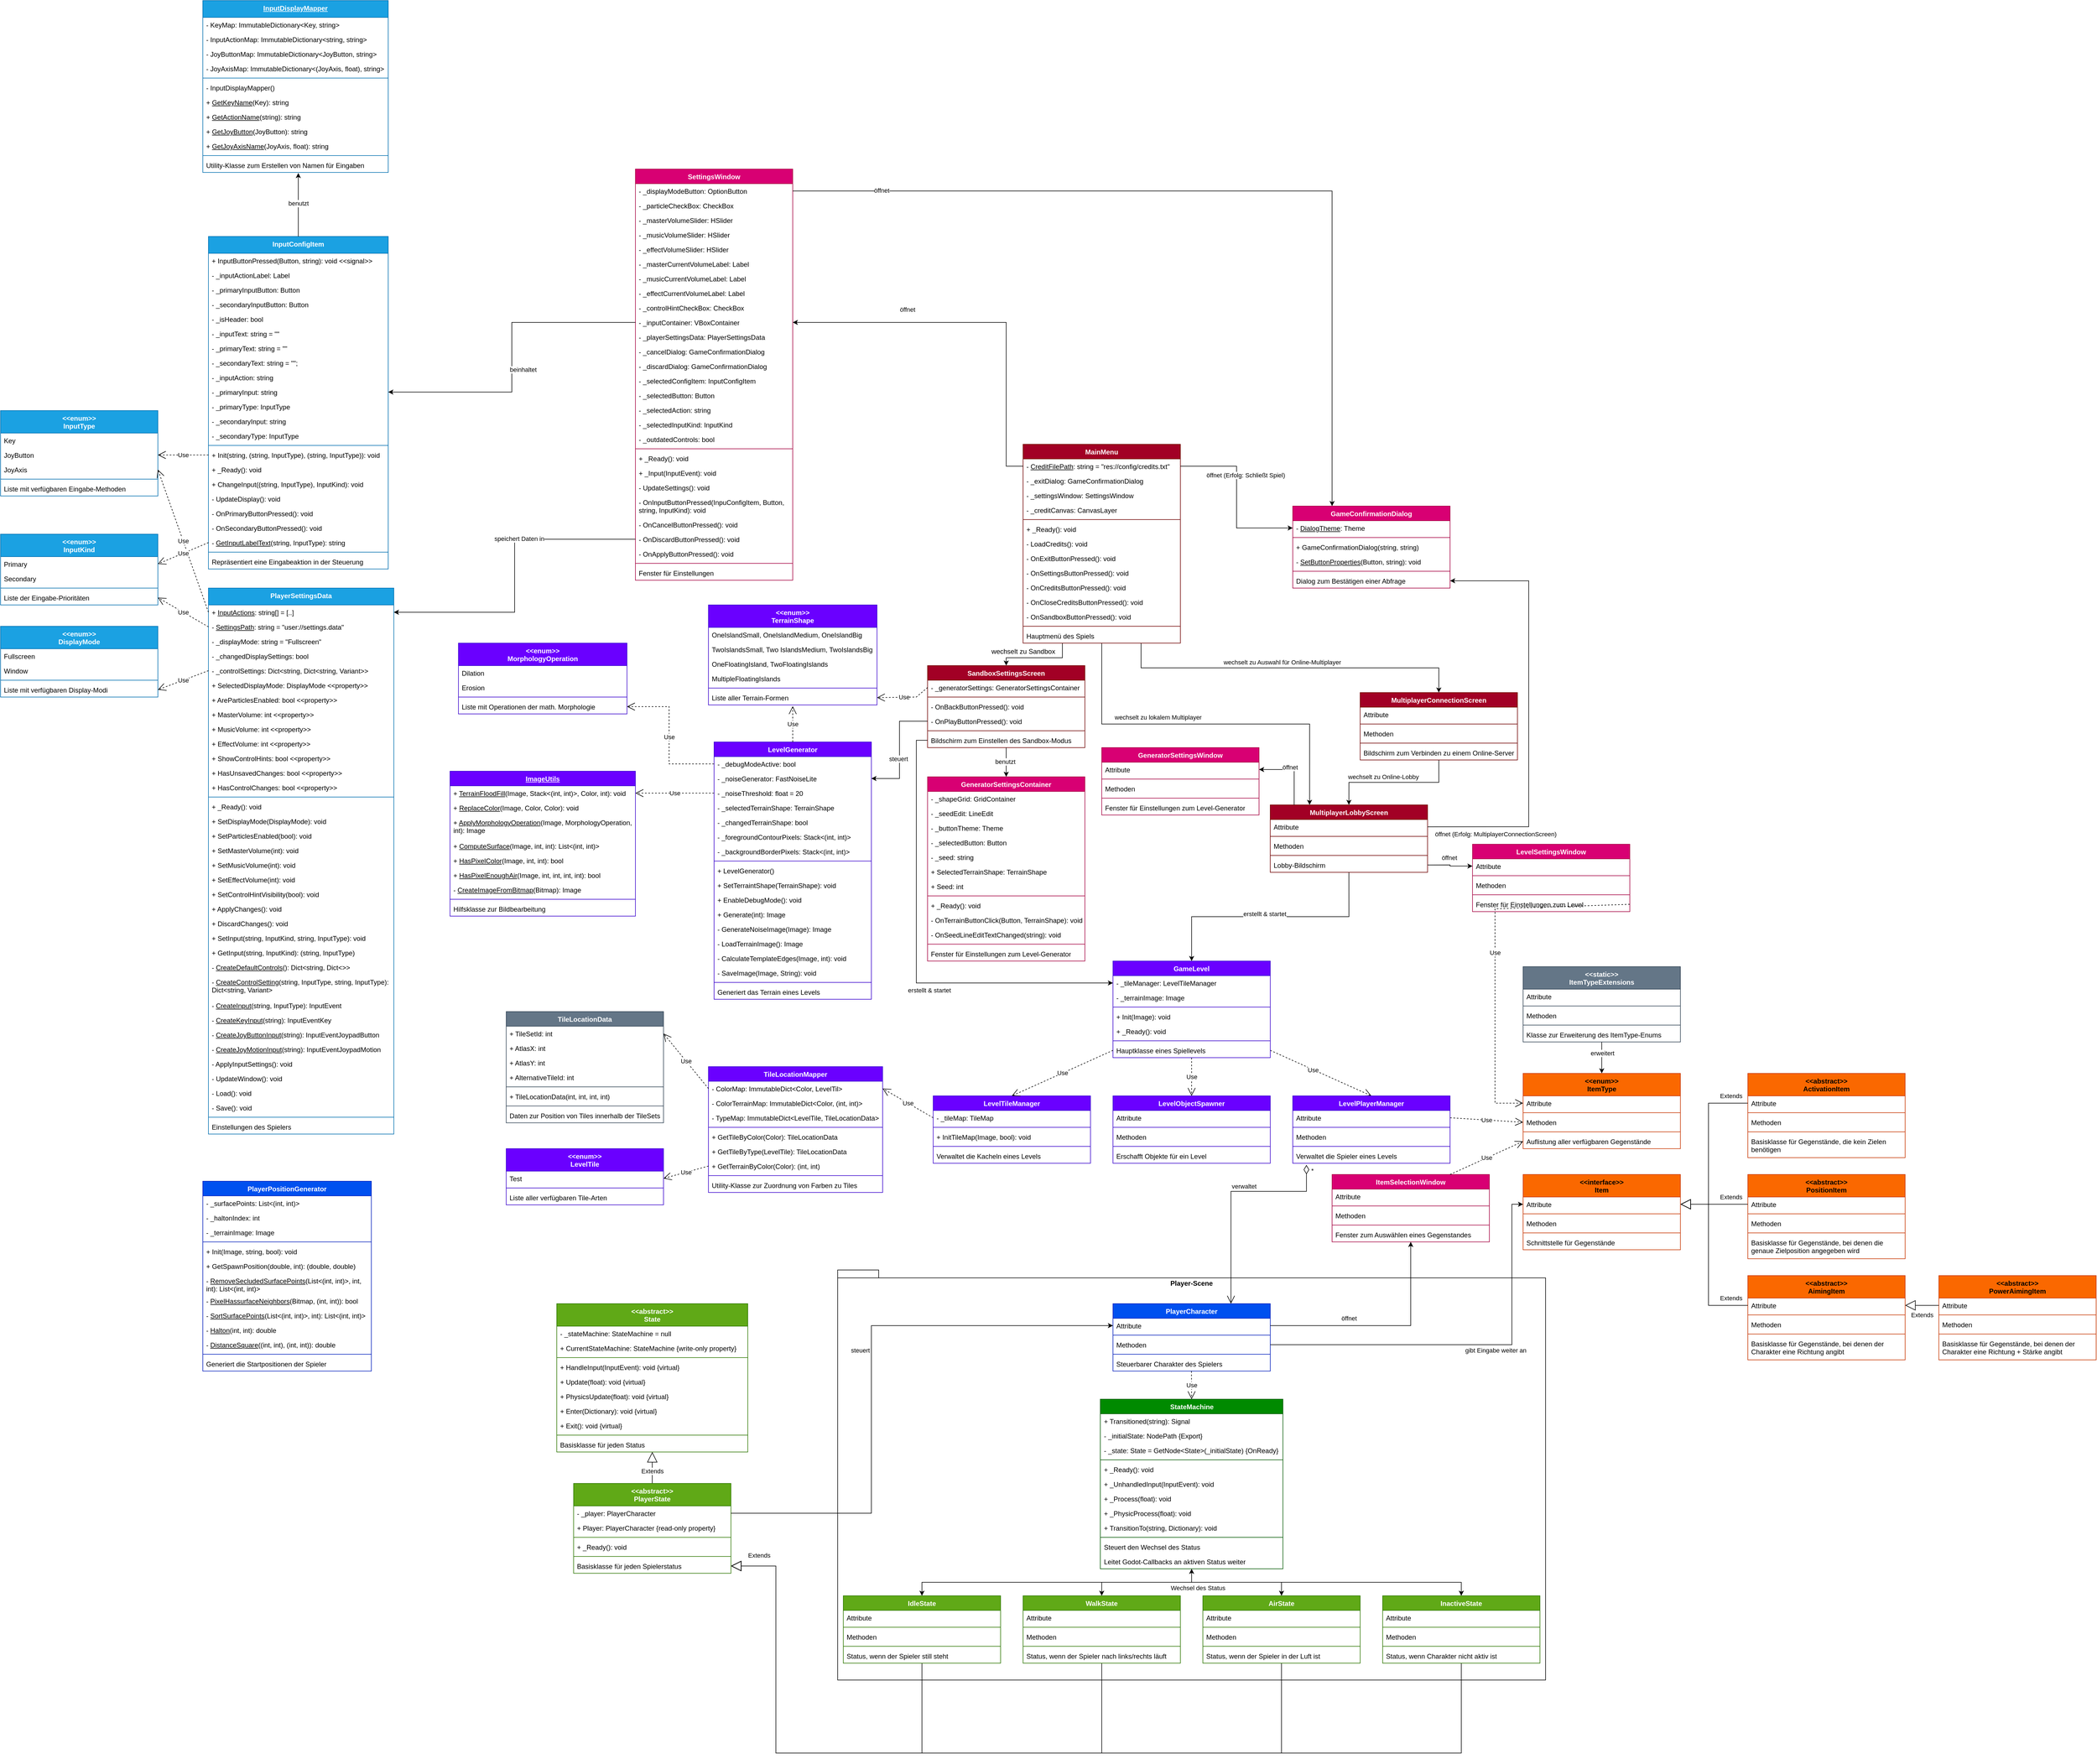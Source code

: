 <mxfile version="24.2.5" type="device">
  <diagram name="Seite-1" id="b0kJ9ZFDzkwzSMW23gj2">
    <mxGraphModel dx="2097" dy="3211" grid="1" gridSize="10" guides="1" tooltips="1" connect="1" arrows="1" fold="1" page="0" pageScale="1" pageWidth="827" pageHeight="1169" math="0" shadow="0">
      <root>
        <mxCell id="0" />
        <mxCell id="1" parent="0" />
        <mxCell id="ihR8Fmivdvn-rFsdOKCi-101" value="Player-Scene" style="shape=folder;fontStyle=1;spacingTop=10;tabWidth=40;tabHeight=14;tabPosition=left;html=1;whiteSpace=wrap;verticalAlign=top;" parent="1" vertex="1">
          <mxGeometry x="3510" y="1580" width="1260" height="730" as="geometry" />
        </mxCell>
        <mxCell id="SU_qhFi1URy2PJOnspzA-23" style="edgeStyle=orthogonalEdgeStyle;rounded=0;orthogonalLoop=1;jettySize=auto;html=1;exitX=0.5;exitY=1;exitDx=0;exitDy=0;entryX=0.5;entryY=0;entryDx=0;entryDy=0;" parent="1" source="ihR8Fmivdvn-rFsdOKCi-1" target="SU_qhFi1URy2PJOnspzA-7" edge="1">
          <mxGeometry relative="1" as="geometry" />
        </mxCell>
        <mxCell id="SU_qhFi1URy2PJOnspzA-24" value="erweitert" style="edgeLabel;html=1;align=center;verticalAlign=middle;resizable=0;points=[];" parent="SU_qhFi1URy2PJOnspzA-23" vertex="1" connectable="0">
          <mxGeometry x="-0.283" y="1" relative="1" as="geometry">
            <mxPoint as="offset" />
          </mxGeometry>
        </mxCell>
        <mxCell id="ihR8Fmivdvn-rFsdOKCi-1" value="&amp;lt;&amp;lt;static&amp;gt;&amp;gt;&lt;br&gt;ItemTypeExtensions" style="swimlane;fontStyle=1;align=center;verticalAlign=top;childLayout=stackLayout;horizontal=1;startSize=40;horizontalStack=0;resizeParent=1;resizeParentMax=0;resizeLast=0;collapsible=1;marginBottom=0;whiteSpace=wrap;html=1;fillColor=#647687;fontColor=#ffffff;strokeColor=#314354;" parent="1" vertex="1">
          <mxGeometry x="4730" y="1040" width="280" height="134" as="geometry">
            <mxRectangle x="4430" y="1700" width="70" height="30" as="alternateBounds" />
          </mxGeometry>
        </mxCell>
        <mxCell id="ihR8Fmivdvn-rFsdOKCi-2" value="Attribute" style="text;strokeColor=none;fillColor=none;align=left;verticalAlign=top;spacingLeft=4;spacingRight=4;overflow=hidden;rotatable=0;points=[[0,0.5],[1,0.5]];portConstraint=eastwest;whiteSpace=wrap;html=1;" parent="ihR8Fmivdvn-rFsdOKCi-1" vertex="1">
          <mxGeometry y="40" width="280" height="26" as="geometry" />
        </mxCell>
        <mxCell id="ihR8Fmivdvn-rFsdOKCi-3" value="" style="line;strokeWidth=1;fillColor=none;align=left;verticalAlign=middle;spacingTop=-1;spacingLeft=3;spacingRight=3;rotatable=0;labelPosition=right;points=[];portConstraint=eastwest;strokeColor=inherit;" parent="ihR8Fmivdvn-rFsdOKCi-1" vertex="1">
          <mxGeometry y="66" width="280" height="8" as="geometry" />
        </mxCell>
        <mxCell id="ihR8Fmivdvn-rFsdOKCi-4" value="Methoden" style="text;strokeColor=none;fillColor=none;align=left;verticalAlign=top;spacingLeft=4;spacingRight=4;overflow=hidden;rotatable=0;points=[[0,0.5],[1,0.5]];portConstraint=eastwest;whiteSpace=wrap;html=1;" parent="ihR8Fmivdvn-rFsdOKCi-1" vertex="1">
          <mxGeometry y="74" width="280" height="26" as="geometry" />
        </mxCell>
        <mxCell id="ihR8Fmivdvn-rFsdOKCi-7" value="" style="line;strokeWidth=1;fillColor=none;align=left;verticalAlign=middle;spacingTop=-1;spacingLeft=3;spacingRight=3;rotatable=0;labelPosition=right;points=[];portConstraint=eastwest;strokeColor=inherit;" parent="ihR8Fmivdvn-rFsdOKCi-1" vertex="1">
          <mxGeometry y="100" width="280" height="8" as="geometry" />
        </mxCell>
        <mxCell id="ihR8Fmivdvn-rFsdOKCi-8" value="Klasse zur Erweiterung des ItemType-Enums" style="text;strokeColor=none;fillColor=none;align=left;verticalAlign=top;spacingLeft=4;spacingRight=4;overflow=hidden;rotatable=0;points=[[0,0.5],[1,0.5]];portConstraint=eastwest;whiteSpace=wrap;html=1;" parent="ihR8Fmivdvn-rFsdOKCi-1" vertex="1">
          <mxGeometry y="108" width="280" height="26" as="geometry" />
        </mxCell>
        <mxCell id="ihR8Fmivdvn-rFsdOKCi-9" value="PlayerCharacter" style="swimlane;fontStyle=1;align=center;verticalAlign=top;childLayout=stackLayout;horizontal=1;startSize=26;horizontalStack=0;resizeParent=1;resizeParentMax=0;resizeLast=0;collapsible=1;marginBottom=0;whiteSpace=wrap;html=1;fillColor=#0050ef;fontColor=#ffffff;strokeColor=#001DBC;" parent="1" vertex="1">
          <mxGeometry x="4000" y="1640" width="280" height="120" as="geometry">
            <mxRectangle x="4430" y="1700" width="70" height="30" as="alternateBounds" />
          </mxGeometry>
        </mxCell>
        <mxCell id="ihR8Fmivdvn-rFsdOKCi-10" value="Attribute" style="text;strokeColor=none;fillColor=none;align=left;verticalAlign=top;spacingLeft=4;spacingRight=4;overflow=hidden;rotatable=0;points=[[0,0.5],[1,0.5]];portConstraint=eastwest;whiteSpace=wrap;html=1;" parent="ihR8Fmivdvn-rFsdOKCi-9" vertex="1">
          <mxGeometry y="26" width="280" height="26" as="geometry" />
        </mxCell>
        <mxCell id="ihR8Fmivdvn-rFsdOKCi-11" value="" style="line;strokeWidth=1;fillColor=none;align=left;verticalAlign=middle;spacingTop=-1;spacingLeft=3;spacingRight=3;rotatable=0;labelPosition=right;points=[];portConstraint=eastwest;strokeColor=inherit;" parent="ihR8Fmivdvn-rFsdOKCi-9" vertex="1">
          <mxGeometry y="52" width="280" height="8" as="geometry" />
        </mxCell>
        <mxCell id="ihR8Fmivdvn-rFsdOKCi-12" value="Methoden" style="text;strokeColor=none;fillColor=none;align=left;verticalAlign=top;spacingLeft=4;spacingRight=4;overflow=hidden;rotatable=0;points=[[0,0.5],[1,0.5]];portConstraint=eastwest;whiteSpace=wrap;html=1;" parent="ihR8Fmivdvn-rFsdOKCi-9" vertex="1">
          <mxGeometry y="60" width="280" height="26" as="geometry" />
        </mxCell>
        <mxCell id="ihR8Fmivdvn-rFsdOKCi-13" value="" style="line;strokeWidth=1;fillColor=none;align=left;verticalAlign=middle;spacingTop=-1;spacingLeft=3;spacingRight=3;rotatable=0;labelPosition=right;points=[];portConstraint=eastwest;strokeColor=inherit;" parent="ihR8Fmivdvn-rFsdOKCi-9" vertex="1">
          <mxGeometry y="86" width="280" height="8" as="geometry" />
        </mxCell>
        <mxCell id="ihR8Fmivdvn-rFsdOKCi-14" value="Steuerbarer Charakter des Spielers" style="text;strokeColor=none;fillColor=none;align=left;verticalAlign=top;spacingLeft=4;spacingRight=4;overflow=hidden;rotatable=0;points=[[0,0.5],[1,0.5]];portConstraint=eastwest;whiteSpace=wrap;html=1;" parent="ihR8Fmivdvn-rFsdOKCi-9" vertex="1">
          <mxGeometry y="94" width="280" height="26" as="geometry" />
        </mxCell>
        <mxCell id="ihR8Fmivdvn-rFsdOKCi-92" style="edgeStyle=orthogonalEdgeStyle;rounded=0;orthogonalLoop=1;jettySize=auto;html=1;exitX=0.5;exitY=1;exitDx=0;exitDy=0;entryX=0.5;entryY=0;entryDx=0;entryDy=0;startArrow=classic;startFill=1;" parent="1" source="ihR8Fmivdvn-rFsdOKCi-15" target="ihR8Fmivdvn-rFsdOKCi-65" edge="1">
          <mxGeometry relative="1" as="geometry">
            <mxPoint x="4040" y="2140" as="targetPoint" />
          </mxGeometry>
        </mxCell>
        <mxCell id="ihR8Fmivdvn-rFsdOKCi-93" style="edgeStyle=orthogonalEdgeStyle;rounded=0;orthogonalLoop=1;jettySize=auto;html=1;exitX=0.5;exitY=1;exitDx=0;exitDy=0;entryX=0.5;entryY=0;entryDx=0;entryDy=0;" parent="1" source="ihR8Fmivdvn-rFsdOKCi-15" target="ihR8Fmivdvn-rFsdOKCi-71" edge="1">
          <mxGeometry relative="1" as="geometry" />
        </mxCell>
        <mxCell id="ihR8Fmivdvn-rFsdOKCi-94" style="edgeStyle=orthogonalEdgeStyle;rounded=0;orthogonalLoop=1;jettySize=auto;html=1;exitX=0.5;exitY=1;exitDx=0;exitDy=0;entryX=0.5;entryY=0;entryDx=0;entryDy=0;" parent="1" source="ihR8Fmivdvn-rFsdOKCi-15" target="ihR8Fmivdvn-rFsdOKCi-77" edge="1">
          <mxGeometry relative="1" as="geometry" />
        </mxCell>
        <mxCell id="ihR8Fmivdvn-rFsdOKCi-95" style="edgeStyle=orthogonalEdgeStyle;rounded=0;orthogonalLoop=1;jettySize=auto;html=1;exitX=0.5;exitY=1;exitDx=0;exitDy=0;entryX=0.5;entryY=0;entryDx=0;entryDy=0;" parent="1" source="ihR8Fmivdvn-rFsdOKCi-15" target="ihR8Fmivdvn-rFsdOKCi-27" edge="1">
          <mxGeometry relative="1" as="geometry">
            <mxPoint x="3710" y="2150" as="targetPoint" />
          </mxGeometry>
        </mxCell>
        <mxCell id="ihR8Fmivdvn-rFsdOKCi-97" value="Wechsel des Status" style="edgeLabel;html=1;align=center;verticalAlign=middle;resizable=0;points=[];" parent="ihR8Fmivdvn-rFsdOKCi-95" vertex="1" connectable="0">
          <mxGeometry x="-0.888" relative="1" as="geometry">
            <mxPoint x="16" y="10" as="offset" />
          </mxGeometry>
        </mxCell>
        <mxCell id="ihR8Fmivdvn-rFsdOKCi-15" value="StateMachine" style="swimlane;fontStyle=1;align=center;verticalAlign=top;childLayout=stackLayout;horizontal=1;startSize=26;horizontalStack=0;resizeParent=1;resizeParentMax=0;resizeLast=0;collapsible=1;marginBottom=0;whiteSpace=wrap;html=1;fillColor=#008a00;fontColor=#ffffff;strokeColor=#005700;" parent="1" vertex="1">
          <mxGeometry x="3977.5" y="1810" width="325" height="302" as="geometry">
            <mxRectangle x="4430" y="1700" width="70" height="30" as="alternateBounds" />
          </mxGeometry>
        </mxCell>
        <mxCell id="ihR8Fmivdvn-rFsdOKCi-16" value="+ Transitioned(string): Signal" style="text;strokeColor=none;fillColor=none;align=left;verticalAlign=top;spacingLeft=4;spacingRight=4;overflow=hidden;rotatable=0;points=[[0,0.5],[1,0.5]];portConstraint=eastwest;whiteSpace=wrap;html=1;" parent="ihR8Fmivdvn-rFsdOKCi-15" vertex="1">
          <mxGeometry y="26" width="325" height="26" as="geometry" />
        </mxCell>
        <mxCell id="2RVkLAHY1WiUdaPVSaJh-1" value="- _initialState: NodePath {Export}" style="text;strokeColor=none;fillColor=none;align=left;verticalAlign=top;spacingLeft=4;spacingRight=4;overflow=hidden;rotatable=0;points=[[0,0.5],[1,0.5]];portConstraint=eastwest;whiteSpace=wrap;html=1;" parent="ihR8Fmivdvn-rFsdOKCi-15" vertex="1">
          <mxGeometry y="52" width="325" height="26" as="geometry" />
        </mxCell>
        <mxCell id="2RVkLAHY1WiUdaPVSaJh-2" value="- _state: State = GetNode&amp;lt;State&amp;gt;(_initialState) {OnReady}" style="text;strokeColor=none;fillColor=none;align=left;verticalAlign=top;spacingLeft=4;spacingRight=4;overflow=hidden;rotatable=0;points=[[0,0.5],[1,0.5]];portConstraint=eastwest;whiteSpace=wrap;html=1;" parent="ihR8Fmivdvn-rFsdOKCi-15" vertex="1">
          <mxGeometry y="78" width="325" height="26" as="geometry" />
        </mxCell>
        <mxCell id="ihR8Fmivdvn-rFsdOKCi-17" value="" style="line;strokeWidth=1;fillColor=none;align=left;verticalAlign=middle;spacingTop=-1;spacingLeft=3;spacingRight=3;rotatable=0;labelPosition=right;points=[];portConstraint=eastwest;strokeColor=inherit;" parent="ihR8Fmivdvn-rFsdOKCi-15" vertex="1">
          <mxGeometry y="104" width="325" height="8" as="geometry" />
        </mxCell>
        <mxCell id="ihR8Fmivdvn-rFsdOKCi-18" value="+ _Ready(): void" style="text;strokeColor=none;fillColor=none;align=left;verticalAlign=top;spacingLeft=4;spacingRight=4;overflow=hidden;rotatable=0;points=[[0,0.5],[1,0.5]];portConstraint=eastwest;whiteSpace=wrap;html=1;" parent="ihR8Fmivdvn-rFsdOKCi-15" vertex="1">
          <mxGeometry y="112" width="325" height="26" as="geometry" />
        </mxCell>
        <mxCell id="2RVkLAHY1WiUdaPVSaJh-3" value="+ _UnhandledInput(InputEvent): void" style="text;strokeColor=none;fillColor=none;align=left;verticalAlign=top;spacingLeft=4;spacingRight=4;overflow=hidden;rotatable=0;points=[[0,0.5],[1,0.5]];portConstraint=eastwest;whiteSpace=wrap;html=1;" parent="ihR8Fmivdvn-rFsdOKCi-15" vertex="1">
          <mxGeometry y="138" width="325" height="26" as="geometry" />
        </mxCell>
        <mxCell id="2RVkLAHY1WiUdaPVSaJh-5" value="+ _Process(float): void" style="text;strokeColor=none;fillColor=none;align=left;verticalAlign=top;spacingLeft=4;spacingRight=4;overflow=hidden;rotatable=0;points=[[0,0.5],[1,0.5]];portConstraint=eastwest;whiteSpace=wrap;html=1;" parent="ihR8Fmivdvn-rFsdOKCi-15" vertex="1">
          <mxGeometry y="164" width="325" height="26" as="geometry" />
        </mxCell>
        <mxCell id="2RVkLAHY1WiUdaPVSaJh-4" value="+ _PhysicProcess(float): void" style="text;strokeColor=none;fillColor=none;align=left;verticalAlign=top;spacingLeft=4;spacingRight=4;overflow=hidden;rotatable=0;points=[[0,0.5],[1,0.5]];portConstraint=eastwest;whiteSpace=wrap;html=1;" parent="ihR8Fmivdvn-rFsdOKCi-15" vertex="1">
          <mxGeometry y="190" width="325" height="26" as="geometry" />
        </mxCell>
        <mxCell id="2RVkLAHY1WiUdaPVSaJh-6" value="+ TransitionTo(string, Dictionary): void" style="text;strokeColor=none;fillColor=none;align=left;verticalAlign=top;spacingLeft=4;spacingRight=4;overflow=hidden;rotatable=0;points=[[0,0.5],[1,0.5]];portConstraint=eastwest;whiteSpace=wrap;html=1;" parent="ihR8Fmivdvn-rFsdOKCi-15" vertex="1">
          <mxGeometry y="216" width="325" height="26" as="geometry" />
        </mxCell>
        <mxCell id="ihR8Fmivdvn-rFsdOKCi-19" value="" style="line;strokeWidth=1;fillColor=none;align=left;verticalAlign=middle;spacingTop=-1;spacingLeft=3;spacingRight=3;rotatable=0;labelPosition=right;points=[];portConstraint=eastwest;strokeColor=inherit;" parent="ihR8Fmivdvn-rFsdOKCi-15" vertex="1">
          <mxGeometry y="242" width="325" height="8" as="geometry" />
        </mxCell>
        <mxCell id="ihR8Fmivdvn-rFsdOKCi-20" value="Steuert den Wechsel des Status" style="text;strokeColor=none;fillColor=none;align=left;verticalAlign=top;spacingLeft=4;spacingRight=4;overflow=hidden;rotatable=0;points=[[0,0.5],[1,0.5]];portConstraint=eastwest;whiteSpace=wrap;html=1;" parent="ihR8Fmivdvn-rFsdOKCi-15" vertex="1">
          <mxGeometry y="250" width="325" height="26" as="geometry" />
        </mxCell>
        <mxCell id="ihR8Fmivdvn-rFsdOKCi-102" value="Leitet Godot-Callbacks an aktiven Status weiter" style="text;strokeColor=none;fillColor=none;align=left;verticalAlign=top;spacingLeft=4;spacingRight=4;overflow=hidden;rotatable=0;points=[[0,0.5],[1,0.5]];portConstraint=eastwest;whiteSpace=wrap;html=1;" parent="ihR8Fmivdvn-rFsdOKCi-15" vertex="1">
          <mxGeometry y="276" width="325" height="26" as="geometry" />
        </mxCell>
        <mxCell id="ihR8Fmivdvn-rFsdOKCi-59" style="edgeStyle=orthogonalEdgeStyle;rounded=0;orthogonalLoop=1;jettySize=auto;html=1;exitX=0.5;exitY=1;exitDx=0;exitDy=0;entryX=0.5;entryY=0;entryDx=0;entryDy=0;endArrow=none;endFill=0;startArrow=block;startFill=0;startSize=16;" parent="1" source="ihR8Fmivdvn-rFsdOKCi-21" target="ihR8Fmivdvn-rFsdOKCi-51" edge="1">
          <mxGeometry relative="1" as="geometry" />
        </mxCell>
        <mxCell id="ihR8Fmivdvn-rFsdOKCi-60" value="Extends" style="edgeLabel;html=1;align=center;verticalAlign=middle;resizable=0;points=[];" parent="ihR8Fmivdvn-rFsdOKCi-59" vertex="1" connectable="0">
          <mxGeometry x="0.21" relative="1" as="geometry">
            <mxPoint as="offset" />
          </mxGeometry>
        </mxCell>
        <mxCell id="ihR8Fmivdvn-rFsdOKCi-21" value="&amp;lt;&amp;lt;abstract&amp;gt;&amp;gt;&lt;br&gt;State" style="swimlane;fontStyle=1;align=center;verticalAlign=top;childLayout=stackLayout;horizontal=1;startSize=40;horizontalStack=0;resizeParent=1;resizeParentMax=0;resizeLast=0;collapsible=1;marginBottom=0;whiteSpace=wrap;html=1;fillColor=#60a917;fontColor=#ffffff;strokeColor=#2D7600;" parent="1" vertex="1">
          <mxGeometry x="3010" y="1640" width="340" height="264" as="geometry">
            <mxRectangle x="4430" y="1700" width="70" height="30" as="alternateBounds" />
          </mxGeometry>
        </mxCell>
        <mxCell id="ihR8Fmivdvn-rFsdOKCi-22" value="- _stateMachine: StateMachine = null" style="text;strokeColor=none;fillColor=none;align=left;verticalAlign=top;spacingLeft=4;spacingRight=4;overflow=hidden;rotatable=0;points=[[0,0.5],[1,0.5]];portConstraint=eastwest;whiteSpace=wrap;html=1;" parent="ihR8Fmivdvn-rFsdOKCi-21" vertex="1">
          <mxGeometry y="40" width="340" height="26" as="geometry" />
        </mxCell>
        <mxCell id="2RVkLAHY1WiUdaPVSaJh-13" value="+ CurrentStateMachine: StateMachine {write-only property}" style="text;strokeColor=none;fillColor=none;align=left;verticalAlign=top;spacingLeft=4;spacingRight=4;overflow=hidden;rotatable=0;points=[[0,0.5],[1,0.5]];portConstraint=eastwest;whiteSpace=wrap;html=1;" parent="ihR8Fmivdvn-rFsdOKCi-21" vertex="1">
          <mxGeometry y="66" width="340" height="26" as="geometry" />
        </mxCell>
        <mxCell id="ihR8Fmivdvn-rFsdOKCi-23" value="" style="line;strokeWidth=1;fillColor=none;align=left;verticalAlign=middle;spacingTop=-1;spacingLeft=3;spacingRight=3;rotatable=0;labelPosition=right;points=[];portConstraint=eastwest;strokeColor=inherit;" parent="ihR8Fmivdvn-rFsdOKCi-21" vertex="1">
          <mxGeometry y="92" width="340" height="8" as="geometry" />
        </mxCell>
        <mxCell id="ihR8Fmivdvn-rFsdOKCi-24" value="+ HandleInput(InputEvent): void {virtual}" style="text;strokeColor=none;fillColor=none;align=left;verticalAlign=top;spacingLeft=4;spacingRight=4;overflow=hidden;rotatable=0;points=[[0,0.5],[1,0.5]];portConstraint=eastwest;whiteSpace=wrap;html=1;" parent="ihR8Fmivdvn-rFsdOKCi-21" vertex="1">
          <mxGeometry y="100" width="340" height="26" as="geometry" />
        </mxCell>
        <mxCell id="2RVkLAHY1WiUdaPVSaJh-8" value="+ Update(float): void {virtual}" style="text;strokeColor=none;fillColor=none;align=left;verticalAlign=top;spacingLeft=4;spacingRight=4;overflow=hidden;rotatable=0;points=[[0,0.5],[1,0.5]];portConstraint=eastwest;whiteSpace=wrap;html=1;" parent="ihR8Fmivdvn-rFsdOKCi-21" vertex="1">
          <mxGeometry y="126" width="340" height="26" as="geometry" />
        </mxCell>
        <mxCell id="2RVkLAHY1WiUdaPVSaJh-7" value="+ PhysicsUpdate(float): void {virtual}" style="text;strokeColor=none;fillColor=none;align=left;verticalAlign=top;spacingLeft=4;spacingRight=4;overflow=hidden;rotatable=0;points=[[0,0.5],[1,0.5]];portConstraint=eastwest;whiteSpace=wrap;html=1;" parent="ihR8Fmivdvn-rFsdOKCi-21" vertex="1">
          <mxGeometry y="152" width="340" height="26" as="geometry" />
        </mxCell>
        <mxCell id="2RVkLAHY1WiUdaPVSaJh-9" value="+ Enter(Dictionary): void {virtual}" style="text;strokeColor=none;fillColor=none;align=left;verticalAlign=top;spacingLeft=4;spacingRight=4;overflow=hidden;rotatable=0;points=[[0,0.5],[1,0.5]];portConstraint=eastwest;whiteSpace=wrap;html=1;" parent="ihR8Fmivdvn-rFsdOKCi-21" vertex="1">
          <mxGeometry y="178" width="340" height="26" as="geometry" />
        </mxCell>
        <mxCell id="2RVkLAHY1WiUdaPVSaJh-10" value="+ Exit(): void {virtual}" style="text;strokeColor=none;fillColor=none;align=left;verticalAlign=top;spacingLeft=4;spacingRight=4;overflow=hidden;rotatable=0;points=[[0,0.5],[1,0.5]];portConstraint=eastwest;whiteSpace=wrap;html=1;" parent="ihR8Fmivdvn-rFsdOKCi-21" vertex="1">
          <mxGeometry y="204" width="340" height="26" as="geometry" />
        </mxCell>
        <mxCell id="ihR8Fmivdvn-rFsdOKCi-25" value="" style="line;strokeWidth=1;fillColor=none;align=left;verticalAlign=middle;spacingTop=-1;spacingLeft=3;spacingRight=3;rotatable=0;labelPosition=right;points=[];portConstraint=eastwest;strokeColor=inherit;" parent="ihR8Fmivdvn-rFsdOKCi-21" vertex="1">
          <mxGeometry y="230" width="340" height="8" as="geometry" />
        </mxCell>
        <mxCell id="ihR8Fmivdvn-rFsdOKCi-26" value="Basisklasse für jeden Status" style="text;strokeColor=none;fillColor=none;align=left;verticalAlign=top;spacingLeft=4;spacingRight=4;overflow=hidden;rotatable=0;points=[[0,0.5],[1,0.5]];portConstraint=eastwest;whiteSpace=wrap;html=1;" parent="ihR8Fmivdvn-rFsdOKCi-21" vertex="1">
          <mxGeometry y="238" width="340" height="26" as="geometry" />
        </mxCell>
        <mxCell id="ihR8Fmivdvn-rFsdOKCi-85" style="edgeStyle=orthogonalEdgeStyle;rounded=0;orthogonalLoop=1;jettySize=auto;html=1;exitX=0.5;exitY=1;exitDx=0;exitDy=0;entryX=1;entryY=0.5;entryDx=0;entryDy=0;endArrow=block;endFill=0;endSize=16;" parent="1" source="ihR8Fmivdvn-rFsdOKCi-27" target="ihR8Fmivdvn-rFsdOKCi-56" edge="1">
          <mxGeometry relative="1" as="geometry">
            <mxPoint x="3659.942" y="2310" as="targetPoint" />
            <Array as="points">
              <mxPoint x="3660" y="2440" />
              <mxPoint x="3400" y="2440" />
              <mxPoint x="3400" y="2107" />
            </Array>
          </mxGeometry>
        </mxCell>
        <mxCell id="ihR8Fmivdvn-rFsdOKCi-27" value="IdleState" style="swimlane;fontStyle=1;align=center;verticalAlign=top;childLayout=stackLayout;horizontal=1;startSize=26;horizontalStack=0;resizeParent=1;resizeParentMax=0;resizeLast=0;collapsible=1;marginBottom=0;whiteSpace=wrap;html=1;fillColor=#60a917;fontColor=#ffffff;strokeColor=#2D7600;" parent="1" vertex="1">
          <mxGeometry x="3520" y="2160" width="280" height="120" as="geometry">
            <mxRectangle x="4430" y="1700" width="70" height="30" as="alternateBounds" />
          </mxGeometry>
        </mxCell>
        <mxCell id="ihR8Fmivdvn-rFsdOKCi-28" value="Attribute" style="text;strokeColor=none;fillColor=none;align=left;verticalAlign=top;spacingLeft=4;spacingRight=4;overflow=hidden;rotatable=0;points=[[0,0.5],[1,0.5]];portConstraint=eastwest;whiteSpace=wrap;html=1;" parent="ihR8Fmivdvn-rFsdOKCi-27" vertex="1">
          <mxGeometry y="26" width="280" height="26" as="geometry" />
        </mxCell>
        <mxCell id="ihR8Fmivdvn-rFsdOKCi-29" value="" style="line;strokeWidth=1;fillColor=none;align=left;verticalAlign=middle;spacingTop=-1;spacingLeft=3;spacingRight=3;rotatable=0;labelPosition=right;points=[];portConstraint=eastwest;strokeColor=inherit;" parent="ihR8Fmivdvn-rFsdOKCi-27" vertex="1">
          <mxGeometry y="52" width="280" height="8" as="geometry" />
        </mxCell>
        <mxCell id="ihR8Fmivdvn-rFsdOKCi-30" value="Methoden" style="text;strokeColor=none;fillColor=none;align=left;verticalAlign=top;spacingLeft=4;spacingRight=4;overflow=hidden;rotatable=0;points=[[0,0.5],[1,0.5]];portConstraint=eastwest;whiteSpace=wrap;html=1;" parent="ihR8Fmivdvn-rFsdOKCi-27" vertex="1">
          <mxGeometry y="60" width="280" height="26" as="geometry" />
        </mxCell>
        <mxCell id="ihR8Fmivdvn-rFsdOKCi-31" value="" style="line;strokeWidth=1;fillColor=none;align=left;verticalAlign=middle;spacingTop=-1;spacingLeft=3;spacingRight=3;rotatable=0;labelPosition=right;points=[];portConstraint=eastwest;strokeColor=inherit;" parent="ihR8Fmivdvn-rFsdOKCi-27" vertex="1">
          <mxGeometry y="86" width="280" height="8" as="geometry" />
        </mxCell>
        <mxCell id="ihR8Fmivdvn-rFsdOKCi-32" value="Status, wenn der Spieler still steht" style="text;strokeColor=none;fillColor=none;align=left;verticalAlign=top;spacingLeft=4;spacingRight=4;overflow=hidden;rotatable=0;points=[[0,0.5],[1,0.5]];portConstraint=eastwest;whiteSpace=wrap;html=1;" parent="ihR8Fmivdvn-rFsdOKCi-27" vertex="1">
          <mxGeometry y="94" width="280" height="26" as="geometry" />
        </mxCell>
        <mxCell id="ihR8Fmivdvn-rFsdOKCi-51" value="&amp;lt;&amp;lt;abstract&amp;gt;&amp;gt;&lt;br&gt;PlayerState" style="swimlane;fontStyle=1;align=center;verticalAlign=top;childLayout=stackLayout;horizontal=1;startSize=40;horizontalStack=0;resizeParent=1;resizeParentMax=0;resizeLast=0;collapsible=1;marginBottom=0;whiteSpace=wrap;html=1;fillColor=#60a917;fontColor=#ffffff;strokeColor=#2D7600;" parent="1" vertex="1">
          <mxGeometry x="3040" y="1960" width="280" height="160" as="geometry">
            <mxRectangle x="4430" y="1700" width="70" height="30" as="alternateBounds" />
          </mxGeometry>
        </mxCell>
        <mxCell id="ihR8Fmivdvn-rFsdOKCi-52" value="- _player: PlayerCharacter" style="text;strokeColor=none;fillColor=none;align=left;verticalAlign=top;spacingLeft=4;spacingRight=4;overflow=hidden;rotatable=0;points=[[0,0.5],[1,0.5]];portConstraint=eastwest;whiteSpace=wrap;html=1;" parent="ihR8Fmivdvn-rFsdOKCi-51" vertex="1">
          <mxGeometry y="40" width="280" height="26" as="geometry" />
        </mxCell>
        <mxCell id="2RVkLAHY1WiUdaPVSaJh-11" value="+ Player: PlayerCharacter {read-only property}" style="text;strokeColor=none;fillColor=none;align=left;verticalAlign=top;spacingLeft=4;spacingRight=4;overflow=hidden;rotatable=0;points=[[0,0.5],[1,0.5]];portConstraint=eastwest;whiteSpace=wrap;html=1;" parent="ihR8Fmivdvn-rFsdOKCi-51" vertex="1">
          <mxGeometry y="66" width="280" height="26" as="geometry" />
        </mxCell>
        <mxCell id="ihR8Fmivdvn-rFsdOKCi-53" value="" style="line;strokeWidth=1;fillColor=none;align=left;verticalAlign=middle;spacingTop=-1;spacingLeft=3;spacingRight=3;rotatable=0;labelPosition=right;points=[];portConstraint=eastwest;strokeColor=inherit;" parent="ihR8Fmivdvn-rFsdOKCi-51" vertex="1">
          <mxGeometry y="92" width="280" height="8" as="geometry" />
        </mxCell>
        <mxCell id="ihR8Fmivdvn-rFsdOKCi-54" value="+ _Ready(): void" style="text;strokeColor=none;fillColor=none;align=left;verticalAlign=top;spacingLeft=4;spacingRight=4;overflow=hidden;rotatable=0;points=[[0,0.5],[1,0.5]];portConstraint=eastwest;whiteSpace=wrap;html=1;" parent="ihR8Fmivdvn-rFsdOKCi-51" vertex="1">
          <mxGeometry y="100" width="280" height="26" as="geometry" />
        </mxCell>
        <mxCell id="ihR8Fmivdvn-rFsdOKCi-55" value="" style="line;strokeWidth=1;fillColor=none;align=left;verticalAlign=middle;spacingTop=-1;spacingLeft=3;spacingRight=3;rotatable=0;labelPosition=right;points=[];portConstraint=eastwest;strokeColor=inherit;" parent="ihR8Fmivdvn-rFsdOKCi-51" vertex="1">
          <mxGeometry y="126" width="280" height="8" as="geometry" />
        </mxCell>
        <mxCell id="ihR8Fmivdvn-rFsdOKCi-56" value="Basisklasse für jeden Spielerstatus" style="text;strokeColor=none;fillColor=none;align=left;verticalAlign=top;spacingLeft=4;spacingRight=4;overflow=hidden;rotatable=0;points=[[0,0.5],[1,0.5]];portConstraint=eastwest;whiteSpace=wrap;html=1;" parent="ihR8Fmivdvn-rFsdOKCi-51" vertex="1">
          <mxGeometry y="134" width="280" height="26" as="geometry" />
        </mxCell>
        <mxCell id="ihR8Fmivdvn-rFsdOKCi-86" style="edgeStyle=orthogonalEdgeStyle;rounded=0;orthogonalLoop=1;jettySize=auto;html=1;exitX=0.5;exitY=1;exitDx=0;exitDy=0;entryX=1;entryY=0.5;entryDx=0;entryDy=0;endArrow=block;endFill=0;endSize=16;" parent="1" source="ihR8Fmivdvn-rFsdOKCi-65" target="ihR8Fmivdvn-rFsdOKCi-56" edge="1">
          <mxGeometry relative="1" as="geometry">
            <Array as="points">
              <mxPoint x="3980" y="2440" />
              <mxPoint x="3400" y="2440" />
              <mxPoint x="3400" y="2107" />
            </Array>
          </mxGeometry>
        </mxCell>
        <mxCell id="ihR8Fmivdvn-rFsdOKCi-65" value="WalkState" style="swimlane;fontStyle=1;align=center;verticalAlign=top;childLayout=stackLayout;horizontal=1;startSize=26;horizontalStack=0;resizeParent=1;resizeParentMax=0;resizeLast=0;collapsible=1;marginBottom=0;whiteSpace=wrap;html=1;fillColor=#60a917;fontColor=#ffffff;strokeColor=#2D7600;" parent="1" vertex="1">
          <mxGeometry x="3840" y="2160" width="280" height="120" as="geometry">
            <mxRectangle x="4430" y="1700" width="70" height="30" as="alternateBounds" />
          </mxGeometry>
        </mxCell>
        <mxCell id="ihR8Fmivdvn-rFsdOKCi-66" value="Attribute" style="text;strokeColor=none;fillColor=none;align=left;verticalAlign=top;spacingLeft=4;spacingRight=4;overflow=hidden;rotatable=0;points=[[0,0.5],[1,0.5]];portConstraint=eastwest;whiteSpace=wrap;html=1;" parent="ihR8Fmivdvn-rFsdOKCi-65" vertex="1">
          <mxGeometry y="26" width="280" height="26" as="geometry" />
        </mxCell>
        <mxCell id="ihR8Fmivdvn-rFsdOKCi-67" value="" style="line;strokeWidth=1;fillColor=none;align=left;verticalAlign=middle;spacingTop=-1;spacingLeft=3;spacingRight=3;rotatable=0;labelPosition=right;points=[];portConstraint=eastwest;strokeColor=inherit;" parent="ihR8Fmivdvn-rFsdOKCi-65" vertex="1">
          <mxGeometry y="52" width="280" height="8" as="geometry" />
        </mxCell>
        <mxCell id="ihR8Fmivdvn-rFsdOKCi-68" value="Methoden" style="text;strokeColor=none;fillColor=none;align=left;verticalAlign=top;spacingLeft=4;spacingRight=4;overflow=hidden;rotatable=0;points=[[0,0.5],[1,0.5]];portConstraint=eastwest;whiteSpace=wrap;html=1;" parent="ihR8Fmivdvn-rFsdOKCi-65" vertex="1">
          <mxGeometry y="60" width="280" height="26" as="geometry" />
        </mxCell>
        <mxCell id="ihR8Fmivdvn-rFsdOKCi-69" value="" style="line;strokeWidth=1;fillColor=none;align=left;verticalAlign=middle;spacingTop=-1;spacingLeft=3;spacingRight=3;rotatable=0;labelPosition=right;points=[];portConstraint=eastwest;strokeColor=inherit;" parent="ihR8Fmivdvn-rFsdOKCi-65" vertex="1">
          <mxGeometry y="86" width="280" height="8" as="geometry" />
        </mxCell>
        <mxCell id="ihR8Fmivdvn-rFsdOKCi-70" value="Status, wenn der Spieler nach links/rechts läuft" style="text;strokeColor=none;fillColor=none;align=left;verticalAlign=top;spacingLeft=4;spacingRight=4;overflow=hidden;rotatable=0;points=[[0,0.5],[1,0.5]];portConstraint=eastwest;whiteSpace=wrap;html=1;" parent="ihR8Fmivdvn-rFsdOKCi-65" vertex="1">
          <mxGeometry y="94" width="280" height="26" as="geometry" />
        </mxCell>
        <mxCell id="ihR8Fmivdvn-rFsdOKCi-87" style="edgeStyle=orthogonalEdgeStyle;rounded=0;orthogonalLoop=1;jettySize=auto;html=1;exitX=0.5;exitY=1;exitDx=0;exitDy=0;entryX=1;entryY=0.5;entryDx=0;entryDy=0;endArrow=block;endFill=0;endSize=16;" parent="1" source="ihR8Fmivdvn-rFsdOKCi-71" target="ihR8Fmivdvn-rFsdOKCi-56" edge="1">
          <mxGeometry relative="1" as="geometry">
            <mxPoint x="4210" y="2330" as="targetPoint" />
            <Array as="points">
              <mxPoint x="4300" y="2440" />
              <mxPoint x="3400" y="2440" />
              <mxPoint x="3400" y="2107" />
            </Array>
          </mxGeometry>
        </mxCell>
        <mxCell id="ihR8Fmivdvn-rFsdOKCi-71" value="AirState" style="swimlane;fontStyle=1;align=center;verticalAlign=top;childLayout=stackLayout;horizontal=1;startSize=26;horizontalStack=0;resizeParent=1;resizeParentMax=0;resizeLast=0;collapsible=1;marginBottom=0;whiteSpace=wrap;html=1;fillColor=#60a917;fontColor=#ffffff;strokeColor=#2D7600;" parent="1" vertex="1">
          <mxGeometry x="4160" y="2160" width="280" height="120" as="geometry">
            <mxRectangle x="4430" y="1700" width="70" height="30" as="alternateBounds" />
          </mxGeometry>
        </mxCell>
        <mxCell id="ihR8Fmivdvn-rFsdOKCi-72" value="Attribute" style="text;strokeColor=none;fillColor=none;align=left;verticalAlign=top;spacingLeft=4;spacingRight=4;overflow=hidden;rotatable=0;points=[[0,0.5],[1,0.5]];portConstraint=eastwest;whiteSpace=wrap;html=1;" parent="ihR8Fmivdvn-rFsdOKCi-71" vertex="1">
          <mxGeometry y="26" width="280" height="26" as="geometry" />
        </mxCell>
        <mxCell id="ihR8Fmivdvn-rFsdOKCi-73" value="" style="line;strokeWidth=1;fillColor=none;align=left;verticalAlign=middle;spacingTop=-1;spacingLeft=3;spacingRight=3;rotatable=0;labelPosition=right;points=[];portConstraint=eastwest;strokeColor=inherit;" parent="ihR8Fmivdvn-rFsdOKCi-71" vertex="1">
          <mxGeometry y="52" width="280" height="8" as="geometry" />
        </mxCell>
        <mxCell id="ihR8Fmivdvn-rFsdOKCi-74" value="Methoden" style="text;strokeColor=none;fillColor=none;align=left;verticalAlign=top;spacingLeft=4;spacingRight=4;overflow=hidden;rotatable=0;points=[[0,0.5],[1,0.5]];portConstraint=eastwest;whiteSpace=wrap;html=1;" parent="ihR8Fmivdvn-rFsdOKCi-71" vertex="1">
          <mxGeometry y="60" width="280" height="26" as="geometry" />
        </mxCell>
        <mxCell id="ihR8Fmivdvn-rFsdOKCi-75" value="" style="line;strokeWidth=1;fillColor=none;align=left;verticalAlign=middle;spacingTop=-1;spacingLeft=3;spacingRight=3;rotatable=0;labelPosition=right;points=[];portConstraint=eastwest;strokeColor=inherit;" parent="ihR8Fmivdvn-rFsdOKCi-71" vertex="1">
          <mxGeometry y="86" width="280" height="8" as="geometry" />
        </mxCell>
        <mxCell id="ihR8Fmivdvn-rFsdOKCi-76" value="Status, wenn der Spieler in der Luft ist" style="text;strokeColor=none;fillColor=none;align=left;verticalAlign=top;spacingLeft=4;spacingRight=4;overflow=hidden;rotatable=0;points=[[0,0.5],[1,0.5]];portConstraint=eastwest;whiteSpace=wrap;html=1;" parent="ihR8Fmivdvn-rFsdOKCi-71" vertex="1">
          <mxGeometry y="94" width="280" height="26" as="geometry" />
        </mxCell>
        <mxCell id="ihR8Fmivdvn-rFsdOKCi-88" style="edgeStyle=orthogonalEdgeStyle;rounded=0;orthogonalLoop=1;jettySize=auto;html=1;exitX=0.5;exitY=1;exitDx=0;exitDy=0;entryX=1;entryY=0.5;entryDx=0;entryDy=0;endArrow=block;endFill=0;endSize=16;" parent="1" source="ihR8Fmivdvn-rFsdOKCi-77" target="ihR8Fmivdvn-rFsdOKCi-56" edge="1">
          <mxGeometry relative="1" as="geometry">
            <mxPoint x="4590" y="2310" as="targetPoint" />
            <Array as="points">
              <mxPoint x="4620" y="2440" />
              <mxPoint x="3400" y="2440" />
              <mxPoint x="3400" y="2107" />
            </Array>
          </mxGeometry>
        </mxCell>
        <mxCell id="ihR8Fmivdvn-rFsdOKCi-89" value="Extends" style="edgeLabel;html=1;align=center;verticalAlign=middle;resizable=0;points=[];" parent="ihR8Fmivdvn-rFsdOKCi-88" vertex="1" connectable="0">
          <mxGeometry x="0.886" y="1" relative="1" as="geometry">
            <mxPoint x="-29" y="-41" as="offset" />
          </mxGeometry>
        </mxCell>
        <mxCell id="ihR8Fmivdvn-rFsdOKCi-77" value="InactiveState" style="swimlane;fontStyle=1;align=center;verticalAlign=top;childLayout=stackLayout;horizontal=1;startSize=26;horizontalStack=0;resizeParent=1;resizeParentMax=0;resizeLast=0;collapsible=1;marginBottom=0;whiteSpace=wrap;html=1;fillColor=#60a917;fontColor=#ffffff;strokeColor=#2D7600;" parent="1" vertex="1">
          <mxGeometry x="4480" y="2160" width="280" height="120" as="geometry">
            <mxRectangle x="4430" y="1700" width="70" height="30" as="alternateBounds" />
          </mxGeometry>
        </mxCell>
        <mxCell id="ihR8Fmivdvn-rFsdOKCi-78" value="Attribute" style="text;strokeColor=none;fillColor=none;align=left;verticalAlign=top;spacingLeft=4;spacingRight=4;overflow=hidden;rotatable=0;points=[[0,0.5],[1,0.5]];portConstraint=eastwest;whiteSpace=wrap;html=1;" parent="ihR8Fmivdvn-rFsdOKCi-77" vertex="1">
          <mxGeometry y="26" width="280" height="26" as="geometry" />
        </mxCell>
        <mxCell id="ihR8Fmivdvn-rFsdOKCi-79" value="" style="line;strokeWidth=1;fillColor=none;align=left;verticalAlign=middle;spacingTop=-1;spacingLeft=3;spacingRight=3;rotatable=0;labelPosition=right;points=[];portConstraint=eastwest;strokeColor=inherit;" parent="ihR8Fmivdvn-rFsdOKCi-77" vertex="1">
          <mxGeometry y="52" width="280" height="8" as="geometry" />
        </mxCell>
        <mxCell id="ihR8Fmivdvn-rFsdOKCi-80" value="Methoden" style="text;strokeColor=none;fillColor=none;align=left;verticalAlign=top;spacingLeft=4;spacingRight=4;overflow=hidden;rotatable=0;points=[[0,0.5],[1,0.5]];portConstraint=eastwest;whiteSpace=wrap;html=1;" parent="ihR8Fmivdvn-rFsdOKCi-77" vertex="1">
          <mxGeometry y="60" width="280" height="26" as="geometry" />
        </mxCell>
        <mxCell id="ihR8Fmivdvn-rFsdOKCi-81" value="" style="line;strokeWidth=1;fillColor=none;align=left;verticalAlign=middle;spacingTop=-1;spacingLeft=3;spacingRight=3;rotatable=0;labelPosition=right;points=[];portConstraint=eastwest;strokeColor=inherit;" parent="ihR8Fmivdvn-rFsdOKCi-77" vertex="1">
          <mxGeometry y="86" width="280" height="8" as="geometry" />
        </mxCell>
        <mxCell id="ihR8Fmivdvn-rFsdOKCi-82" value="Status, wenn Charakter nicht aktiv ist" style="text;strokeColor=none;fillColor=none;align=left;verticalAlign=top;spacingLeft=4;spacingRight=4;overflow=hidden;rotatable=0;points=[[0,0.5],[1,0.5]];portConstraint=eastwest;whiteSpace=wrap;html=1;" parent="ihR8Fmivdvn-rFsdOKCi-77" vertex="1">
          <mxGeometry y="94" width="280" height="26" as="geometry" />
        </mxCell>
        <mxCell id="ihR8Fmivdvn-rFsdOKCi-96" value="Use" style="endArrow=open;endSize=12;dashed=1;html=1;rounded=0;exitX=0.499;exitY=1.006;exitDx=0;exitDy=0;exitPerimeter=0;entryX=0.5;entryY=0;entryDx=0;entryDy=0;" parent="1" source="ihR8Fmivdvn-rFsdOKCi-14" target="ihR8Fmivdvn-rFsdOKCi-15" edge="1">
          <mxGeometry width="160" relative="1" as="geometry">
            <mxPoint x="4140" y="1770" as="sourcePoint" />
            <mxPoint x="4190" y="1880" as="targetPoint" />
          </mxGeometry>
        </mxCell>
        <mxCell id="ihR8Fmivdvn-rFsdOKCi-98" style="edgeStyle=orthogonalEdgeStyle;rounded=0;orthogonalLoop=1;jettySize=auto;html=1;exitX=1;exitY=0.5;exitDx=0;exitDy=0;entryX=0;entryY=0.5;entryDx=0;entryDy=0;" parent="1" source="ihR8Fmivdvn-rFsdOKCi-52" target="ihR8Fmivdvn-rFsdOKCi-10" edge="1">
          <mxGeometry relative="1" as="geometry">
            <Array as="points">
              <mxPoint x="3570" y="2013" />
              <mxPoint x="3570" y="1679" />
            </Array>
          </mxGeometry>
        </mxCell>
        <mxCell id="ihR8Fmivdvn-rFsdOKCi-99" value="steuert" style="edgeLabel;html=1;align=center;verticalAlign=middle;resizable=0;points=[];" parent="ihR8Fmivdvn-rFsdOKCi-98" vertex="1" connectable="0">
          <mxGeometry x="0.066" y="-2" relative="1" as="geometry">
            <mxPoint x="-22" as="offset" />
          </mxGeometry>
        </mxCell>
        <mxCell id="d6O0xbQYCHMRyrooB_xH-28" style="rounded=0;orthogonalLoop=1;jettySize=auto;html=1;exitX=1;exitY=0.5;exitDx=0;exitDy=0;entryX=0.5;entryY=0;entryDx=0;entryDy=0;dashed=1;endSize=12;endArrow=open;endFill=0;" parent="1" source="d6O0xbQYCHMRyrooB_xH-6" target="d6O0xbQYCHMRyrooB_xH-22" edge="1">
          <mxGeometry relative="1" as="geometry" />
        </mxCell>
        <mxCell id="d6O0xbQYCHMRyrooB_xH-29" value="Use" style="edgeLabel;html=1;align=center;verticalAlign=middle;resizable=0;points=[];" parent="d6O0xbQYCHMRyrooB_xH-28" vertex="1" connectable="0">
          <mxGeometry x="-0.158" y="-1" relative="1" as="geometry">
            <mxPoint as="offset" />
          </mxGeometry>
        </mxCell>
        <mxCell id="d6O0xbQYCHMRyrooB_xH-1" value="GameLevel" style="swimlane;fontStyle=1;align=center;verticalAlign=top;childLayout=stackLayout;horizontal=1;startSize=26;horizontalStack=0;resizeParent=1;resizeParentMax=0;resizeLast=0;collapsible=1;marginBottom=0;whiteSpace=wrap;html=1;fillColor=#6a00ff;fontColor=#ffffff;strokeColor=#3700CC;" parent="1" vertex="1">
          <mxGeometry x="4000" y="1030" width="280" height="172" as="geometry">
            <mxRectangle x="4430" y="1700" width="70" height="30" as="alternateBounds" />
          </mxGeometry>
        </mxCell>
        <mxCell id="d6O0xbQYCHMRyrooB_xH-2" value="- _tileManager: LevelTileManager" style="text;strokeColor=none;fillColor=none;align=left;verticalAlign=top;spacingLeft=4;spacingRight=4;overflow=hidden;rotatable=0;points=[[0,0.5],[1,0.5]];portConstraint=eastwest;whiteSpace=wrap;html=1;" parent="d6O0xbQYCHMRyrooB_xH-1" vertex="1">
          <mxGeometry y="26" width="280" height="26" as="geometry" />
        </mxCell>
        <mxCell id="OdbnmlVeWFG6Ifp8A3dk-2" value="- _terrainImage: Image" style="text;strokeColor=none;fillColor=none;align=left;verticalAlign=top;spacingLeft=4;spacingRight=4;overflow=hidden;rotatable=0;points=[[0,0.5],[1,0.5]];portConstraint=eastwest;whiteSpace=wrap;html=1;" vertex="1" parent="d6O0xbQYCHMRyrooB_xH-1">
          <mxGeometry y="52" width="280" height="26" as="geometry" />
        </mxCell>
        <mxCell id="d6O0xbQYCHMRyrooB_xH-3" value="" style="line;strokeWidth=1;fillColor=none;align=left;verticalAlign=middle;spacingTop=-1;spacingLeft=3;spacingRight=3;rotatable=0;labelPosition=right;points=[];portConstraint=eastwest;strokeColor=inherit;" parent="d6O0xbQYCHMRyrooB_xH-1" vertex="1">
          <mxGeometry y="78" width="280" height="8" as="geometry" />
        </mxCell>
        <mxCell id="d6O0xbQYCHMRyrooB_xH-4" value="+ Init(Image): void" style="text;strokeColor=none;fillColor=none;align=left;verticalAlign=top;spacingLeft=4;spacingRight=4;overflow=hidden;rotatable=0;points=[[0,0.5],[1,0.5]];portConstraint=eastwest;whiteSpace=wrap;html=1;" parent="d6O0xbQYCHMRyrooB_xH-1" vertex="1">
          <mxGeometry y="86" width="280" height="26" as="geometry" />
        </mxCell>
        <mxCell id="OdbnmlVeWFG6Ifp8A3dk-3" value="+ _Ready(): void" style="text;strokeColor=none;fillColor=none;align=left;verticalAlign=top;spacingLeft=4;spacingRight=4;overflow=hidden;rotatable=0;points=[[0,0.5],[1,0.5]];portConstraint=eastwest;whiteSpace=wrap;html=1;" vertex="1" parent="d6O0xbQYCHMRyrooB_xH-1">
          <mxGeometry y="112" width="280" height="26" as="geometry" />
        </mxCell>
        <mxCell id="d6O0xbQYCHMRyrooB_xH-5" value="" style="line;strokeWidth=1;fillColor=none;align=left;verticalAlign=middle;spacingTop=-1;spacingLeft=3;spacingRight=3;rotatable=0;labelPosition=right;points=[];portConstraint=eastwest;strokeColor=inherit;" parent="d6O0xbQYCHMRyrooB_xH-1" vertex="1">
          <mxGeometry y="138" width="280" height="8" as="geometry" />
        </mxCell>
        <mxCell id="d6O0xbQYCHMRyrooB_xH-6" value="Hauptklasse eines Spiellevels" style="text;strokeColor=none;fillColor=none;align=left;verticalAlign=top;spacingLeft=4;spacingRight=4;overflow=hidden;rotatable=0;points=[[0,0.5],[1,0.5]];portConstraint=eastwest;whiteSpace=wrap;html=1;" parent="d6O0xbQYCHMRyrooB_xH-1" vertex="1">
          <mxGeometry y="146" width="280" height="26" as="geometry" />
        </mxCell>
        <mxCell id="d6O0xbQYCHMRyrooB_xH-7" value="LevelObjectSpawner" style="swimlane;fontStyle=1;align=center;verticalAlign=top;childLayout=stackLayout;horizontal=1;startSize=26;horizontalStack=0;resizeParent=1;resizeParentMax=0;resizeLast=0;collapsible=1;marginBottom=0;whiteSpace=wrap;html=1;fillColor=#6a00ff;fontColor=#ffffff;strokeColor=#3700CC;" parent="1" vertex="1">
          <mxGeometry x="4000" y="1270" width="280" height="120" as="geometry">
            <mxRectangle x="4430" y="1700" width="70" height="30" as="alternateBounds" />
          </mxGeometry>
        </mxCell>
        <mxCell id="d6O0xbQYCHMRyrooB_xH-8" value="Attribute" style="text;strokeColor=none;fillColor=none;align=left;verticalAlign=top;spacingLeft=4;spacingRight=4;overflow=hidden;rotatable=0;points=[[0,0.5],[1,0.5]];portConstraint=eastwest;whiteSpace=wrap;html=1;" parent="d6O0xbQYCHMRyrooB_xH-7" vertex="1">
          <mxGeometry y="26" width="280" height="26" as="geometry" />
        </mxCell>
        <mxCell id="d6O0xbQYCHMRyrooB_xH-9" value="" style="line;strokeWidth=1;fillColor=none;align=left;verticalAlign=middle;spacingTop=-1;spacingLeft=3;spacingRight=3;rotatable=0;labelPosition=right;points=[];portConstraint=eastwest;strokeColor=inherit;" parent="d6O0xbQYCHMRyrooB_xH-7" vertex="1">
          <mxGeometry y="52" width="280" height="8" as="geometry" />
        </mxCell>
        <mxCell id="d6O0xbQYCHMRyrooB_xH-10" value="Methoden" style="text;strokeColor=none;fillColor=none;align=left;verticalAlign=top;spacingLeft=4;spacingRight=4;overflow=hidden;rotatable=0;points=[[0,0.5],[1,0.5]];portConstraint=eastwest;whiteSpace=wrap;html=1;" parent="d6O0xbQYCHMRyrooB_xH-7" vertex="1">
          <mxGeometry y="60" width="280" height="26" as="geometry" />
        </mxCell>
        <mxCell id="d6O0xbQYCHMRyrooB_xH-11" value="" style="line;strokeWidth=1;fillColor=none;align=left;verticalAlign=middle;spacingTop=-1;spacingLeft=3;spacingRight=3;rotatable=0;labelPosition=right;points=[];portConstraint=eastwest;strokeColor=inherit;" parent="d6O0xbQYCHMRyrooB_xH-7" vertex="1">
          <mxGeometry y="86" width="280" height="8" as="geometry" />
        </mxCell>
        <mxCell id="d6O0xbQYCHMRyrooB_xH-12" value="Erschafft Objekte für ein Level" style="text;strokeColor=none;fillColor=none;align=left;verticalAlign=top;spacingLeft=4;spacingRight=4;overflow=hidden;rotatable=0;points=[[0,0.5],[1,0.5]];portConstraint=eastwest;whiteSpace=wrap;html=1;" parent="d6O0xbQYCHMRyrooB_xH-7" vertex="1">
          <mxGeometry y="94" width="280" height="26" as="geometry" />
        </mxCell>
        <mxCell id="d6O0xbQYCHMRyrooB_xH-13" value="LevelTileManager" style="swimlane;fontStyle=1;align=center;verticalAlign=top;childLayout=stackLayout;horizontal=1;startSize=26;horizontalStack=0;resizeParent=1;resizeParentMax=0;resizeLast=0;collapsible=1;marginBottom=0;whiteSpace=wrap;html=1;fillColor=#6a00ff;fontColor=#ffffff;strokeColor=#3700CC;" parent="1" vertex="1">
          <mxGeometry x="3680" y="1270" width="280" height="120" as="geometry">
            <mxRectangle x="4430" y="1700" width="70" height="30" as="alternateBounds" />
          </mxGeometry>
        </mxCell>
        <mxCell id="d6O0xbQYCHMRyrooB_xH-14" value="- _tileMap: TileMap" style="text;strokeColor=none;fillColor=none;align=left;verticalAlign=top;spacingLeft=4;spacingRight=4;overflow=hidden;rotatable=0;points=[[0,0.5],[1,0.5]];portConstraint=eastwest;whiteSpace=wrap;html=1;" parent="d6O0xbQYCHMRyrooB_xH-13" vertex="1">
          <mxGeometry y="26" width="280" height="26" as="geometry" />
        </mxCell>
        <mxCell id="d6O0xbQYCHMRyrooB_xH-15" value="" style="line;strokeWidth=1;fillColor=none;align=left;verticalAlign=middle;spacingTop=-1;spacingLeft=3;spacingRight=3;rotatable=0;labelPosition=right;points=[];portConstraint=eastwest;strokeColor=inherit;" parent="d6O0xbQYCHMRyrooB_xH-13" vertex="1">
          <mxGeometry y="52" width="280" height="8" as="geometry" />
        </mxCell>
        <mxCell id="d6O0xbQYCHMRyrooB_xH-16" value="+ InitTileMap(Image, bool): void" style="text;strokeColor=none;fillColor=none;align=left;verticalAlign=top;spacingLeft=4;spacingRight=4;overflow=hidden;rotatable=0;points=[[0,0.5],[1,0.5]];portConstraint=eastwest;whiteSpace=wrap;html=1;" parent="d6O0xbQYCHMRyrooB_xH-13" vertex="1">
          <mxGeometry y="60" width="280" height="26" as="geometry" />
        </mxCell>
        <mxCell id="d6O0xbQYCHMRyrooB_xH-17" value="" style="line;strokeWidth=1;fillColor=none;align=left;verticalAlign=middle;spacingTop=-1;spacingLeft=3;spacingRight=3;rotatable=0;labelPosition=right;points=[];portConstraint=eastwest;strokeColor=inherit;" parent="d6O0xbQYCHMRyrooB_xH-13" vertex="1">
          <mxGeometry y="86" width="280" height="8" as="geometry" />
        </mxCell>
        <mxCell id="d6O0xbQYCHMRyrooB_xH-18" value="Verwaltet die Kacheln eines Levels" style="text;strokeColor=none;fillColor=none;align=left;verticalAlign=top;spacingLeft=4;spacingRight=4;overflow=hidden;rotatable=0;points=[[0,0.5],[1,0.5]];portConstraint=eastwest;whiteSpace=wrap;html=1;" parent="d6O0xbQYCHMRyrooB_xH-13" vertex="1">
          <mxGeometry y="94" width="280" height="26" as="geometry" />
        </mxCell>
        <mxCell id="d6O0xbQYCHMRyrooB_xH-20" value="Use" style="endArrow=open;endSize=12;dashed=1;html=1;rounded=0;exitX=0;exitY=0.5;exitDx=0;exitDy=0;entryX=0.5;entryY=0;entryDx=0;entryDy=0;" parent="1" source="d6O0xbQYCHMRyrooB_xH-6" target="d6O0xbQYCHMRyrooB_xH-13" edge="1">
          <mxGeometry width="160" relative="1" as="geometry">
            <mxPoint x="4040" y="1120" as="sourcePoint" />
            <mxPoint x="4200" y="1120" as="targetPoint" />
          </mxGeometry>
        </mxCell>
        <mxCell id="d6O0xbQYCHMRyrooB_xH-21" value="Use" style="endArrow=open;endSize=12;dashed=1;html=1;rounded=0;entryX=0.5;entryY=0;entryDx=0;entryDy=0;exitX=0.5;exitY=1.01;exitDx=0;exitDy=0;exitPerimeter=0;" parent="1" source="d6O0xbQYCHMRyrooB_xH-6" target="d6O0xbQYCHMRyrooB_xH-7" edge="1">
          <mxGeometry width="160" relative="1" as="geometry">
            <mxPoint x="4140" y="1100" as="sourcePoint" />
            <mxPoint x="4460" y="1199" as="targetPoint" />
          </mxGeometry>
        </mxCell>
        <mxCell id="d6O0xbQYCHMRyrooB_xH-22" value="LevelPlayerManager" style="swimlane;fontStyle=1;align=center;verticalAlign=top;childLayout=stackLayout;horizontal=1;startSize=26;horizontalStack=0;resizeParent=1;resizeParentMax=0;resizeLast=0;collapsible=1;marginBottom=0;whiteSpace=wrap;html=1;fillColor=#6a00ff;fontColor=#ffffff;strokeColor=#3700CC;" parent="1" vertex="1">
          <mxGeometry x="4320" y="1270" width="280" height="120" as="geometry">
            <mxRectangle x="4430" y="1700" width="70" height="30" as="alternateBounds" />
          </mxGeometry>
        </mxCell>
        <mxCell id="d6O0xbQYCHMRyrooB_xH-23" value="Attribute" style="text;strokeColor=none;fillColor=none;align=left;verticalAlign=top;spacingLeft=4;spacingRight=4;overflow=hidden;rotatable=0;points=[[0,0.5],[1,0.5]];portConstraint=eastwest;whiteSpace=wrap;html=1;" parent="d6O0xbQYCHMRyrooB_xH-22" vertex="1">
          <mxGeometry y="26" width="280" height="26" as="geometry" />
        </mxCell>
        <mxCell id="d6O0xbQYCHMRyrooB_xH-24" value="" style="line;strokeWidth=1;fillColor=none;align=left;verticalAlign=middle;spacingTop=-1;spacingLeft=3;spacingRight=3;rotatable=0;labelPosition=right;points=[];portConstraint=eastwest;strokeColor=inherit;" parent="d6O0xbQYCHMRyrooB_xH-22" vertex="1">
          <mxGeometry y="52" width="280" height="8" as="geometry" />
        </mxCell>
        <mxCell id="d6O0xbQYCHMRyrooB_xH-25" value="Methoden" style="text;strokeColor=none;fillColor=none;align=left;verticalAlign=top;spacingLeft=4;spacingRight=4;overflow=hidden;rotatable=0;points=[[0,0.5],[1,0.5]];portConstraint=eastwest;whiteSpace=wrap;html=1;" parent="d6O0xbQYCHMRyrooB_xH-22" vertex="1">
          <mxGeometry y="60" width="280" height="26" as="geometry" />
        </mxCell>
        <mxCell id="d6O0xbQYCHMRyrooB_xH-26" value="" style="line;strokeWidth=1;fillColor=none;align=left;verticalAlign=middle;spacingTop=-1;spacingLeft=3;spacingRight=3;rotatable=0;labelPosition=right;points=[];portConstraint=eastwest;strokeColor=inherit;" parent="d6O0xbQYCHMRyrooB_xH-22" vertex="1">
          <mxGeometry y="86" width="280" height="8" as="geometry" />
        </mxCell>
        <mxCell id="d6O0xbQYCHMRyrooB_xH-27" value="Verwaltet die Spieler eines Levels" style="text;strokeColor=none;fillColor=none;align=left;verticalAlign=top;spacingLeft=4;spacingRight=4;overflow=hidden;rotatable=0;points=[[0,0.5],[1,0.5]];portConstraint=eastwest;whiteSpace=wrap;html=1;" parent="d6O0xbQYCHMRyrooB_xH-22" vertex="1">
          <mxGeometry y="94" width="280" height="26" as="geometry" />
        </mxCell>
        <mxCell id="d6O0xbQYCHMRyrooB_xH-30" value="*" style="endArrow=open;html=1;endSize=12;startArrow=diamondThin;startSize=14;startFill=0;edgeStyle=orthogonalEdgeStyle;align=left;verticalAlign=bottom;rounded=0;exitX=0.087;exitY=1.109;exitDx=0;exitDy=0;exitPerimeter=0;entryX=0.75;entryY=0;entryDx=0;entryDy=0;" parent="1" source="d6O0xbQYCHMRyrooB_xH-27" target="ihR8Fmivdvn-rFsdOKCi-9" edge="1">
          <mxGeometry x="-0.898" y="7" relative="1" as="geometry">
            <mxPoint x="4070" y="1450" as="sourcePoint" />
            <mxPoint x="4230" y="1450" as="targetPoint" />
            <mxPoint as="offset" />
            <Array as="points">
              <mxPoint x="4344" y="1440" />
              <mxPoint x="4210" y="1440" />
            </Array>
          </mxGeometry>
        </mxCell>
        <mxCell id="d6O0xbQYCHMRyrooB_xH-102" value="verwaltet" style="edgeLabel;html=1;align=center;verticalAlign=middle;resizable=0;points=[];" parent="d6O0xbQYCHMRyrooB_xH-30" vertex="1" connectable="0">
          <mxGeometry x="-0.332" y="1" relative="1" as="geometry">
            <mxPoint x="-31" y="-10" as="offset" />
          </mxGeometry>
        </mxCell>
        <mxCell id="d6O0xbQYCHMRyrooB_xH-67" style="edgeStyle=orthogonalEdgeStyle;rounded=0;orthogonalLoop=1;jettySize=auto;html=1;exitX=0.5;exitY=1;exitDx=0;exitDy=0;entryX=0.5;entryY=0;entryDx=0;entryDy=0;" parent="1" source="d6O0xbQYCHMRyrooB_xH-31" target="d6O0xbQYCHMRyrooB_xH-1" edge="1">
          <mxGeometry relative="1" as="geometry" />
        </mxCell>
        <mxCell id="d6O0xbQYCHMRyrooB_xH-100" value="erstellt &amp;amp; startet" style="edgeLabel;html=1;align=center;verticalAlign=middle;resizable=0;points=[];" parent="d6O0xbQYCHMRyrooB_xH-67" vertex="1" connectable="0">
          <mxGeometry x="-0.172" y="-2" relative="1" as="geometry">
            <mxPoint x="-48" y="-3" as="offset" />
          </mxGeometry>
        </mxCell>
        <mxCell id="d6O0xbQYCHMRyrooB_xH-31" value="MultiplayerLobbyScreen" style="swimlane;fontStyle=1;align=center;verticalAlign=top;childLayout=stackLayout;horizontal=1;startSize=26;horizontalStack=0;resizeParent=1;resizeParentMax=0;resizeLast=0;collapsible=1;marginBottom=0;whiteSpace=wrap;html=1;fillColor=#a20025;fontColor=#ffffff;strokeColor=#6F0000;" parent="1" vertex="1">
          <mxGeometry x="4279.95" y="751.94" width="280" height="120" as="geometry">
            <mxRectangle x="4430" y="1700" width="70" height="30" as="alternateBounds" />
          </mxGeometry>
        </mxCell>
        <mxCell id="d6O0xbQYCHMRyrooB_xH-32" value="Attribute" style="text;strokeColor=none;fillColor=none;align=left;verticalAlign=top;spacingLeft=4;spacingRight=4;overflow=hidden;rotatable=0;points=[[0,0.5],[1,0.5]];portConstraint=eastwest;whiteSpace=wrap;html=1;" parent="d6O0xbQYCHMRyrooB_xH-31" vertex="1">
          <mxGeometry y="26" width="280" height="26" as="geometry" />
        </mxCell>
        <mxCell id="d6O0xbQYCHMRyrooB_xH-33" value="" style="line;strokeWidth=1;fillColor=none;align=left;verticalAlign=middle;spacingTop=-1;spacingLeft=3;spacingRight=3;rotatable=0;labelPosition=right;points=[];portConstraint=eastwest;strokeColor=inherit;" parent="d6O0xbQYCHMRyrooB_xH-31" vertex="1">
          <mxGeometry y="52" width="280" height="8" as="geometry" />
        </mxCell>
        <mxCell id="d6O0xbQYCHMRyrooB_xH-34" value="Methoden" style="text;strokeColor=none;fillColor=none;align=left;verticalAlign=top;spacingLeft=4;spacingRight=4;overflow=hidden;rotatable=0;points=[[0,0.5],[1,0.5]];portConstraint=eastwest;whiteSpace=wrap;html=1;" parent="d6O0xbQYCHMRyrooB_xH-31" vertex="1">
          <mxGeometry y="60" width="280" height="26" as="geometry" />
        </mxCell>
        <mxCell id="d6O0xbQYCHMRyrooB_xH-35" value="" style="line;strokeWidth=1;fillColor=none;align=left;verticalAlign=middle;spacingTop=-1;spacingLeft=3;spacingRight=3;rotatable=0;labelPosition=right;points=[];portConstraint=eastwest;strokeColor=inherit;" parent="d6O0xbQYCHMRyrooB_xH-31" vertex="1">
          <mxGeometry y="86" width="280" height="8" as="geometry" />
        </mxCell>
        <mxCell id="d6O0xbQYCHMRyrooB_xH-36" value="Lobby-Bildschirm" style="text;strokeColor=none;fillColor=none;align=left;verticalAlign=top;spacingLeft=4;spacingRight=4;overflow=hidden;rotatable=0;points=[[0,0.5],[1,0.5]];portConstraint=eastwest;whiteSpace=wrap;html=1;" parent="d6O0xbQYCHMRyrooB_xH-31" vertex="1">
          <mxGeometry y="94" width="280" height="26" as="geometry" />
        </mxCell>
        <mxCell id="d6O0xbQYCHMRyrooB_xH-69" style="edgeStyle=orthogonalEdgeStyle;rounded=0;orthogonalLoop=1;jettySize=auto;html=1;exitX=0.5;exitY=1;exitDx=0;exitDy=0;entryX=0.5;entryY=0;entryDx=0;entryDy=0;" parent="1" source="d6O0xbQYCHMRyrooB_xH-37" target="d6O0xbQYCHMRyrooB_xH-31" edge="1">
          <mxGeometry relative="1" as="geometry" />
        </mxCell>
        <mxCell id="d6O0xbQYCHMRyrooB_xH-98" value="wechselt zu Online-Lobby" style="edgeLabel;html=1;align=center;verticalAlign=middle;resizable=0;points=[];" parent="d6O0xbQYCHMRyrooB_xH-69" vertex="1" connectable="0">
          <mxGeometry x="0.019" y="-1" relative="1" as="geometry">
            <mxPoint x="-17" y="-9" as="offset" />
          </mxGeometry>
        </mxCell>
        <mxCell id="d6O0xbQYCHMRyrooB_xH-37" value="MultiplayerConnectionScreen" style="swimlane;fontStyle=1;align=center;verticalAlign=top;childLayout=stackLayout;horizontal=1;startSize=26;horizontalStack=0;resizeParent=1;resizeParentMax=0;resizeLast=0;collapsible=1;marginBottom=0;whiteSpace=wrap;html=1;fillColor=#a20025;fontColor=#ffffff;strokeColor=#6F0000;" parent="1" vertex="1">
          <mxGeometry x="4439.95" y="551.94" width="280" height="120" as="geometry">
            <mxRectangle x="4430" y="1700" width="70" height="30" as="alternateBounds" />
          </mxGeometry>
        </mxCell>
        <mxCell id="d6O0xbQYCHMRyrooB_xH-38" value="Attribute" style="text;strokeColor=none;fillColor=none;align=left;verticalAlign=top;spacingLeft=4;spacingRight=4;overflow=hidden;rotatable=0;points=[[0,0.5],[1,0.5]];portConstraint=eastwest;whiteSpace=wrap;html=1;" parent="d6O0xbQYCHMRyrooB_xH-37" vertex="1">
          <mxGeometry y="26" width="280" height="26" as="geometry" />
        </mxCell>
        <mxCell id="d6O0xbQYCHMRyrooB_xH-39" value="" style="line;strokeWidth=1;fillColor=none;align=left;verticalAlign=middle;spacingTop=-1;spacingLeft=3;spacingRight=3;rotatable=0;labelPosition=right;points=[];portConstraint=eastwest;strokeColor=inherit;" parent="d6O0xbQYCHMRyrooB_xH-37" vertex="1">
          <mxGeometry y="52" width="280" height="8" as="geometry" />
        </mxCell>
        <mxCell id="d6O0xbQYCHMRyrooB_xH-40" value="Methoden" style="text;strokeColor=none;fillColor=none;align=left;verticalAlign=top;spacingLeft=4;spacingRight=4;overflow=hidden;rotatable=0;points=[[0,0.5],[1,0.5]];portConstraint=eastwest;whiteSpace=wrap;html=1;" parent="d6O0xbQYCHMRyrooB_xH-37" vertex="1">
          <mxGeometry y="60" width="280" height="26" as="geometry" />
        </mxCell>
        <mxCell id="d6O0xbQYCHMRyrooB_xH-41" value="" style="line;strokeWidth=1;fillColor=none;align=left;verticalAlign=middle;spacingTop=-1;spacingLeft=3;spacingRight=3;rotatable=0;labelPosition=right;points=[];portConstraint=eastwest;strokeColor=inherit;" parent="d6O0xbQYCHMRyrooB_xH-37" vertex="1">
          <mxGeometry y="86" width="280" height="8" as="geometry" />
        </mxCell>
        <mxCell id="d6O0xbQYCHMRyrooB_xH-42" value="Bildschirm zum Verbinden zu einem Online-Server" style="text;strokeColor=none;fillColor=none;align=left;verticalAlign=top;spacingLeft=4;spacingRight=4;overflow=hidden;rotatable=0;points=[[0,0.5],[1,0.5]];portConstraint=eastwest;whiteSpace=wrap;html=1;" parent="d6O0xbQYCHMRyrooB_xH-37" vertex="1">
          <mxGeometry y="94" width="280" height="26" as="geometry" />
        </mxCell>
        <mxCell id="d6O0xbQYCHMRyrooB_xH-70" style="edgeStyle=orthogonalEdgeStyle;rounded=0;orthogonalLoop=1;jettySize=auto;html=1;exitX=0.75;exitY=1;exitDx=0;exitDy=0;entryX=0.5;entryY=0;entryDx=0;entryDy=0;" parent="1" source="d6O0xbQYCHMRyrooB_xH-43" target="d6O0xbQYCHMRyrooB_xH-37" edge="1">
          <mxGeometry relative="1" as="geometry" />
        </mxCell>
        <mxCell id="d6O0xbQYCHMRyrooB_xH-97" value="wechselt zu Auswahl für Online-Multiplayer" style="edgeLabel;html=1;align=center;verticalAlign=middle;resizable=0;points=[];" parent="d6O0xbQYCHMRyrooB_xH-70" vertex="1" connectable="0">
          <mxGeometry x="0.001" relative="1" as="geometry">
            <mxPoint x="-15" y="-10" as="offset" />
          </mxGeometry>
        </mxCell>
        <mxCell id="d6O0xbQYCHMRyrooB_xH-71" style="edgeStyle=orthogonalEdgeStyle;rounded=0;orthogonalLoop=1;jettySize=auto;html=1;exitX=0.25;exitY=1;exitDx=0;exitDy=0;entryX=0.5;entryY=0;entryDx=0;entryDy=0;" parent="1" source="d6O0xbQYCHMRyrooB_xH-43" target="d6O0xbQYCHMRyrooB_xH-49" edge="1">
          <mxGeometry relative="1" as="geometry">
            <Array as="points">
              <mxPoint x="3910" y="490" />
              <mxPoint x="3810" y="490" />
            </Array>
          </mxGeometry>
        </mxCell>
        <mxCell id="d6O0xbQYCHMRyrooB_xH-81" style="edgeStyle=orthogonalEdgeStyle;rounded=0;orthogonalLoop=1;jettySize=auto;html=1;exitX=0.5;exitY=1;exitDx=0;exitDy=0;entryX=0.25;entryY=0;entryDx=0;entryDy=0;" parent="1" source="d6O0xbQYCHMRyrooB_xH-43" target="d6O0xbQYCHMRyrooB_xH-31" edge="1">
          <mxGeometry relative="1" as="geometry">
            <mxPoint x="3980" y="560.0" as="targetPoint" />
          </mxGeometry>
        </mxCell>
        <mxCell id="d6O0xbQYCHMRyrooB_xH-96" value="wechselt zu lokalem Multiplayer" style="edgeLabel;html=1;align=center;verticalAlign=middle;resizable=0;points=[];" parent="d6O0xbQYCHMRyrooB_xH-81" vertex="1" connectable="0">
          <mxGeometry x="-0.524" relative="1" as="geometry">
            <mxPoint x="87" y="-12" as="offset" />
          </mxGeometry>
        </mxCell>
        <mxCell id="d6O0xbQYCHMRyrooB_xH-43" value="MainMenu" style="swimlane;fontStyle=1;align=center;verticalAlign=top;childLayout=stackLayout;horizontal=1;startSize=26;horizontalStack=0;resizeParent=1;resizeParentMax=0;resizeLast=0;collapsible=1;marginBottom=0;whiteSpace=wrap;html=1;fillColor=#a20025;fontColor=#ffffff;strokeColor=#6F0000;" parent="1" vertex="1">
          <mxGeometry x="3840" y="110" width="280" height="354" as="geometry">
            <mxRectangle x="4430" y="1700" width="70" height="30" as="alternateBounds" />
          </mxGeometry>
        </mxCell>
        <mxCell id="d6O0xbQYCHMRyrooB_xH-44" value="- &lt;u&gt;CreditFilePath&lt;/u&gt;: string = &quot;res://config/credits.txt&quot;" style="text;strokeColor=none;fillColor=none;align=left;verticalAlign=top;spacingLeft=4;spacingRight=4;overflow=hidden;rotatable=0;points=[[0,0.5],[1,0.5]];portConstraint=eastwest;whiteSpace=wrap;html=1;" parent="d6O0xbQYCHMRyrooB_xH-43" vertex="1">
          <mxGeometry y="26" width="280" height="26" as="geometry" />
        </mxCell>
        <mxCell id="2wr6uN7ksPxTRI5lrkns-8" value="- _exitDialog: GameConfirmationDialog" style="text;strokeColor=none;fillColor=none;align=left;verticalAlign=top;spacingLeft=4;spacingRight=4;overflow=hidden;rotatable=0;points=[[0,0.5],[1,0.5]];portConstraint=eastwest;whiteSpace=wrap;html=1;" parent="d6O0xbQYCHMRyrooB_xH-43" vertex="1">
          <mxGeometry y="52" width="280" height="26" as="geometry" />
        </mxCell>
        <mxCell id="2wr6uN7ksPxTRI5lrkns-7" value="- _settingsWindow: SettingsWindow" style="text;strokeColor=none;fillColor=none;align=left;verticalAlign=top;spacingLeft=4;spacingRight=4;overflow=hidden;rotatable=0;points=[[0,0.5],[1,0.5]];portConstraint=eastwest;whiteSpace=wrap;html=1;" parent="d6O0xbQYCHMRyrooB_xH-43" vertex="1">
          <mxGeometry y="78" width="280" height="26" as="geometry" />
        </mxCell>
        <mxCell id="2wr6uN7ksPxTRI5lrkns-6" value="- _creditCanvas: CanvasLayer" style="text;strokeColor=none;fillColor=none;align=left;verticalAlign=top;spacingLeft=4;spacingRight=4;overflow=hidden;rotatable=0;points=[[0,0.5],[1,0.5]];portConstraint=eastwest;whiteSpace=wrap;html=1;" parent="d6O0xbQYCHMRyrooB_xH-43" vertex="1">
          <mxGeometry y="104" width="280" height="26" as="geometry" />
        </mxCell>
        <mxCell id="d6O0xbQYCHMRyrooB_xH-45" value="" style="line;strokeWidth=1;fillColor=none;align=left;verticalAlign=middle;spacingTop=-1;spacingLeft=3;spacingRight=3;rotatable=0;labelPosition=right;points=[];portConstraint=eastwest;strokeColor=inherit;" parent="d6O0xbQYCHMRyrooB_xH-43" vertex="1">
          <mxGeometry y="130" width="280" height="8" as="geometry" />
        </mxCell>
        <mxCell id="d6O0xbQYCHMRyrooB_xH-46" value="+ _Ready(): void" style="text;strokeColor=none;fillColor=none;align=left;verticalAlign=top;spacingLeft=4;spacingRight=4;overflow=hidden;rotatable=0;points=[[0,0.5],[1,0.5]];portConstraint=eastwest;whiteSpace=wrap;html=1;" parent="d6O0xbQYCHMRyrooB_xH-43" vertex="1">
          <mxGeometry y="138" width="280" height="26" as="geometry" />
        </mxCell>
        <mxCell id="2wr6uN7ksPxTRI5lrkns-2" value="- LoadCredits(): void" style="text;strokeColor=none;fillColor=none;align=left;verticalAlign=top;spacingLeft=4;spacingRight=4;overflow=hidden;rotatable=0;points=[[0,0.5],[1,0.5]];portConstraint=eastwest;whiteSpace=wrap;html=1;" parent="d6O0xbQYCHMRyrooB_xH-43" vertex="1">
          <mxGeometry y="164" width="280" height="26" as="geometry" />
        </mxCell>
        <mxCell id="2wr6uN7ksPxTRI5lrkns-1" value="- OnExitButtonPressed(): void" style="text;strokeColor=none;fillColor=none;align=left;verticalAlign=top;spacingLeft=4;spacingRight=4;overflow=hidden;rotatable=0;points=[[0,0.5],[1,0.5]];portConstraint=eastwest;whiteSpace=wrap;html=1;" parent="d6O0xbQYCHMRyrooB_xH-43" vertex="1">
          <mxGeometry y="190" width="280" height="26" as="geometry" />
        </mxCell>
        <mxCell id="2wr6uN7ksPxTRI5lrkns-3" value="- OnSettingsButtonPressed(): void" style="text;strokeColor=none;fillColor=none;align=left;verticalAlign=top;spacingLeft=4;spacingRight=4;overflow=hidden;rotatable=0;points=[[0,0.5],[1,0.5]];portConstraint=eastwest;whiteSpace=wrap;html=1;" parent="d6O0xbQYCHMRyrooB_xH-43" vertex="1">
          <mxGeometry y="216" width="280" height="26" as="geometry" />
        </mxCell>
        <mxCell id="2wr6uN7ksPxTRI5lrkns-5" value="- OnCreditsButtonPressed(): void" style="text;strokeColor=none;fillColor=none;align=left;verticalAlign=top;spacingLeft=4;spacingRight=4;overflow=hidden;rotatable=0;points=[[0,0.5],[1,0.5]];portConstraint=eastwest;whiteSpace=wrap;html=1;" parent="d6O0xbQYCHMRyrooB_xH-43" vertex="1">
          <mxGeometry y="242" width="280" height="26" as="geometry" />
        </mxCell>
        <mxCell id="2wr6uN7ksPxTRI5lrkns-4" value="- OnCloseCreditsButtonPressed(): void" style="text;strokeColor=none;fillColor=none;align=left;verticalAlign=top;spacingLeft=4;spacingRight=4;overflow=hidden;rotatable=0;points=[[0,0.5],[1,0.5]];portConstraint=eastwest;whiteSpace=wrap;html=1;" parent="d6O0xbQYCHMRyrooB_xH-43" vertex="1">
          <mxGeometry y="268" width="280" height="26" as="geometry" />
        </mxCell>
        <mxCell id="E796W5mqENzucQWKYxG9-62" value="- OnSandboxButtonPressed(): void" style="text;strokeColor=none;fillColor=none;align=left;verticalAlign=top;spacingLeft=4;spacingRight=4;overflow=hidden;rotatable=0;points=[[0,0.5],[1,0.5]];portConstraint=eastwest;whiteSpace=wrap;html=1;" parent="d6O0xbQYCHMRyrooB_xH-43" vertex="1">
          <mxGeometry y="294" width="280" height="26" as="geometry" />
        </mxCell>
        <mxCell id="d6O0xbQYCHMRyrooB_xH-47" value="" style="line;strokeWidth=1;fillColor=none;align=left;verticalAlign=middle;spacingTop=-1;spacingLeft=3;spacingRight=3;rotatable=0;labelPosition=right;points=[];portConstraint=eastwest;strokeColor=inherit;" parent="d6O0xbQYCHMRyrooB_xH-43" vertex="1">
          <mxGeometry y="320" width="280" height="8" as="geometry" />
        </mxCell>
        <mxCell id="d6O0xbQYCHMRyrooB_xH-48" value="Hauptmenü des Spiels" style="text;strokeColor=none;fillColor=none;align=left;verticalAlign=top;spacingLeft=4;spacingRight=4;overflow=hidden;rotatable=0;points=[[0,0.5],[1,0.5]];portConstraint=eastwest;whiteSpace=wrap;html=1;" parent="d6O0xbQYCHMRyrooB_xH-43" vertex="1">
          <mxGeometry y="328" width="280" height="26" as="geometry" />
        </mxCell>
        <mxCell id="d6O0xbQYCHMRyrooB_xH-68" style="edgeStyle=orthogonalEdgeStyle;rounded=0;orthogonalLoop=1;jettySize=auto;html=1;exitX=0;exitY=0.5;exitDx=0;exitDy=0;entryX=0;entryY=0.5;entryDx=0;entryDy=0;" parent="1" source="d6O0xbQYCHMRyrooB_xH-54" target="d6O0xbQYCHMRyrooB_xH-2" edge="1">
          <mxGeometry relative="1" as="geometry" />
        </mxCell>
        <mxCell id="d6O0xbQYCHMRyrooB_xH-101" value="erstellt &amp;amp; startet" style="edgeLabel;html=1;align=center;verticalAlign=middle;resizable=0;points=[];" parent="d6O0xbQYCHMRyrooB_xH-68" vertex="1" connectable="0">
          <mxGeometry x="0.178" y="-2" relative="1" as="geometry">
            <mxPoint x="2" y="11" as="offset" />
          </mxGeometry>
        </mxCell>
        <mxCell id="d6O0xbQYCHMRyrooB_xH-49" value="SandboxSettingsScreen" style="swimlane;fontStyle=1;align=center;verticalAlign=top;childLayout=stackLayout;horizontal=1;startSize=26;horizontalStack=0;resizeParent=1;resizeParentMax=0;resizeLast=0;collapsible=1;marginBottom=0;whiteSpace=wrap;html=1;fillColor=#a20025;fontColor=#ffffff;strokeColor=#6F0000;" parent="1" vertex="1">
          <mxGeometry x="3670" y="504" width="280" height="146" as="geometry">
            <mxRectangle x="4430" y="1700" width="70" height="30" as="alternateBounds" />
          </mxGeometry>
        </mxCell>
        <mxCell id="XZFnMxWi4_xvL9qjxIzN-17" value="- _generatorSettings: GeneratorSettingsContainer" style="text;strokeColor=none;fillColor=none;align=left;verticalAlign=top;spacingLeft=4;spacingRight=4;overflow=hidden;rotatable=0;points=[[0,0.5],[1,0.5]];portConstraint=eastwest;whiteSpace=wrap;html=1;" parent="d6O0xbQYCHMRyrooB_xH-49" vertex="1">
          <mxGeometry y="26" width="280" height="26" as="geometry" />
        </mxCell>
        <mxCell id="XZFnMxWi4_xvL9qjxIzN-18" value="" style="line;strokeWidth=1;fillColor=none;align=left;verticalAlign=middle;spacingTop=-1;spacingLeft=3;spacingRight=3;rotatable=0;labelPosition=right;points=[];portConstraint=eastwest;strokeColor=inherit;" parent="d6O0xbQYCHMRyrooB_xH-49" vertex="1">
          <mxGeometry y="52" width="280" height="8" as="geometry" />
        </mxCell>
        <mxCell id="d6O0xbQYCHMRyrooB_xH-50" value="- OnBackButtonPressed(): void" style="text;strokeColor=none;fillColor=none;align=left;verticalAlign=top;spacingLeft=4;spacingRight=4;overflow=hidden;rotatable=0;points=[[0,0.5],[1,0.5]];portConstraint=eastwest;whiteSpace=wrap;html=1;" parent="d6O0xbQYCHMRyrooB_xH-49" vertex="1">
          <mxGeometry y="60" width="280" height="26" as="geometry" />
        </mxCell>
        <mxCell id="E796W5mqENzucQWKYxG9-63" value="- OnPlayButtonPressed(): void" style="text;strokeColor=none;fillColor=none;align=left;verticalAlign=top;spacingLeft=4;spacingRight=4;overflow=hidden;rotatable=0;points=[[0,0.5],[1,0.5]];portConstraint=eastwest;whiteSpace=wrap;html=1;" parent="d6O0xbQYCHMRyrooB_xH-49" vertex="1">
          <mxGeometry y="86" width="280" height="26" as="geometry" />
        </mxCell>
        <mxCell id="d6O0xbQYCHMRyrooB_xH-53" value="" style="line;strokeWidth=1;fillColor=none;align=left;verticalAlign=middle;spacingTop=-1;spacingLeft=3;spacingRight=3;rotatable=0;labelPosition=right;points=[];portConstraint=eastwest;strokeColor=inherit;" parent="d6O0xbQYCHMRyrooB_xH-49" vertex="1">
          <mxGeometry y="112" width="280" height="8" as="geometry" />
        </mxCell>
        <mxCell id="d6O0xbQYCHMRyrooB_xH-54" value="Bildschirm zum Einstellen des Sandbox-Modus" style="text;strokeColor=none;fillColor=none;align=left;verticalAlign=top;spacingLeft=4;spacingRight=4;overflow=hidden;rotatable=0;points=[[0,0.5],[1,0.5]];portConstraint=eastwest;whiteSpace=wrap;html=1;" parent="d6O0xbQYCHMRyrooB_xH-49" vertex="1">
          <mxGeometry y="120" width="280" height="26" as="geometry" />
        </mxCell>
        <mxCell id="d6O0xbQYCHMRyrooB_xH-55" value="SettingsWindow" style="swimlane;fontStyle=1;align=center;verticalAlign=top;childLayout=stackLayout;horizontal=1;startSize=26;horizontalStack=0;resizeParent=1;resizeParentMax=0;resizeLast=0;collapsible=1;marginBottom=0;whiteSpace=wrap;html=1;fillColor=#d80073;fontColor=#ffffff;strokeColor=#A50040;" parent="1" vertex="1">
          <mxGeometry x="3150" y="-380" width="280" height="732" as="geometry">
            <mxRectangle x="4430" y="1700" width="70" height="30" as="alternateBounds" />
          </mxGeometry>
        </mxCell>
        <mxCell id="d6O0xbQYCHMRyrooB_xH-56" value="- _displayModeButton: OptionButton" style="text;strokeColor=none;fillColor=none;align=left;verticalAlign=top;spacingLeft=4;spacingRight=4;overflow=hidden;rotatable=0;points=[[0,0.5],[1,0.5]];portConstraint=eastwest;whiteSpace=wrap;html=1;" parent="d6O0xbQYCHMRyrooB_xH-55" vertex="1">
          <mxGeometry y="26" width="280" height="26" as="geometry" />
        </mxCell>
        <mxCell id="2wr6uN7ksPxTRI5lrkns-21" value="- _particleCheckBox: CheckBox&lt;div&gt;&lt;br&gt;&lt;/div&gt;" style="text;strokeColor=none;fillColor=none;align=left;verticalAlign=top;spacingLeft=4;spacingRight=4;overflow=hidden;rotatable=0;points=[[0,0.5],[1,0.5]];portConstraint=eastwest;whiteSpace=wrap;html=1;" parent="d6O0xbQYCHMRyrooB_xH-55" vertex="1">
          <mxGeometry y="52" width="280" height="26" as="geometry" />
        </mxCell>
        <mxCell id="2wr6uN7ksPxTRI5lrkns-20" value="- _masterVolumeSlider: HSlider" style="text;strokeColor=none;fillColor=none;align=left;verticalAlign=top;spacingLeft=4;spacingRight=4;overflow=hidden;rotatable=0;points=[[0,0.5],[1,0.5]];portConstraint=eastwest;whiteSpace=wrap;html=1;" parent="d6O0xbQYCHMRyrooB_xH-55" vertex="1">
          <mxGeometry y="78" width="280" height="26" as="geometry" />
        </mxCell>
        <mxCell id="2wr6uN7ksPxTRI5lrkns-19" value="- _musicVolumeSlider: HSlider" style="text;strokeColor=none;fillColor=none;align=left;verticalAlign=top;spacingLeft=4;spacingRight=4;overflow=hidden;rotatable=0;points=[[0,0.5],[1,0.5]];portConstraint=eastwest;whiteSpace=wrap;html=1;" parent="d6O0xbQYCHMRyrooB_xH-55" vertex="1">
          <mxGeometry y="104" width="280" height="26" as="geometry" />
        </mxCell>
        <mxCell id="2wr6uN7ksPxTRI5lrkns-18" value="- _effectVolumeSlider: HSlider" style="text;strokeColor=none;fillColor=none;align=left;verticalAlign=top;spacingLeft=4;spacingRight=4;overflow=hidden;rotatable=0;points=[[0,0.5],[1,0.5]];portConstraint=eastwest;whiteSpace=wrap;html=1;" parent="d6O0xbQYCHMRyrooB_xH-55" vertex="1">
          <mxGeometry y="130" width="280" height="26" as="geometry" />
        </mxCell>
        <mxCell id="2wr6uN7ksPxTRI5lrkns-17" value="- _masterCurrentVolumeLabel: Label" style="text;strokeColor=none;fillColor=none;align=left;verticalAlign=top;spacingLeft=4;spacingRight=4;overflow=hidden;rotatable=0;points=[[0,0.5],[1,0.5]];portConstraint=eastwest;whiteSpace=wrap;html=1;" parent="d6O0xbQYCHMRyrooB_xH-55" vertex="1">
          <mxGeometry y="156" width="280" height="26" as="geometry" />
        </mxCell>
        <mxCell id="2wr6uN7ksPxTRI5lrkns-16" value="- _musicCurrentVolumeLabel: Label" style="text;strokeColor=none;fillColor=none;align=left;verticalAlign=top;spacingLeft=4;spacingRight=4;overflow=hidden;rotatable=0;points=[[0,0.5],[1,0.5]];portConstraint=eastwest;whiteSpace=wrap;html=1;" parent="d6O0xbQYCHMRyrooB_xH-55" vertex="1">
          <mxGeometry y="182" width="280" height="26" as="geometry" />
        </mxCell>
        <mxCell id="2wr6uN7ksPxTRI5lrkns-15" value="- _effectCurrentVolumeLabel: Label" style="text;strokeColor=none;fillColor=none;align=left;verticalAlign=top;spacingLeft=4;spacingRight=4;overflow=hidden;rotatable=0;points=[[0,0.5],[1,0.5]];portConstraint=eastwest;whiteSpace=wrap;html=1;" parent="d6O0xbQYCHMRyrooB_xH-55" vertex="1">
          <mxGeometry y="208" width="280" height="26" as="geometry" />
        </mxCell>
        <mxCell id="2wr6uN7ksPxTRI5lrkns-14" value="- _controlHintCheckBox: CheckBox" style="text;strokeColor=none;fillColor=none;align=left;verticalAlign=top;spacingLeft=4;spacingRight=4;overflow=hidden;rotatable=0;points=[[0,0.5],[1,0.5]];portConstraint=eastwest;whiteSpace=wrap;html=1;" parent="d6O0xbQYCHMRyrooB_xH-55" vertex="1">
          <mxGeometry y="234" width="280" height="26" as="geometry" />
        </mxCell>
        <mxCell id="2wr6uN7ksPxTRI5lrkns-13" value="- _inputContainer: VBoxContainer" style="text;strokeColor=none;fillColor=none;align=left;verticalAlign=top;spacingLeft=4;spacingRight=4;overflow=hidden;rotatable=0;points=[[0,0.5],[1,0.5]];portConstraint=eastwest;whiteSpace=wrap;html=1;" parent="d6O0xbQYCHMRyrooB_xH-55" vertex="1">
          <mxGeometry y="260" width="280" height="26" as="geometry" />
        </mxCell>
        <mxCell id="2wr6uN7ksPxTRI5lrkns-12" value="- _playerSettingsData: PlayerSettingsData" style="text;strokeColor=none;fillColor=none;align=left;verticalAlign=top;spacingLeft=4;spacingRight=4;overflow=hidden;rotatable=0;points=[[0,0.5],[1,0.5]];portConstraint=eastwest;whiteSpace=wrap;html=1;" parent="d6O0xbQYCHMRyrooB_xH-55" vertex="1">
          <mxGeometry y="286" width="280" height="26" as="geometry" />
        </mxCell>
        <mxCell id="2wr6uN7ksPxTRI5lrkns-11" value="- _cancelDialog: GameConfirmationDialog" style="text;strokeColor=none;fillColor=none;align=left;verticalAlign=top;spacingLeft=4;spacingRight=4;overflow=hidden;rotatable=0;points=[[0,0.5],[1,0.5]];portConstraint=eastwest;whiteSpace=wrap;html=1;" parent="d6O0xbQYCHMRyrooB_xH-55" vertex="1">
          <mxGeometry y="312" width="280" height="26" as="geometry" />
        </mxCell>
        <mxCell id="2wr6uN7ksPxTRI5lrkns-10" value="- _discardDialog: GameConfirmationDialog" style="text;strokeColor=none;fillColor=none;align=left;verticalAlign=top;spacingLeft=4;spacingRight=4;overflow=hidden;rotatable=0;points=[[0,0.5],[1,0.5]];portConstraint=eastwest;whiteSpace=wrap;html=1;" parent="d6O0xbQYCHMRyrooB_xH-55" vertex="1">
          <mxGeometry y="338" width="280" height="26" as="geometry" />
        </mxCell>
        <mxCell id="2wr6uN7ksPxTRI5lrkns-9" value="- _selectedConfigItem: InputConfigItem" style="text;strokeColor=none;fillColor=none;align=left;verticalAlign=top;spacingLeft=4;spacingRight=4;overflow=hidden;rotatable=0;points=[[0,0.5],[1,0.5]];portConstraint=eastwest;whiteSpace=wrap;html=1;" parent="d6O0xbQYCHMRyrooB_xH-55" vertex="1">
          <mxGeometry y="364" width="280" height="26" as="geometry" />
        </mxCell>
        <mxCell id="2wr6uN7ksPxTRI5lrkns-25" value="- _selectedButton: Button" style="text;strokeColor=none;fillColor=none;align=left;verticalAlign=top;spacingLeft=4;spacingRight=4;overflow=hidden;rotatable=0;points=[[0,0.5],[1,0.5]];portConstraint=eastwest;whiteSpace=wrap;html=1;" parent="d6O0xbQYCHMRyrooB_xH-55" vertex="1">
          <mxGeometry y="390" width="280" height="26" as="geometry" />
        </mxCell>
        <mxCell id="2wr6uN7ksPxTRI5lrkns-24" value="- _selectedAction: string" style="text;strokeColor=none;fillColor=none;align=left;verticalAlign=top;spacingLeft=4;spacingRight=4;overflow=hidden;rotatable=0;points=[[0,0.5],[1,0.5]];portConstraint=eastwest;whiteSpace=wrap;html=1;" parent="d6O0xbQYCHMRyrooB_xH-55" vertex="1">
          <mxGeometry y="416" width="280" height="26" as="geometry" />
        </mxCell>
        <mxCell id="2wr6uN7ksPxTRI5lrkns-23" value="- _selectedInputKind: InputKind" style="text;strokeColor=none;fillColor=none;align=left;verticalAlign=top;spacingLeft=4;spacingRight=4;overflow=hidden;rotatable=0;points=[[0,0.5],[1,0.5]];portConstraint=eastwest;whiteSpace=wrap;html=1;" parent="d6O0xbQYCHMRyrooB_xH-55" vertex="1">
          <mxGeometry y="442" width="280" height="26" as="geometry" />
        </mxCell>
        <mxCell id="2wr6uN7ksPxTRI5lrkns-22" value="- _outdatedControls: bool" style="text;strokeColor=none;fillColor=none;align=left;verticalAlign=top;spacingLeft=4;spacingRight=4;overflow=hidden;rotatable=0;points=[[0,0.5],[1,0.5]];portConstraint=eastwest;whiteSpace=wrap;html=1;" parent="d6O0xbQYCHMRyrooB_xH-55" vertex="1">
          <mxGeometry y="468" width="280" height="26" as="geometry" />
        </mxCell>
        <mxCell id="d6O0xbQYCHMRyrooB_xH-57" value="" style="line;strokeWidth=1;fillColor=none;align=left;verticalAlign=middle;spacingTop=-1;spacingLeft=3;spacingRight=3;rotatable=0;labelPosition=right;points=[];portConstraint=eastwest;strokeColor=inherit;" parent="d6O0xbQYCHMRyrooB_xH-55" vertex="1">
          <mxGeometry y="494" width="280" height="8" as="geometry" />
        </mxCell>
        <mxCell id="d6O0xbQYCHMRyrooB_xH-58" value="+ _Ready(): void" style="text;strokeColor=none;fillColor=none;align=left;verticalAlign=top;spacingLeft=4;spacingRight=4;overflow=hidden;rotatable=0;points=[[0,0.5],[1,0.5]];portConstraint=eastwest;whiteSpace=wrap;html=1;" parent="d6O0xbQYCHMRyrooB_xH-55" vertex="1">
          <mxGeometry y="502" width="280" height="26" as="geometry" />
        </mxCell>
        <mxCell id="2wr6uN7ksPxTRI5lrkns-26" value="+ _Input(InputEvent): void" style="text;strokeColor=none;fillColor=none;align=left;verticalAlign=top;spacingLeft=4;spacingRight=4;overflow=hidden;rotatable=0;points=[[0,0.5],[1,0.5]];portConstraint=eastwest;whiteSpace=wrap;html=1;" parent="d6O0xbQYCHMRyrooB_xH-55" vertex="1">
          <mxGeometry y="528" width="280" height="26" as="geometry" />
        </mxCell>
        <mxCell id="2wr6uN7ksPxTRI5lrkns-29" value="- UpdateSettings(): void" style="text;strokeColor=none;fillColor=none;align=left;verticalAlign=top;spacingLeft=4;spacingRight=4;overflow=hidden;rotatable=0;points=[[0,0.5],[1,0.5]];portConstraint=eastwest;whiteSpace=wrap;html=1;" parent="d6O0xbQYCHMRyrooB_xH-55" vertex="1">
          <mxGeometry y="554" width="280" height="26" as="geometry" />
        </mxCell>
        <mxCell id="2wr6uN7ksPxTRI5lrkns-28" value="- OnInputButtonPressed(InpuConfigItem, Button, string, InputKind): void" style="text;strokeColor=none;fillColor=none;align=left;verticalAlign=top;spacingLeft=4;spacingRight=4;overflow=hidden;rotatable=0;points=[[0,0.5],[1,0.5]];portConstraint=eastwest;whiteSpace=wrap;html=1;" parent="d6O0xbQYCHMRyrooB_xH-55" vertex="1">
          <mxGeometry y="580" width="280" height="40" as="geometry" />
        </mxCell>
        <mxCell id="2wr6uN7ksPxTRI5lrkns-27" value="- OnCancelButtonPressed(): void" style="text;strokeColor=none;fillColor=none;align=left;verticalAlign=top;spacingLeft=4;spacingRight=4;overflow=hidden;rotatable=0;points=[[0,0.5],[1,0.5]];portConstraint=eastwest;whiteSpace=wrap;html=1;" parent="d6O0xbQYCHMRyrooB_xH-55" vertex="1">
          <mxGeometry y="620" width="280" height="26" as="geometry" />
        </mxCell>
        <mxCell id="2wr6uN7ksPxTRI5lrkns-31" value="- OnDiscardButtonPressed(): void" style="text;strokeColor=none;fillColor=none;align=left;verticalAlign=top;spacingLeft=4;spacingRight=4;overflow=hidden;rotatable=0;points=[[0,0.5],[1,0.5]];portConstraint=eastwest;whiteSpace=wrap;html=1;" parent="d6O0xbQYCHMRyrooB_xH-55" vertex="1">
          <mxGeometry y="646" width="280" height="26" as="geometry" />
        </mxCell>
        <mxCell id="2wr6uN7ksPxTRI5lrkns-30" value="- OnApplyButtonPressed(): void" style="text;strokeColor=none;fillColor=none;align=left;verticalAlign=top;spacingLeft=4;spacingRight=4;overflow=hidden;rotatable=0;points=[[0,0.5],[1,0.5]];portConstraint=eastwest;whiteSpace=wrap;html=1;" parent="d6O0xbQYCHMRyrooB_xH-55" vertex="1">
          <mxGeometry y="672" width="280" height="26" as="geometry" />
        </mxCell>
        <mxCell id="d6O0xbQYCHMRyrooB_xH-59" value="" style="line;strokeWidth=1;fillColor=none;align=left;verticalAlign=middle;spacingTop=-1;spacingLeft=3;spacingRight=3;rotatable=0;labelPosition=right;points=[];portConstraint=eastwest;strokeColor=inherit;" parent="d6O0xbQYCHMRyrooB_xH-55" vertex="1">
          <mxGeometry y="698" width="280" height="8" as="geometry" />
        </mxCell>
        <mxCell id="d6O0xbQYCHMRyrooB_xH-60" value="Fenster für Einstellungen" style="text;strokeColor=none;fillColor=none;align=left;verticalAlign=top;spacingLeft=4;spacingRight=4;overflow=hidden;rotatable=0;points=[[0,0.5],[1,0.5]];portConstraint=eastwest;whiteSpace=wrap;html=1;" parent="d6O0xbQYCHMRyrooB_xH-55" vertex="1">
          <mxGeometry y="706" width="280" height="26" as="geometry" />
        </mxCell>
        <mxCell id="d6O0xbQYCHMRyrooB_xH-61" value="GameConfirmationDialog" style="swimlane;fontStyle=1;align=center;verticalAlign=top;childLayout=stackLayout;horizontal=1;startSize=26;horizontalStack=0;resizeParent=1;resizeParentMax=0;resizeLast=0;collapsible=1;marginBottom=0;whiteSpace=wrap;html=1;fillColor=#d80073;fontColor=#ffffff;strokeColor=#A50040;" parent="1" vertex="1">
          <mxGeometry x="4320" y="220" width="280" height="146" as="geometry">
            <mxRectangle x="4430" y="1700" width="70" height="30" as="alternateBounds" />
          </mxGeometry>
        </mxCell>
        <mxCell id="d6O0xbQYCHMRyrooB_xH-62" value="- &lt;u&gt;DialogTheme&lt;/u&gt;: Theme" style="text;strokeColor=none;fillColor=none;align=left;verticalAlign=top;spacingLeft=4;spacingRight=4;overflow=hidden;rotatable=0;points=[[0,0.5],[1,0.5]];portConstraint=eastwest;whiteSpace=wrap;html=1;" parent="d6O0xbQYCHMRyrooB_xH-61" vertex="1">
          <mxGeometry y="26" width="280" height="26" as="geometry" />
        </mxCell>
        <mxCell id="d6O0xbQYCHMRyrooB_xH-63" value="" style="line;strokeWidth=1;fillColor=none;align=left;verticalAlign=middle;spacingTop=-1;spacingLeft=3;spacingRight=3;rotatable=0;labelPosition=right;points=[];portConstraint=eastwest;strokeColor=inherit;" parent="d6O0xbQYCHMRyrooB_xH-61" vertex="1">
          <mxGeometry y="52" width="280" height="8" as="geometry" />
        </mxCell>
        <mxCell id="d6O0xbQYCHMRyrooB_xH-64" value="+ GameConfirmationDialog(string, string)" style="text;strokeColor=none;fillColor=none;align=left;verticalAlign=top;spacingLeft=4;spacingRight=4;overflow=hidden;rotatable=0;points=[[0,0.5],[1,0.5]];portConstraint=eastwest;whiteSpace=wrap;html=1;" parent="d6O0xbQYCHMRyrooB_xH-61" vertex="1">
          <mxGeometry y="60" width="280" height="26" as="geometry" />
        </mxCell>
        <mxCell id="2wr6uN7ksPxTRI5lrkns-33" value="- &lt;u&gt;SetButtonProperties&lt;/u&gt;(Button, string): void" style="text;strokeColor=none;fillColor=none;align=left;verticalAlign=top;spacingLeft=4;spacingRight=4;overflow=hidden;rotatable=0;points=[[0,0.5],[1,0.5]];portConstraint=eastwest;whiteSpace=wrap;html=1;" parent="d6O0xbQYCHMRyrooB_xH-61" vertex="1">
          <mxGeometry y="86" width="280" height="26" as="geometry" />
        </mxCell>
        <mxCell id="d6O0xbQYCHMRyrooB_xH-65" value="" style="line;strokeWidth=1;fillColor=none;align=left;verticalAlign=middle;spacingTop=-1;spacingLeft=3;spacingRight=3;rotatable=0;labelPosition=right;points=[];portConstraint=eastwest;strokeColor=inherit;" parent="d6O0xbQYCHMRyrooB_xH-61" vertex="1">
          <mxGeometry y="112" width="280" height="8" as="geometry" />
        </mxCell>
        <mxCell id="d6O0xbQYCHMRyrooB_xH-66" value="Dialog zum Bestätigen einer Abfrage" style="text;strokeColor=none;fillColor=none;align=left;verticalAlign=top;spacingLeft=4;spacingRight=4;overflow=hidden;rotatable=0;points=[[0,0.5],[1,0.5]];portConstraint=eastwest;whiteSpace=wrap;html=1;" parent="d6O0xbQYCHMRyrooB_xH-61" vertex="1">
          <mxGeometry y="120" width="280" height="26" as="geometry" />
        </mxCell>
        <mxCell id="d6O0xbQYCHMRyrooB_xH-83" value="LevelSettingsWindow" style="swimlane;fontStyle=1;align=center;verticalAlign=top;childLayout=stackLayout;horizontal=1;startSize=26;horizontalStack=0;resizeParent=1;resizeParentMax=0;resizeLast=0;collapsible=1;marginBottom=0;whiteSpace=wrap;html=1;fillColor=#d80073;fontColor=#ffffff;strokeColor=#A50040;" parent="1" vertex="1">
          <mxGeometry x="4639.95" y="821.94" width="280" height="120" as="geometry">
            <mxRectangle x="4430" y="1700" width="70" height="30" as="alternateBounds" />
          </mxGeometry>
        </mxCell>
        <mxCell id="d6O0xbQYCHMRyrooB_xH-84" value="Attribute" style="text;strokeColor=none;fillColor=none;align=left;verticalAlign=top;spacingLeft=4;spacingRight=4;overflow=hidden;rotatable=0;points=[[0,0.5],[1,0.5]];portConstraint=eastwest;whiteSpace=wrap;html=1;" parent="d6O0xbQYCHMRyrooB_xH-83" vertex="1">
          <mxGeometry y="26" width="280" height="26" as="geometry" />
        </mxCell>
        <mxCell id="d6O0xbQYCHMRyrooB_xH-85" value="" style="line;strokeWidth=1;fillColor=none;align=left;verticalAlign=middle;spacingTop=-1;spacingLeft=3;spacingRight=3;rotatable=0;labelPosition=right;points=[];portConstraint=eastwest;strokeColor=inherit;" parent="d6O0xbQYCHMRyrooB_xH-83" vertex="1">
          <mxGeometry y="52" width="280" height="8" as="geometry" />
        </mxCell>
        <mxCell id="d6O0xbQYCHMRyrooB_xH-86" value="Methoden" style="text;strokeColor=none;fillColor=none;align=left;verticalAlign=top;spacingLeft=4;spacingRight=4;overflow=hidden;rotatable=0;points=[[0,0.5],[1,0.5]];portConstraint=eastwest;whiteSpace=wrap;html=1;" parent="d6O0xbQYCHMRyrooB_xH-83" vertex="1">
          <mxGeometry y="60" width="280" height="26" as="geometry" />
        </mxCell>
        <mxCell id="d6O0xbQYCHMRyrooB_xH-87" value="" style="line;strokeWidth=1;fillColor=none;align=left;verticalAlign=middle;spacingTop=-1;spacingLeft=3;spacingRight=3;rotatable=0;labelPosition=right;points=[];portConstraint=eastwest;strokeColor=inherit;" parent="d6O0xbQYCHMRyrooB_xH-83" vertex="1">
          <mxGeometry y="86" width="280" height="8" as="geometry" />
        </mxCell>
        <mxCell id="d6O0xbQYCHMRyrooB_xH-88" value="Fenster für Einstellungen zum Level" style="text;strokeColor=none;fillColor=none;align=left;verticalAlign=top;spacingLeft=4;spacingRight=4;overflow=hidden;rotatable=0;points=[[0,0.5],[1,0.5]];portConstraint=eastwest;whiteSpace=wrap;html=1;" parent="d6O0xbQYCHMRyrooB_xH-83" vertex="1">
          <mxGeometry y="94" width="280" height="26" as="geometry" />
        </mxCell>
        <mxCell id="d6O0xbQYCHMRyrooB_xH-90" style="edgeStyle=orthogonalEdgeStyle;rounded=0;orthogonalLoop=1;jettySize=auto;html=1;exitX=1;exitY=0.5;exitDx=0;exitDy=0;entryX=0;entryY=0.5;entryDx=0;entryDy=0;" parent="1" source="d6O0xbQYCHMRyrooB_xH-36" target="d6O0xbQYCHMRyrooB_xH-84" edge="1">
          <mxGeometry relative="1" as="geometry" />
        </mxCell>
        <mxCell id="d6O0xbQYCHMRyrooB_xH-99" value="öffnet&amp;nbsp;" style="edgeLabel;html=1;align=center;verticalAlign=middle;resizable=0;points=[];" parent="d6O0xbQYCHMRyrooB_xH-90" vertex="1" connectable="0">
          <mxGeometry x="-0.265" y="1" relative="1" as="geometry">
            <mxPoint x="10" y="-12" as="offset" />
          </mxGeometry>
        </mxCell>
        <mxCell id="d6O0xbQYCHMRyrooB_xH-91" style="edgeStyle=orthogonalEdgeStyle;rounded=0;orthogonalLoop=1;jettySize=auto;html=1;exitX=0;exitY=0.5;exitDx=0;exitDy=0;entryX=1;entryY=0.5;entryDx=0;entryDy=0;" parent="1" source="d6O0xbQYCHMRyrooB_xH-44" target="2wr6uN7ksPxTRI5lrkns-13" edge="1">
          <mxGeometry relative="1" as="geometry">
            <Array as="points">
              <mxPoint x="3810" y="149" />
              <mxPoint x="3810" y="-107" />
            </Array>
          </mxGeometry>
        </mxCell>
        <mxCell id="d6O0xbQYCHMRyrooB_xH-94" value="öffnet" style="edgeLabel;html=1;align=center;verticalAlign=middle;resizable=0;points=[];" parent="d6O0xbQYCHMRyrooB_xH-91" vertex="1" connectable="0">
          <mxGeometry x="0.392" y="1" relative="1" as="geometry">
            <mxPoint x="1" y="-24" as="offset" />
          </mxGeometry>
        </mxCell>
        <mxCell id="d6O0xbQYCHMRyrooB_xH-92" style="edgeStyle=orthogonalEdgeStyle;rounded=0;orthogonalLoop=1;jettySize=auto;html=1;exitX=1;exitY=0.5;exitDx=0;exitDy=0;entryX=0;entryY=0.5;entryDx=0;entryDy=0;" parent="1" source="d6O0xbQYCHMRyrooB_xH-44" target="d6O0xbQYCHMRyrooB_xH-62" edge="1">
          <mxGeometry relative="1" as="geometry" />
        </mxCell>
        <mxCell id="d6O0xbQYCHMRyrooB_xH-93" value="öffnet (Erfolg: Schließt Spiel)" style="edgeLabel;html=1;align=center;verticalAlign=middle;resizable=0;points=[];" parent="d6O0xbQYCHMRyrooB_xH-92" vertex="1" connectable="0">
          <mxGeometry x="-0.166" y="-1" relative="1" as="geometry">
            <mxPoint x="17" y="-14" as="offset" />
          </mxGeometry>
        </mxCell>
        <mxCell id="d6O0xbQYCHMRyrooB_xH-95" value="wechselt zu Sandbox" style="text;html=1;align=center;verticalAlign=middle;resizable=0;points=[];autosize=1;strokeColor=none;fillColor=none;" parent="1" vertex="1">
          <mxGeometry x="3770" y="464" width="140" height="30" as="geometry" />
        </mxCell>
        <mxCell id="d6O0xbQYCHMRyrooB_xH-103" style="edgeStyle=orthogonalEdgeStyle;rounded=0;orthogonalLoop=1;jettySize=auto;html=1;exitX=1;exitY=0.5;exitDx=0;exitDy=0;entryX=1;entryY=0.5;entryDx=0;entryDy=0;" parent="1" source="d6O0xbQYCHMRyrooB_xH-32" target="d6O0xbQYCHMRyrooB_xH-66" edge="1">
          <mxGeometry relative="1" as="geometry">
            <Array as="points">
              <mxPoint x="4740" y="791" />
              <mxPoint x="4740" y="353" />
            </Array>
          </mxGeometry>
        </mxCell>
        <mxCell id="d6O0xbQYCHMRyrooB_xH-104" value="öffnet (Erfolg: MultiplayerConnectionScreen)" style="edgeLabel;html=1;align=center;verticalAlign=middle;resizable=0;points=[];" parent="d6O0xbQYCHMRyrooB_xH-103" vertex="1" connectable="0">
          <mxGeometry x="-0.804" relative="1" as="geometry">
            <mxPoint x="46" y="13" as="offset" />
          </mxGeometry>
        </mxCell>
        <mxCell id="SU_qhFi1URy2PJOnspzA-1" value="&amp;lt;&amp;lt;interface&amp;gt;&amp;gt;&lt;br&gt;Item" style="swimlane;fontStyle=1;align=center;verticalAlign=top;childLayout=stackLayout;horizontal=1;startSize=40;horizontalStack=0;resizeParent=1;resizeParentMax=0;resizeLast=0;collapsible=1;marginBottom=0;whiteSpace=wrap;html=1;fillColor=#fa6800;fontColor=#000000;strokeColor=#C73500;" parent="1" vertex="1">
          <mxGeometry x="4730" y="1410" width="280" height="134" as="geometry">
            <mxRectangle x="4430" y="1700" width="70" height="30" as="alternateBounds" />
          </mxGeometry>
        </mxCell>
        <mxCell id="SU_qhFi1URy2PJOnspzA-2" value="Attribute" style="text;strokeColor=none;fillColor=none;align=left;verticalAlign=top;spacingLeft=4;spacingRight=4;overflow=hidden;rotatable=0;points=[[0,0.5],[1,0.5]];portConstraint=eastwest;whiteSpace=wrap;html=1;" parent="SU_qhFi1URy2PJOnspzA-1" vertex="1">
          <mxGeometry y="40" width="280" height="26" as="geometry" />
        </mxCell>
        <mxCell id="SU_qhFi1URy2PJOnspzA-3" value="" style="line;strokeWidth=1;fillColor=none;align=left;verticalAlign=middle;spacingTop=-1;spacingLeft=3;spacingRight=3;rotatable=0;labelPosition=right;points=[];portConstraint=eastwest;strokeColor=inherit;" parent="SU_qhFi1URy2PJOnspzA-1" vertex="1">
          <mxGeometry y="66" width="280" height="8" as="geometry" />
        </mxCell>
        <mxCell id="SU_qhFi1URy2PJOnspzA-4" value="Methoden" style="text;strokeColor=none;fillColor=none;align=left;verticalAlign=top;spacingLeft=4;spacingRight=4;overflow=hidden;rotatable=0;points=[[0,0.5],[1,0.5]];portConstraint=eastwest;whiteSpace=wrap;html=1;" parent="SU_qhFi1URy2PJOnspzA-1" vertex="1">
          <mxGeometry y="74" width="280" height="26" as="geometry" />
        </mxCell>
        <mxCell id="SU_qhFi1URy2PJOnspzA-5" value="" style="line;strokeWidth=1;fillColor=none;align=left;verticalAlign=middle;spacingTop=-1;spacingLeft=3;spacingRight=3;rotatable=0;labelPosition=right;points=[];portConstraint=eastwest;strokeColor=inherit;" parent="SU_qhFi1URy2PJOnspzA-1" vertex="1">
          <mxGeometry y="100" width="280" height="8" as="geometry" />
        </mxCell>
        <mxCell id="SU_qhFi1URy2PJOnspzA-6" value="Schnittstelle für Gegenstände" style="text;strokeColor=none;fillColor=none;align=left;verticalAlign=top;spacingLeft=4;spacingRight=4;overflow=hidden;rotatable=0;points=[[0,0.5],[1,0.5]];portConstraint=eastwest;whiteSpace=wrap;html=1;" parent="SU_qhFi1URy2PJOnspzA-1" vertex="1">
          <mxGeometry y="108" width="280" height="26" as="geometry" />
        </mxCell>
        <mxCell id="SU_qhFi1URy2PJOnspzA-7" value="&amp;lt;&amp;lt;enum&amp;gt;&amp;gt;&lt;br&gt;ItemType" style="swimlane;fontStyle=1;align=center;verticalAlign=top;childLayout=stackLayout;horizontal=1;startSize=40;horizontalStack=0;resizeParent=1;resizeParentMax=0;resizeLast=0;collapsible=1;marginBottom=0;whiteSpace=wrap;html=1;fillColor=#fa6800;fontColor=#000000;strokeColor=#C73500;" parent="1" vertex="1">
          <mxGeometry x="4730" y="1230" width="280" height="134" as="geometry">
            <mxRectangle x="4430" y="1700" width="70" height="30" as="alternateBounds" />
          </mxGeometry>
        </mxCell>
        <mxCell id="SU_qhFi1URy2PJOnspzA-8" value="Attribute" style="text;strokeColor=none;fillColor=none;align=left;verticalAlign=top;spacingLeft=4;spacingRight=4;overflow=hidden;rotatable=0;points=[[0,0.5],[1,0.5]];portConstraint=eastwest;whiteSpace=wrap;html=1;" parent="SU_qhFi1URy2PJOnspzA-7" vertex="1">
          <mxGeometry y="40" width="280" height="26" as="geometry" />
        </mxCell>
        <mxCell id="SU_qhFi1URy2PJOnspzA-9" value="" style="line;strokeWidth=1;fillColor=none;align=left;verticalAlign=middle;spacingTop=-1;spacingLeft=3;spacingRight=3;rotatable=0;labelPosition=right;points=[];portConstraint=eastwest;strokeColor=inherit;" parent="SU_qhFi1URy2PJOnspzA-7" vertex="1">
          <mxGeometry y="66" width="280" height="8" as="geometry" />
        </mxCell>
        <mxCell id="SU_qhFi1URy2PJOnspzA-10" value="Methoden" style="text;strokeColor=none;fillColor=none;align=left;verticalAlign=top;spacingLeft=4;spacingRight=4;overflow=hidden;rotatable=0;points=[[0,0.5],[1,0.5]];portConstraint=eastwest;whiteSpace=wrap;html=1;" parent="SU_qhFi1URy2PJOnspzA-7" vertex="1">
          <mxGeometry y="74" width="280" height="26" as="geometry" />
        </mxCell>
        <mxCell id="SU_qhFi1URy2PJOnspzA-11" value="" style="line;strokeWidth=1;fillColor=none;align=left;verticalAlign=middle;spacingTop=-1;spacingLeft=3;spacingRight=3;rotatable=0;labelPosition=right;points=[];portConstraint=eastwest;strokeColor=inherit;" parent="SU_qhFi1URy2PJOnspzA-7" vertex="1">
          <mxGeometry y="100" width="280" height="8" as="geometry" />
        </mxCell>
        <mxCell id="SU_qhFi1URy2PJOnspzA-12" value="Auflistung aller verfügbaren Gegenstände" style="text;strokeColor=none;fillColor=none;align=left;verticalAlign=top;spacingLeft=4;spacingRight=4;overflow=hidden;rotatable=0;points=[[0,0.5],[1,0.5]];portConstraint=eastwest;whiteSpace=wrap;html=1;" parent="SU_qhFi1URy2PJOnspzA-7" vertex="1">
          <mxGeometry y="108" width="280" height="26" as="geometry" />
        </mxCell>
        <mxCell id="SU_qhFi1URy2PJOnspzA-13" value="GeneratorSettingsWindow" style="swimlane;fontStyle=1;align=center;verticalAlign=top;childLayout=stackLayout;horizontal=1;startSize=26;horizontalStack=0;resizeParent=1;resizeParentMax=0;resizeLast=0;collapsible=1;marginBottom=0;whiteSpace=wrap;html=1;fillColor=#d80073;fontColor=#ffffff;strokeColor=#A50040;" parent="1" vertex="1">
          <mxGeometry x="3980" y="650" width="280" height="120" as="geometry">
            <mxRectangle x="4430" y="1700" width="70" height="30" as="alternateBounds" />
          </mxGeometry>
        </mxCell>
        <mxCell id="SU_qhFi1URy2PJOnspzA-14" value="Attribute" style="text;strokeColor=none;fillColor=none;align=left;verticalAlign=top;spacingLeft=4;spacingRight=4;overflow=hidden;rotatable=0;points=[[0,0.5],[1,0.5]];portConstraint=eastwest;whiteSpace=wrap;html=1;" parent="SU_qhFi1URy2PJOnspzA-13" vertex="1">
          <mxGeometry y="26" width="280" height="26" as="geometry" />
        </mxCell>
        <mxCell id="SU_qhFi1URy2PJOnspzA-15" value="" style="line;strokeWidth=1;fillColor=none;align=left;verticalAlign=middle;spacingTop=-1;spacingLeft=3;spacingRight=3;rotatable=0;labelPosition=right;points=[];portConstraint=eastwest;strokeColor=inherit;" parent="SU_qhFi1URy2PJOnspzA-13" vertex="1">
          <mxGeometry y="52" width="280" height="8" as="geometry" />
        </mxCell>
        <mxCell id="SU_qhFi1URy2PJOnspzA-16" value="Methoden" style="text;strokeColor=none;fillColor=none;align=left;verticalAlign=top;spacingLeft=4;spacingRight=4;overflow=hidden;rotatable=0;points=[[0,0.5],[1,0.5]];portConstraint=eastwest;whiteSpace=wrap;html=1;" parent="SU_qhFi1URy2PJOnspzA-13" vertex="1">
          <mxGeometry y="60" width="280" height="26" as="geometry" />
        </mxCell>
        <mxCell id="SU_qhFi1URy2PJOnspzA-17" value="" style="line;strokeWidth=1;fillColor=none;align=left;verticalAlign=middle;spacingTop=-1;spacingLeft=3;spacingRight=3;rotatable=0;labelPosition=right;points=[];portConstraint=eastwest;strokeColor=inherit;" parent="SU_qhFi1URy2PJOnspzA-13" vertex="1">
          <mxGeometry y="86" width="280" height="8" as="geometry" />
        </mxCell>
        <mxCell id="SU_qhFi1URy2PJOnspzA-18" value="Fenster für Einstellungen zum Level-Generator" style="text;strokeColor=none;fillColor=none;align=left;verticalAlign=top;spacingLeft=4;spacingRight=4;overflow=hidden;rotatable=0;points=[[0,0.5],[1,0.5]];portConstraint=eastwest;whiteSpace=wrap;html=1;" parent="SU_qhFi1URy2PJOnspzA-13" vertex="1">
          <mxGeometry y="94" width="280" height="26" as="geometry" />
        </mxCell>
        <mxCell id="SU_qhFi1URy2PJOnspzA-21" style="edgeStyle=orthogonalEdgeStyle;rounded=0;orthogonalLoop=1;jettySize=auto;html=1;exitX=0.152;exitY=0.001;exitDx=0;exitDy=0;entryX=1;entryY=0.5;entryDx=0;entryDy=0;exitPerimeter=0;" parent="1" source="d6O0xbQYCHMRyrooB_xH-31" target="SU_qhFi1URy2PJOnspzA-14" edge="1">
          <mxGeometry relative="1" as="geometry" />
        </mxCell>
        <mxCell id="SU_qhFi1URy2PJOnspzA-22" value="öffnet" style="edgeLabel;html=1;align=center;verticalAlign=middle;resizable=0;points=[];" parent="SU_qhFi1URy2PJOnspzA-21" vertex="1" connectable="0">
          <mxGeometry x="0.139" y="1" relative="1" as="geometry">
            <mxPoint x="1" y="-5" as="offset" />
          </mxGeometry>
        </mxCell>
        <mxCell id="SU_qhFi1URy2PJOnspzA-25" style="edgeStyle=orthogonalEdgeStyle;rounded=0;orthogonalLoop=1;jettySize=auto;html=1;exitX=1;exitY=0.5;exitDx=0;exitDy=0;entryX=0;entryY=0.5;entryDx=0;entryDy=0;" parent="1" source="ihR8Fmivdvn-rFsdOKCi-12" target="SU_qhFi1URy2PJOnspzA-2" edge="1">
          <mxGeometry relative="1" as="geometry">
            <Array as="points">
              <mxPoint x="4710" y="1713" />
              <mxPoint x="4710" y="1463" />
            </Array>
          </mxGeometry>
        </mxCell>
        <mxCell id="SU_qhFi1URy2PJOnspzA-26" value="gibt Eingabe weiter an" style="edgeLabel;html=1;align=center;verticalAlign=middle;resizable=0;points=[];" parent="SU_qhFi1URy2PJOnspzA-25" vertex="1" connectable="0">
          <mxGeometry x="0.145" y="-2" relative="1" as="geometry">
            <mxPoint y="8" as="offset" />
          </mxGeometry>
        </mxCell>
        <mxCell id="SU_qhFi1URy2PJOnspzA-27" value="&amp;lt;&amp;lt;abstract&amp;gt;&amp;gt;&lt;br&gt;ActivationItem" style="swimlane;fontStyle=1;align=center;verticalAlign=top;childLayout=stackLayout;horizontal=1;startSize=40;horizontalStack=0;resizeParent=1;resizeParentMax=0;resizeLast=0;collapsible=1;marginBottom=0;whiteSpace=wrap;html=1;fillColor=#fa6800;fontColor=#000000;strokeColor=#C73500;" parent="1" vertex="1">
          <mxGeometry x="5130" y="1230" width="280" height="150" as="geometry">
            <mxRectangle x="4430" y="1700" width="70" height="30" as="alternateBounds" />
          </mxGeometry>
        </mxCell>
        <mxCell id="SU_qhFi1URy2PJOnspzA-28" value="Attribute" style="text;strokeColor=none;fillColor=none;align=left;verticalAlign=top;spacingLeft=4;spacingRight=4;overflow=hidden;rotatable=0;points=[[0,0.5],[1,0.5]];portConstraint=eastwest;whiteSpace=wrap;html=1;" parent="SU_qhFi1URy2PJOnspzA-27" vertex="1">
          <mxGeometry y="40" width="280" height="26" as="geometry" />
        </mxCell>
        <mxCell id="SU_qhFi1URy2PJOnspzA-29" value="" style="line;strokeWidth=1;fillColor=none;align=left;verticalAlign=middle;spacingTop=-1;spacingLeft=3;spacingRight=3;rotatable=0;labelPosition=right;points=[];portConstraint=eastwest;strokeColor=inherit;" parent="SU_qhFi1URy2PJOnspzA-27" vertex="1">
          <mxGeometry y="66" width="280" height="8" as="geometry" />
        </mxCell>
        <mxCell id="SU_qhFi1URy2PJOnspzA-30" value="Methoden" style="text;strokeColor=none;fillColor=none;align=left;verticalAlign=top;spacingLeft=4;spacingRight=4;overflow=hidden;rotatable=0;points=[[0,0.5],[1,0.5]];portConstraint=eastwest;whiteSpace=wrap;html=1;" parent="SU_qhFi1URy2PJOnspzA-27" vertex="1">
          <mxGeometry y="74" width="280" height="26" as="geometry" />
        </mxCell>
        <mxCell id="SU_qhFi1URy2PJOnspzA-31" value="" style="line;strokeWidth=1;fillColor=none;align=left;verticalAlign=middle;spacingTop=-1;spacingLeft=3;spacingRight=3;rotatable=0;labelPosition=right;points=[];portConstraint=eastwest;strokeColor=inherit;" parent="SU_qhFi1URy2PJOnspzA-27" vertex="1">
          <mxGeometry y="100" width="280" height="8" as="geometry" />
        </mxCell>
        <mxCell id="SU_qhFi1URy2PJOnspzA-32" value="Basisklasse für Gegenstände, die kein Zielen benötigen" style="text;strokeColor=none;fillColor=none;align=left;verticalAlign=top;spacingLeft=4;spacingRight=4;overflow=hidden;rotatable=0;points=[[0,0.5],[1,0.5]];portConstraint=eastwest;whiteSpace=wrap;html=1;" parent="SU_qhFi1URy2PJOnspzA-27" vertex="1">
          <mxGeometry y="108" width="280" height="42" as="geometry" />
        </mxCell>
        <mxCell id="SU_qhFi1URy2PJOnspzA-33" value="&amp;lt;&amp;lt;abstract&amp;gt;&amp;gt;&lt;br&gt;PositionItem" style="swimlane;fontStyle=1;align=center;verticalAlign=top;childLayout=stackLayout;horizontal=1;startSize=40;horizontalStack=0;resizeParent=1;resizeParentMax=0;resizeLast=0;collapsible=1;marginBottom=0;whiteSpace=wrap;html=1;fillColor=#fa6800;fontColor=#000000;strokeColor=#C73500;" parent="1" vertex="1">
          <mxGeometry x="5130" y="1410" width="280" height="150" as="geometry">
            <mxRectangle x="4430" y="1700" width="70" height="30" as="alternateBounds" />
          </mxGeometry>
        </mxCell>
        <mxCell id="SU_qhFi1URy2PJOnspzA-34" value="Attribute" style="text;strokeColor=none;fillColor=none;align=left;verticalAlign=top;spacingLeft=4;spacingRight=4;overflow=hidden;rotatable=0;points=[[0,0.5],[1,0.5]];portConstraint=eastwest;whiteSpace=wrap;html=1;" parent="SU_qhFi1URy2PJOnspzA-33" vertex="1">
          <mxGeometry y="40" width="280" height="26" as="geometry" />
        </mxCell>
        <mxCell id="SU_qhFi1URy2PJOnspzA-35" value="" style="line;strokeWidth=1;fillColor=none;align=left;verticalAlign=middle;spacingTop=-1;spacingLeft=3;spacingRight=3;rotatable=0;labelPosition=right;points=[];portConstraint=eastwest;strokeColor=inherit;" parent="SU_qhFi1URy2PJOnspzA-33" vertex="1">
          <mxGeometry y="66" width="280" height="8" as="geometry" />
        </mxCell>
        <mxCell id="SU_qhFi1URy2PJOnspzA-36" value="Methoden" style="text;strokeColor=none;fillColor=none;align=left;verticalAlign=top;spacingLeft=4;spacingRight=4;overflow=hidden;rotatable=0;points=[[0,0.5],[1,0.5]];portConstraint=eastwest;whiteSpace=wrap;html=1;" parent="SU_qhFi1URy2PJOnspzA-33" vertex="1">
          <mxGeometry y="74" width="280" height="26" as="geometry" />
        </mxCell>
        <mxCell id="SU_qhFi1URy2PJOnspzA-37" value="" style="line;strokeWidth=1;fillColor=none;align=left;verticalAlign=middle;spacingTop=-1;spacingLeft=3;spacingRight=3;rotatable=0;labelPosition=right;points=[];portConstraint=eastwest;strokeColor=inherit;" parent="SU_qhFi1URy2PJOnspzA-33" vertex="1">
          <mxGeometry y="100" width="280" height="8" as="geometry" />
        </mxCell>
        <mxCell id="SU_qhFi1URy2PJOnspzA-38" value="Basisklasse für Gegenstände, bei denen die genaue Zielposition angegeben wird" style="text;strokeColor=none;fillColor=none;align=left;verticalAlign=top;spacingLeft=4;spacingRight=4;overflow=hidden;rotatable=0;points=[[0,0.5],[1,0.5]];portConstraint=eastwest;whiteSpace=wrap;html=1;" parent="SU_qhFi1URy2PJOnspzA-33" vertex="1">
          <mxGeometry y="108" width="280" height="42" as="geometry" />
        </mxCell>
        <mxCell id="SU_qhFi1URy2PJOnspzA-39" value="&amp;lt;&amp;lt;abstract&amp;gt;&amp;gt;&lt;br&gt;AimingItem" style="swimlane;fontStyle=1;align=center;verticalAlign=top;childLayout=stackLayout;horizontal=1;startSize=40;horizontalStack=0;resizeParent=1;resizeParentMax=0;resizeLast=0;collapsible=1;marginBottom=0;whiteSpace=wrap;html=1;fillColor=#fa6800;fontColor=#000000;strokeColor=#C73500;" parent="1" vertex="1">
          <mxGeometry x="5130" y="1590" width="280" height="150" as="geometry">
            <mxRectangle x="4430" y="1700" width="70" height="30" as="alternateBounds" />
          </mxGeometry>
        </mxCell>
        <mxCell id="SU_qhFi1URy2PJOnspzA-40" value="Attribute" style="text;strokeColor=none;fillColor=none;align=left;verticalAlign=top;spacingLeft=4;spacingRight=4;overflow=hidden;rotatable=0;points=[[0,0.5],[1,0.5]];portConstraint=eastwest;whiteSpace=wrap;html=1;" parent="SU_qhFi1URy2PJOnspzA-39" vertex="1">
          <mxGeometry y="40" width="280" height="26" as="geometry" />
        </mxCell>
        <mxCell id="SU_qhFi1URy2PJOnspzA-41" value="" style="line;strokeWidth=1;fillColor=none;align=left;verticalAlign=middle;spacingTop=-1;spacingLeft=3;spacingRight=3;rotatable=0;labelPosition=right;points=[];portConstraint=eastwest;strokeColor=inherit;" parent="SU_qhFi1URy2PJOnspzA-39" vertex="1">
          <mxGeometry y="66" width="280" height="8" as="geometry" />
        </mxCell>
        <mxCell id="SU_qhFi1URy2PJOnspzA-42" value="Methoden" style="text;strokeColor=none;fillColor=none;align=left;verticalAlign=top;spacingLeft=4;spacingRight=4;overflow=hidden;rotatable=0;points=[[0,0.5],[1,0.5]];portConstraint=eastwest;whiteSpace=wrap;html=1;" parent="SU_qhFi1URy2PJOnspzA-39" vertex="1">
          <mxGeometry y="74" width="280" height="26" as="geometry" />
        </mxCell>
        <mxCell id="SU_qhFi1URy2PJOnspzA-43" value="" style="line;strokeWidth=1;fillColor=none;align=left;verticalAlign=middle;spacingTop=-1;spacingLeft=3;spacingRight=3;rotatable=0;labelPosition=right;points=[];portConstraint=eastwest;strokeColor=inherit;" parent="SU_qhFi1URy2PJOnspzA-39" vertex="1">
          <mxGeometry y="100" width="280" height="8" as="geometry" />
        </mxCell>
        <mxCell id="SU_qhFi1URy2PJOnspzA-44" value="Basisklasse für Gegenstände, bei denen der Charakter eine Richtung angibt" style="text;strokeColor=none;fillColor=none;align=left;verticalAlign=top;spacingLeft=4;spacingRight=4;overflow=hidden;rotatable=0;points=[[0,0.5],[1,0.5]];portConstraint=eastwest;whiteSpace=wrap;html=1;" parent="SU_qhFi1URy2PJOnspzA-39" vertex="1">
          <mxGeometry y="108" width="280" height="42" as="geometry" />
        </mxCell>
        <mxCell id="SU_qhFi1URy2PJOnspzA-45" value="&amp;lt;&amp;lt;abstract&amp;gt;&amp;gt;&lt;br&gt;PowerAimingItem" style="swimlane;fontStyle=1;align=center;verticalAlign=top;childLayout=stackLayout;horizontal=1;startSize=40;horizontalStack=0;resizeParent=1;resizeParentMax=0;resizeLast=0;collapsible=1;marginBottom=0;whiteSpace=wrap;html=1;fillColor=#fa6800;fontColor=#000000;strokeColor=#C73500;" parent="1" vertex="1">
          <mxGeometry x="5470" y="1590" width="280" height="150" as="geometry">
            <mxRectangle x="4430" y="1700" width="70" height="30" as="alternateBounds" />
          </mxGeometry>
        </mxCell>
        <mxCell id="SU_qhFi1URy2PJOnspzA-46" value="Attribute" style="text;strokeColor=none;fillColor=none;align=left;verticalAlign=top;spacingLeft=4;spacingRight=4;overflow=hidden;rotatable=0;points=[[0,0.5],[1,0.5]];portConstraint=eastwest;whiteSpace=wrap;html=1;" parent="SU_qhFi1URy2PJOnspzA-45" vertex="1">
          <mxGeometry y="40" width="280" height="26" as="geometry" />
        </mxCell>
        <mxCell id="SU_qhFi1URy2PJOnspzA-47" value="" style="line;strokeWidth=1;fillColor=none;align=left;verticalAlign=middle;spacingTop=-1;spacingLeft=3;spacingRight=3;rotatable=0;labelPosition=right;points=[];portConstraint=eastwest;strokeColor=inherit;" parent="SU_qhFi1URy2PJOnspzA-45" vertex="1">
          <mxGeometry y="66" width="280" height="8" as="geometry" />
        </mxCell>
        <mxCell id="SU_qhFi1URy2PJOnspzA-48" value="Methoden" style="text;strokeColor=none;fillColor=none;align=left;verticalAlign=top;spacingLeft=4;spacingRight=4;overflow=hidden;rotatable=0;points=[[0,0.5],[1,0.5]];portConstraint=eastwest;whiteSpace=wrap;html=1;" parent="SU_qhFi1URy2PJOnspzA-45" vertex="1">
          <mxGeometry y="74" width="280" height="26" as="geometry" />
        </mxCell>
        <mxCell id="SU_qhFi1URy2PJOnspzA-49" value="" style="line;strokeWidth=1;fillColor=none;align=left;verticalAlign=middle;spacingTop=-1;spacingLeft=3;spacingRight=3;rotatable=0;labelPosition=right;points=[];portConstraint=eastwest;strokeColor=inherit;" parent="SU_qhFi1URy2PJOnspzA-45" vertex="1">
          <mxGeometry y="100" width="280" height="8" as="geometry" />
        </mxCell>
        <mxCell id="SU_qhFi1URy2PJOnspzA-50" value="Basisklasse für Gegenstände, bei denen der Charakter eine Richtung + Stärke angibt" style="text;strokeColor=none;fillColor=none;align=left;verticalAlign=top;spacingLeft=4;spacingRight=4;overflow=hidden;rotatable=0;points=[[0,0.5],[1,0.5]];portConstraint=eastwest;whiteSpace=wrap;html=1;" parent="SU_qhFi1URy2PJOnspzA-45" vertex="1">
          <mxGeometry y="108" width="280" height="42" as="geometry" />
        </mxCell>
        <mxCell id="SU_qhFi1URy2PJOnspzA-52" value="Extends" style="endArrow=block;endSize=16;endFill=0;html=1;rounded=0;entryX=1;entryY=0.5;entryDx=0;entryDy=0;exitX=0;exitY=0.5;exitDx=0;exitDy=0;" parent="1" source="SU_qhFi1URy2PJOnspzA-46" target="SU_qhFi1URy2PJOnspzA-40" edge="1">
          <mxGeometry y="17" width="160" relative="1" as="geometry">
            <mxPoint x="5320" y="1740" as="sourcePoint" />
            <mxPoint x="5480" y="1740" as="targetPoint" />
            <mxPoint as="offset" />
          </mxGeometry>
        </mxCell>
        <mxCell id="SU_qhFi1URy2PJOnspzA-53" value="Extends" style="endArrow=block;endSize=16;endFill=0;html=1;rounded=0;entryX=1;entryY=0.5;entryDx=0;entryDy=0;exitX=0;exitY=0.5;exitDx=0;exitDy=0;" parent="1" source="SU_qhFi1URy2PJOnspzA-40" target="SU_qhFi1URy2PJOnspzA-2" edge="1">
          <mxGeometry x="-0.8" y="-13" width="160" relative="1" as="geometry">
            <mxPoint x="5290" y="1510" as="sourcePoint" />
            <mxPoint x="5450" y="1510" as="targetPoint" />
            <Array as="points">
              <mxPoint x="5060" y="1643" />
              <mxPoint x="5060" y="1463" />
            </Array>
            <mxPoint as="offset" />
          </mxGeometry>
        </mxCell>
        <mxCell id="SU_qhFi1URy2PJOnspzA-54" value="Extends" style="endArrow=block;endSize=16;endFill=0;html=1;rounded=0;entryX=1;entryY=0.5;entryDx=0;entryDy=0;exitX=0;exitY=0.5;exitDx=0;exitDy=0;" parent="1" source="SU_qhFi1URy2PJOnspzA-34" target="SU_qhFi1URy2PJOnspzA-2" edge="1">
          <mxGeometry x="-0.5" y="-13" width="160" relative="1" as="geometry">
            <mxPoint x="5180" y="1450" as="sourcePoint" />
            <mxPoint x="5030" y="1450" as="targetPoint" />
            <mxPoint as="offset" />
          </mxGeometry>
        </mxCell>
        <mxCell id="SU_qhFi1URy2PJOnspzA-55" value="Extends" style="endArrow=block;endSize=16;endFill=0;html=1;rounded=0;entryX=1;entryY=0.5;entryDx=0;entryDy=0;exitX=0;exitY=0.5;exitDx=0;exitDy=0;" parent="1" source="SU_qhFi1URy2PJOnspzA-28" target="SU_qhFi1URy2PJOnspzA-2" edge="1">
          <mxGeometry x="-0.8" y="-13" width="160" relative="1" as="geometry">
            <mxPoint x="5180" y="1450" as="sourcePoint" />
            <mxPoint x="5340" y="1450" as="targetPoint" />
            <Array as="points">
              <mxPoint x="5060" y="1283" />
              <mxPoint x="5060" y="1463" />
            </Array>
            <mxPoint as="offset" />
          </mxGeometry>
        </mxCell>
        <mxCell id="SU_qhFi1URy2PJOnspzA-58" value="Use" style="endArrow=open;endSize=12;dashed=1;html=1;rounded=0;exitX=1;exitY=0.5;exitDx=0;exitDy=0;entryX=0;entryY=0.5;entryDx=0;entryDy=0;" parent="1" source="d6O0xbQYCHMRyrooB_xH-23" target="SU_qhFi1URy2PJOnspzA-10" edge="1">
          <mxGeometry width="160" relative="1" as="geometry">
            <mxPoint x="4290" y="1076.0" as="sourcePoint" />
            <mxPoint x="4470" y="1209" as="targetPoint" />
          </mxGeometry>
        </mxCell>
        <mxCell id="SU_qhFi1URy2PJOnspzA-59" value="ItemSelectionWindow" style="swimlane;fontStyle=1;align=center;verticalAlign=top;childLayout=stackLayout;horizontal=1;startSize=26;horizontalStack=0;resizeParent=1;resizeParentMax=0;resizeLast=0;collapsible=1;marginBottom=0;whiteSpace=wrap;html=1;fillColor=#d80073;fontColor=#ffffff;strokeColor=#A50040;" parent="1" vertex="1">
          <mxGeometry x="4390" y="1410" width="280" height="120" as="geometry">
            <mxRectangle x="4430" y="1700" width="70" height="30" as="alternateBounds" />
          </mxGeometry>
        </mxCell>
        <mxCell id="SU_qhFi1URy2PJOnspzA-60" value="Attribute" style="text;strokeColor=none;fillColor=none;align=left;verticalAlign=top;spacingLeft=4;spacingRight=4;overflow=hidden;rotatable=0;points=[[0,0.5],[1,0.5]];portConstraint=eastwest;whiteSpace=wrap;html=1;" parent="SU_qhFi1URy2PJOnspzA-59" vertex="1">
          <mxGeometry y="26" width="280" height="26" as="geometry" />
        </mxCell>
        <mxCell id="SU_qhFi1URy2PJOnspzA-61" value="" style="line;strokeWidth=1;fillColor=none;align=left;verticalAlign=middle;spacingTop=-1;spacingLeft=3;spacingRight=3;rotatable=0;labelPosition=right;points=[];portConstraint=eastwest;strokeColor=inherit;" parent="SU_qhFi1URy2PJOnspzA-59" vertex="1">
          <mxGeometry y="52" width="280" height="8" as="geometry" />
        </mxCell>
        <mxCell id="SU_qhFi1URy2PJOnspzA-62" value="Methoden" style="text;strokeColor=none;fillColor=none;align=left;verticalAlign=top;spacingLeft=4;spacingRight=4;overflow=hidden;rotatable=0;points=[[0,0.5],[1,0.5]];portConstraint=eastwest;whiteSpace=wrap;html=1;" parent="SU_qhFi1URy2PJOnspzA-59" vertex="1">
          <mxGeometry y="60" width="280" height="26" as="geometry" />
        </mxCell>
        <mxCell id="SU_qhFi1URy2PJOnspzA-63" value="" style="line;strokeWidth=1;fillColor=none;align=left;verticalAlign=middle;spacingTop=-1;spacingLeft=3;spacingRight=3;rotatable=0;labelPosition=right;points=[];portConstraint=eastwest;strokeColor=inherit;" parent="SU_qhFi1URy2PJOnspzA-59" vertex="1">
          <mxGeometry y="86" width="280" height="8" as="geometry" />
        </mxCell>
        <mxCell id="SU_qhFi1URy2PJOnspzA-64" value="Fenster zum Auswählen eines Gegenstandes" style="text;strokeColor=none;fillColor=none;align=left;verticalAlign=top;spacingLeft=4;spacingRight=4;overflow=hidden;rotatable=0;points=[[0,0.5],[1,0.5]];portConstraint=eastwest;whiteSpace=wrap;html=1;" parent="SU_qhFi1URy2PJOnspzA-59" vertex="1">
          <mxGeometry y="94" width="280" height="26" as="geometry" />
        </mxCell>
        <mxCell id="SU_qhFi1URy2PJOnspzA-65" value="Use" style="endArrow=open;endSize=12;dashed=1;html=1;rounded=0;entryX=0;entryY=0.5;entryDx=0;entryDy=0;exitX=0.75;exitY=0;exitDx=0;exitDy=0;" parent="1" source="SU_qhFi1URy2PJOnspzA-59" target="SU_qhFi1URy2PJOnspzA-12" edge="1">
          <mxGeometry width="160" relative="1" as="geometry">
            <mxPoint x="4430" y="1410" as="sourcePoint" />
            <mxPoint x="4590" y="1410" as="targetPoint" />
          </mxGeometry>
        </mxCell>
        <mxCell id="SU_qhFi1URy2PJOnspzA-66" style="edgeStyle=orthogonalEdgeStyle;rounded=0;orthogonalLoop=1;jettySize=auto;html=1;exitX=1;exitY=0.5;exitDx=0;exitDy=0;entryX=0.5;entryY=1;entryDx=0;entryDy=0;entryPerimeter=0;" parent="1" source="ihR8Fmivdvn-rFsdOKCi-10" target="SU_qhFi1URy2PJOnspzA-64" edge="1">
          <mxGeometry relative="1" as="geometry" />
        </mxCell>
        <mxCell id="SU_qhFi1URy2PJOnspzA-67" value="öffnet" style="edgeLabel;html=1;align=center;verticalAlign=middle;resizable=0;points=[];" parent="SU_qhFi1URy2PJOnspzA-66" vertex="1" connectable="0">
          <mxGeometry x="0.53" y="-3" relative="1" as="geometry">
            <mxPoint x="-113" y="42" as="offset" />
          </mxGeometry>
        </mxCell>
        <mxCell id="SU_qhFi1URy2PJOnspzA-68" value="Use" style="endArrow=open;endSize=12;dashed=1;html=1;rounded=0;entryX=0;entryY=0.5;entryDx=0;entryDy=0;exitX=1;exitY=0.5;exitDx=0;exitDy=0;" parent="1" source="d6O0xbQYCHMRyrooB_xH-88" target="SU_qhFi1URy2PJOnspzA-8" edge="1">
          <mxGeometry width="160" relative="1" as="geometry">
            <mxPoint x="4440" y="1170" as="sourcePoint" />
            <mxPoint x="4600" y="1170" as="targetPoint" />
            <Array as="points">
              <mxPoint x="4680" y="937" />
              <mxPoint x="4680" y="1283" />
            </Array>
          </mxGeometry>
        </mxCell>
        <mxCell id="2wr6uN7ksPxTRI5lrkns-34" style="edgeStyle=orthogonalEdgeStyle;rounded=0;orthogonalLoop=1;jettySize=auto;html=1;exitX=1;exitY=0.5;exitDx=0;exitDy=0;entryX=0.25;entryY=0;entryDx=0;entryDy=0;" parent="1" source="d6O0xbQYCHMRyrooB_xH-56" target="d6O0xbQYCHMRyrooB_xH-61" edge="1">
          <mxGeometry relative="1" as="geometry" />
        </mxCell>
        <mxCell id="2wr6uN7ksPxTRI5lrkns-35" value="öffnet" style="edgeLabel;html=1;align=center;verticalAlign=middle;resizable=0;points=[];" parent="2wr6uN7ksPxTRI5lrkns-34" vertex="1" connectable="0">
          <mxGeometry x="-0.793" y="1" relative="1" as="geometry">
            <mxPoint as="offset" />
          </mxGeometry>
        </mxCell>
        <mxCell id="2wr6uN7ksPxTRI5lrkns-36" value="&lt;div&gt;&amp;lt;&amp;lt;enum&amp;gt;&amp;gt;&lt;/div&gt;DisplayMode" style="swimlane;fontStyle=1;align=center;verticalAlign=top;childLayout=stackLayout;horizontal=1;startSize=40;horizontalStack=0;resizeParent=1;resizeParentMax=0;resizeLast=0;collapsible=1;marginBottom=0;whiteSpace=wrap;html=1;fillColor=#1ba1e2;fontColor=#ffffff;strokeColor=#006EAF;" parent="1" vertex="1">
          <mxGeometry x="2020" y="434" width="280" height="126" as="geometry">
            <mxRectangle x="4430" y="1700" width="70" height="30" as="alternateBounds" />
          </mxGeometry>
        </mxCell>
        <mxCell id="2wr6uN7ksPxTRI5lrkns-37" value="Fullscreen" style="text;strokeColor=none;fillColor=none;align=left;verticalAlign=top;spacingLeft=4;spacingRight=4;overflow=hidden;rotatable=0;points=[[0,0.5],[1,0.5]];portConstraint=eastwest;whiteSpace=wrap;html=1;" parent="2wr6uN7ksPxTRI5lrkns-36" vertex="1">
          <mxGeometry y="40" width="280" height="26" as="geometry" />
        </mxCell>
        <mxCell id="2wr6uN7ksPxTRI5lrkns-48" value="Window" style="text;strokeColor=none;fillColor=none;align=left;verticalAlign=top;spacingLeft=4;spacingRight=4;overflow=hidden;rotatable=0;points=[[0,0.5],[1,0.5]];portConstraint=eastwest;whiteSpace=wrap;html=1;" parent="2wr6uN7ksPxTRI5lrkns-36" vertex="1">
          <mxGeometry y="66" width="280" height="26" as="geometry" />
        </mxCell>
        <mxCell id="2wr6uN7ksPxTRI5lrkns-40" value="" style="line;strokeWidth=1;fillColor=none;align=left;verticalAlign=middle;spacingTop=-1;spacingLeft=3;spacingRight=3;rotatable=0;labelPosition=right;points=[];portConstraint=eastwest;strokeColor=inherit;" parent="2wr6uN7ksPxTRI5lrkns-36" vertex="1">
          <mxGeometry y="92" width="280" height="8" as="geometry" />
        </mxCell>
        <mxCell id="2wr6uN7ksPxTRI5lrkns-41" value="Liste mit verfügbaren Display-Modi" style="text;strokeColor=none;fillColor=none;align=left;verticalAlign=top;spacingLeft=4;spacingRight=4;overflow=hidden;rotatable=0;points=[[0,0.5],[1,0.5]];portConstraint=eastwest;whiteSpace=wrap;html=1;" parent="2wr6uN7ksPxTRI5lrkns-36" vertex="1">
          <mxGeometry y="100" width="280" height="26" as="geometry" />
        </mxCell>
        <mxCell id="2wr6uN7ksPxTRI5lrkns-42" value="PlayerSettingsData" style="swimlane;fontStyle=1;align=center;verticalAlign=top;childLayout=stackLayout;horizontal=1;startSize=30;horizontalStack=0;resizeParent=1;resizeParentMax=0;resizeLast=0;collapsible=1;marginBottom=0;whiteSpace=wrap;html=1;fillColor=#1ba1e2;fontColor=#ffffff;strokeColor=#006EAF;" parent="1" vertex="1">
          <mxGeometry x="2390" y="366" width="330" height="972" as="geometry">
            <mxRectangle x="4430" y="1700" width="70" height="30" as="alternateBounds" />
          </mxGeometry>
        </mxCell>
        <mxCell id="2wr6uN7ksPxTRI5lrkns-43" value="+ &lt;u&gt;InputActions&lt;/u&gt;: string[] = [..]" style="text;strokeColor=none;fillColor=none;align=left;verticalAlign=top;spacingLeft=4;spacingRight=4;overflow=hidden;rotatable=0;points=[[0,0.5],[1,0.5]];portConstraint=eastwest;whiteSpace=wrap;html=1;" parent="2wr6uN7ksPxTRI5lrkns-42" vertex="1">
          <mxGeometry y="30" width="330" height="26" as="geometry" />
        </mxCell>
        <mxCell id="2wr6uN7ksPxTRI5lrkns-80" value="- &lt;u&gt;SettingsPath&lt;/u&gt;: string = &quot;user://settings.data&quot;" style="text;strokeColor=none;fillColor=none;align=left;verticalAlign=top;spacingLeft=4;spacingRight=4;overflow=hidden;rotatable=0;points=[[0,0.5],[1,0.5]];portConstraint=eastwest;whiteSpace=wrap;html=1;" parent="2wr6uN7ksPxTRI5lrkns-42" vertex="1">
          <mxGeometry y="56" width="330" height="26" as="geometry" />
        </mxCell>
        <mxCell id="2wr6uN7ksPxTRI5lrkns-79" value="- _displayMode: string = &quot;Fullscreen&quot;" style="text;strokeColor=none;fillColor=none;align=left;verticalAlign=top;spacingLeft=4;spacingRight=4;overflow=hidden;rotatable=0;points=[[0,0.5],[1,0.5]];portConstraint=eastwest;whiteSpace=wrap;html=1;" parent="2wr6uN7ksPxTRI5lrkns-42" vertex="1">
          <mxGeometry y="82" width="330" height="26" as="geometry" />
        </mxCell>
        <mxCell id="2wr6uN7ksPxTRI5lrkns-78" value="- _changedDisplaySettings: bool" style="text;strokeColor=none;fillColor=none;align=left;verticalAlign=top;spacingLeft=4;spacingRight=4;overflow=hidden;rotatable=0;points=[[0,0.5],[1,0.5]];portConstraint=eastwest;whiteSpace=wrap;html=1;" parent="2wr6uN7ksPxTRI5lrkns-42" vertex="1">
          <mxGeometry y="108" width="330" height="26" as="geometry" />
        </mxCell>
        <mxCell id="2wr6uN7ksPxTRI5lrkns-77" value="- _controlSettings: Dict&amp;lt;string, Dict&amp;lt;string, Variant&amp;gt;&amp;gt;" style="text;strokeColor=none;fillColor=none;align=left;verticalAlign=top;spacingLeft=4;spacingRight=4;overflow=hidden;rotatable=0;points=[[0,0.5],[1,0.5]];portConstraint=eastwest;whiteSpace=wrap;html=1;" parent="2wr6uN7ksPxTRI5lrkns-42" vertex="1">
          <mxGeometry y="134" width="330" height="26" as="geometry" />
        </mxCell>
        <mxCell id="2wr6uN7ksPxTRI5lrkns-76" value="+ SelectedDisplayMode: DisplayMode &amp;lt;&amp;lt;property&amp;gt;&amp;gt;" style="text;strokeColor=none;fillColor=none;align=left;verticalAlign=top;spacingLeft=4;spacingRight=4;overflow=hidden;rotatable=0;points=[[0,0.5],[1,0.5]];portConstraint=eastwest;whiteSpace=wrap;html=1;" parent="2wr6uN7ksPxTRI5lrkns-42" vertex="1">
          <mxGeometry y="160" width="330" height="26" as="geometry" />
        </mxCell>
        <mxCell id="2wr6uN7ksPxTRI5lrkns-75" value="+ AreParticlesEnabled: bool &amp;lt;&amp;lt;property&amp;gt;&amp;gt;" style="text;strokeColor=none;fillColor=none;align=left;verticalAlign=top;spacingLeft=4;spacingRight=4;overflow=hidden;rotatable=0;points=[[0,0.5],[1,0.5]];portConstraint=eastwest;whiteSpace=wrap;html=1;" parent="2wr6uN7ksPxTRI5lrkns-42" vertex="1">
          <mxGeometry y="186" width="330" height="26" as="geometry" />
        </mxCell>
        <mxCell id="2wr6uN7ksPxTRI5lrkns-74" value="+ MasterVolume: int &amp;lt;&amp;lt;property&amp;gt;&amp;gt;" style="text;strokeColor=none;fillColor=none;align=left;verticalAlign=top;spacingLeft=4;spacingRight=4;overflow=hidden;rotatable=0;points=[[0,0.5],[1,0.5]];portConstraint=eastwest;whiteSpace=wrap;html=1;" parent="2wr6uN7ksPxTRI5lrkns-42" vertex="1">
          <mxGeometry y="212" width="330" height="26" as="geometry" />
        </mxCell>
        <mxCell id="2wr6uN7ksPxTRI5lrkns-73" value="+ MusicVolume: int &amp;lt;&amp;lt;property&amp;gt;&amp;gt;" style="text;strokeColor=none;fillColor=none;align=left;verticalAlign=top;spacingLeft=4;spacingRight=4;overflow=hidden;rotatable=0;points=[[0,0.5],[1,0.5]];portConstraint=eastwest;whiteSpace=wrap;html=1;" parent="2wr6uN7ksPxTRI5lrkns-42" vertex="1">
          <mxGeometry y="238" width="330" height="26" as="geometry" />
        </mxCell>
        <mxCell id="2wr6uN7ksPxTRI5lrkns-72" value="+ EffectVolume: int &amp;lt;&amp;lt;property&amp;gt;&amp;gt;" style="text;strokeColor=none;fillColor=none;align=left;verticalAlign=top;spacingLeft=4;spacingRight=4;overflow=hidden;rotatable=0;points=[[0,0.5],[1,0.5]];portConstraint=eastwest;whiteSpace=wrap;html=1;" parent="2wr6uN7ksPxTRI5lrkns-42" vertex="1">
          <mxGeometry y="264" width="330" height="26" as="geometry" />
        </mxCell>
        <mxCell id="2wr6uN7ksPxTRI5lrkns-85" value="+ ShowControlHints: bool &amp;lt;&amp;lt;property&amp;gt;&amp;gt;" style="text;strokeColor=none;fillColor=none;align=left;verticalAlign=top;spacingLeft=4;spacingRight=4;overflow=hidden;rotatable=0;points=[[0,0.5],[1,0.5]];portConstraint=eastwest;whiteSpace=wrap;html=1;" parent="2wr6uN7ksPxTRI5lrkns-42" vertex="1">
          <mxGeometry y="290" width="330" height="26" as="geometry" />
        </mxCell>
        <mxCell id="2wr6uN7ksPxTRI5lrkns-84" value="+ HasUnsavedChanges: bool &amp;lt;&amp;lt;property&amp;gt;&amp;gt;" style="text;strokeColor=none;fillColor=none;align=left;verticalAlign=top;spacingLeft=4;spacingRight=4;overflow=hidden;rotatable=0;points=[[0,0.5],[1,0.5]];portConstraint=eastwest;whiteSpace=wrap;html=1;" parent="2wr6uN7ksPxTRI5lrkns-42" vertex="1">
          <mxGeometry y="316" width="330" height="26" as="geometry" />
        </mxCell>
        <mxCell id="2wr6uN7ksPxTRI5lrkns-83" value="+ HasControlChanges: bool &amp;lt;&amp;lt;property&amp;gt;&amp;gt;" style="text;strokeColor=none;fillColor=none;align=left;verticalAlign=top;spacingLeft=4;spacingRight=4;overflow=hidden;rotatable=0;points=[[0,0.5],[1,0.5]];portConstraint=eastwest;whiteSpace=wrap;html=1;" parent="2wr6uN7ksPxTRI5lrkns-42" vertex="1">
          <mxGeometry y="342" width="330" height="26" as="geometry" />
        </mxCell>
        <mxCell id="2wr6uN7ksPxTRI5lrkns-44" value="" style="line;strokeWidth=1;fillColor=none;align=left;verticalAlign=middle;spacingTop=-1;spacingLeft=3;spacingRight=3;rotatable=0;labelPosition=right;points=[];portConstraint=eastwest;strokeColor=inherit;" parent="2wr6uN7ksPxTRI5lrkns-42" vertex="1">
          <mxGeometry y="368" width="330" height="8" as="geometry" />
        </mxCell>
        <mxCell id="2wr6uN7ksPxTRI5lrkns-45" value="+ _Ready(): void" style="text;strokeColor=none;fillColor=none;align=left;verticalAlign=top;spacingLeft=4;spacingRight=4;overflow=hidden;rotatable=0;points=[[0,0.5],[1,0.5]];portConstraint=eastwest;whiteSpace=wrap;html=1;" parent="2wr6uN7ksPxTRI5lrkns-42" vertex="1">
          <mxGeometry y="376" width="330" height="26" as="geometry" />
        </mxCell>
        <mxCell id="2wr6uN7ksPxTRI5lrkns-98" value="+ SetDisplayMode(DisplayMode): void" style="text;strokeColor=none;fillColor=none;align=left;verticalAlign=top;spacingLeft=4;spacingRight=4;overflow=hidden;rotatable=0;points=[[0,0.5],[1,0.5]];portConstraint=eastwest;whiteSpace=wrap;html=1;" parent="2wr6uN7ksPxTRI5lrkns-42" vertex="1">
          <mxGeometry y="402" width="330" height="26" as="geometry" />
        </mxCell>
        <mxCell id="2wr6uN7ksPxTRI5lrkns-97" value="+ SetParticlesEnabled(bool): void" style="text;strokeColor=none;fillColor=none;align=left;verticalAlign=top;spacingLeft=4;spacingRight=4;overflow=hidden;rotatable=0;points=[[0,0.5],[1,0.5]];portConstraint=eastwest;whiteSpace=wrap;html=1;" parent="2wr6uN7ksPxTRI5lrkns-42" vertex="1">
          <mxGeometry y="428" width="330" height="26" as="geometry" />
        </mxCell>
        <mxCell id="2wr6uN7ksPxTRI5lrkns-96" value="+ SetMasterVolume(int): void" style="text;strokeColor=none;fillColor=none;align=left;verticalAlign=top;spacingLeft=4;spacingRight=4;overflow=hidden;rotatable=0;points=[[0,0.5],[1,0.5]];portConstraint=eastwest;whiteSpace=wrap;html=1;" parent="2wr6uN7ksPxTRI5lrkns-42" vertex="1">
          <mxGeometry y="454" width="330" height="26" as="geometry" />
        </mxCell>
        <mxCell id="2wr6uN7ksPxTRI5lrkns-95" value="+ SetMusicVolume(int): void" style="text;strokeColor=none;fillColor=none;align=left;verticalAlign=top;spacingLeft=4;spacingRight=4;overflow=hidden;rotatable=0;points=[[0,0.5],[1,0.5]];portConstraint=eastwest;whiteSpace=wrap;html=1;" parent="2wr6uN7ksPxTRI5lrkns-42" vertex="1">
          <mxGeometry y="480" width="330" height="26" as="geometry" />
        </mxCell>
        <mxCell id="2wr6uN7ksPxTRI5lrkns-94" value="+ SetEffectVolume(int): void" style="text;strokeColor=none;fillColor=none;align=left;verticalAlign=top;spacingLeft=4;spacingRight=4;overflow=hidden;rotatable=0;points=[[0,0.5],[1,0.5]];portConstraint=eastwest;whiteSpace=wrap;html=1;" parent="2wr6uN7ksPxTRI5lrkns-42" vertex="1">
          <mxGeometry y="506" width="330" height="26" as="geometry" />
        </mxCell>
        <mxCell id="2wr6uN7ksPxTRI5lrkns-93" value="+ SetControlHintVisibility(bool): void" style="text;strokeColor=none;fillColor=none;align=left;verticalAlign=top;spacingLeft=4;spacingRight=4;overflow=hidden;rotatable=0;points=[[0,0.5],[1,0.5]];portConstraint=eastwest;whiteSpace=wrap;html=1;" parent="2wr6uN7ksPxTRI5lrkns-42" vertex="1">
          <mxGeometry y="532" width="330" height="26" as="geometry" />
        </mxCell>
        <mxCell id="2wr6uN7ksPxTRI5lrkns-92" value="+ ApplyChanges(): void" style="text;strokeColor=none;fillColor=none;align=left;verticalAlign=top;spacingLeft=4;spacingRight=4;overflow=hidden;rotatable=0;points=[[0,0.5],[1,0.5]];portConstraint=eastwest;whiteSpace=wrap;html=1;" parent="2wr6uN7ksPxTRI5lrkns-42" vertex="1">
          <mxGeometry y="558" width="330" height="26" as="geometry" />
        </mxCell>
        <mxCell id="2wr6uN7ksPxTRI5lrkns-91" value="+ DiscardChanges(): void" style="text;strokeColor=none;fillColor=none;align=left;verticalAlign=top;spacingLeft=4;spacingRight=4;overflow=hidden;rotatable=0;points=[[0,0.5],[1,0.5]];portConstraint=eastwest;whiteSpace=wrap;html=1;" parent="2wr6uN7ksPxTRI5lrkns-42" vertex="1">
          <mxGeometry y="584" width="330" height="26" as="geometry" />
        </mxCell>
        <mxCell id="2wr6uN7ksPxTRI5lrkns-90" value="+ SetInput(string, InputKind, string, InputType): void" style="text;strokeColor=none;fillColor=none;align=left;verticalAlign=top;spacingLeft=4;spacingRight=4;overflow=hidden;rotatable=0;points=[[0,0.5],[1,0.5]];portConstraint=eastwest;whiteSpace=wrap;html=1;" parent="2wr6uN7ksPxTRI5lrkns-42" vertex="1">
          <mxGeometry y="610" width="330" height="26" as="geometry" />
        </mxCell>
        <mxCell id="2wr6uN7ksPxTRI5lrkns-89" value="+ GetInput(string, InputKind): (string, InputType)" style="text;strokeColor=none;fillColor=none;align=left;verticalAlign=top;spacingLeft=4;spacingRight=4;overflow=hidden;rotatable=0;points=[[0,0.5],[1,0.5]];portConstraint=eastwest;whiteSpace=wrap;html=1;" parent="2wr6uN7ksPxTRI5lrkns-42" vertex="1">
          <mxGeometry y="636" width="330" height="26" as="geometry" />
        </mxCell>
        <mxCell id="2wr6uN7ksPxTRI5lrkns-88" value="- &lt;u&gt;CreateDefaultControls&lt;/u&gt;(): Dict&amp;lt;string, Dict&amp;lt;&amp;gt;&amp;gt;" style="text;strokeColor=none;fillColor=none;align=left;verticalAlign=top;spacingLeft=4;spacingRight=4;overflow=hidden;rotatable=0;points=[[0,0.5],[1,0.5]];portConstraint=eastwest;whiteSpace=wrap;html=1;" parent="2wr6uN7ksPxTRI5lrkns-42" vertex="1">
          <mxGeometry y="662" width="330" height="26" as="geometry" />
        </mxCell>
        <mxCell id="2wr6uN7ksPxTRI5lrkns-87" value="- &lt;u&gt;CreateControlSetting&lt;/u&gt;(string, InputType, string, InputType): Dict&amp;lt;string, Variant&amp;gt;" style="text;strokeColor=none;fillColor=none;align=left;verticalAlign=top;spacingLeft=4;spacingRight=4;overflow=hidden;rotatable=0;points=[[0,0.5],[1,0.5]];portConstraint=eastwest;whiteSpace=wrap;html=1;" parent="2wr6uN7ksPxTRI5lrkns-42" vertex="1">
          <mxGeometry y="688" width="330" height="42" as="geometry" />
        </mxCell>
        <mxCell id="2wr6uN7ksPxTRI5lrkns-86" value="- &lt;u&gt;CreateInput&lt;/u&gt;(string, InputType): InputEvent" style="text;strokeColor=none;fillColor=none;align=left;verticalAlign=top;spacingLeft=4;spacingRight=4;overflow=hidden;rotatable=0;points=[[0,0.5],[1,0.5]];portConstraint=eastwest;whiteSpace=wrap;html=1;" parent="2wr6uN7ksPxTRI5lrkns-42" vertex="1">
          <mxGeometry y="730" width="330" height="26" as="geometry" />
        </mxCell>
        <mxCell id="2wr6uN7ksPxTRI5lrkns-100" value="- &lt;u&gt;CreateKeyInput&lt;/u&gt;(string): InputEventKey" style="text;strokeColor=none;fillColor=none;align=left;verticalAlign=top;spacingLeft=4;spacingRight=4;overflow=hidden;rotatable=0;points=[[0,0.5],[1,0.5]];portConstraint=eastwest;whiteSpace=wrap;html=1;" parent="2wr6uN7ksPxTRI5lrkns-42" vertex="1">
          <mxGeometry y="756" width="330" height="26" as="geometry" />
        </mxCell>
        <mxCell id="2wr6uN7ksPxTRI5lrkns-99" value="- &lt;u&gt;CreateJoyButtonInput&lt;/u&gt;(string): InputEventJoypadButton" style="text;strokeColor=none;fillColor=none;align=left;verticalAlign=top;spacingLeft=4;spacingRight=4;overflow=hidden;rotatable=0;points=[[0,0.5],[1,0.5]];portConstraint=eastwest;whiteSpace=wrap;html=1;" parent="2wr6uN7ksPxTRI5lrkns-42" vertex="1">
          <mxGeometry y="782" width="330" height="26" as="geometry" />
        </mxCell>
        <mxCell id="2wr6uN7ksPxTRI5lrkns-102" value="- &lt;u&gt;CreateJoyMotionInput&lt;/u&gt;(string): InputEventJoypadMotion" style="text;strokeColor=none;fillColor=none;align=left;verticalAlign=top;spacingLeft=4;spacingRight=4;overflow=hidden;rotatable=0;points=[[0,0.5],[1,0.5]];portConstraint=eastwest;whiteSpace=wrap;html=1;" parent="2wr6uN7ksPxTRI5lrkns-42" vertex="1">
          <mxGeometry y="808" width="330" height="26" as="geometry" />
        </mxCell>
        <mxCell id="2wr6uN7ksPxTRI5lrkns-101" value="- ApplyInputSettings(): void" style="text;strokeColor=none;fillColor=none;align=left;verticalAlign=top;spacingLeft=4;spacingRight=4;overflow=hidden;rotatable=0;points=[[0,0.5],[1,0.5]];portConstraint=eastwest;whiteSpace=wrap;html=1;" parent="2wr6uN7ksPxTRI5lrkns-42" vertex="1">
          <mxGeometry y="834" width="330" height="26" as="geometry" />
        </mxCell>
        <mxCell id="2wr6uN7ksPxTRI5lrkns-104" value="- UpdateWindow(): void" style="text;strokeColor=none;fillColor=none;align=left;verticalAlign=top;spacingLeft=4;spacingRight=4;overflow=hidden;rotatable=0;points=[[0,0.5],[1,0.5]];portConstraint=eastwest;whiteSpace=wrap;html=1;" parent="2wr6uN7ksPxTRI5lrkns-42" vertex="1">
          <mxGeometry y="860" width="330" height="26" as="geometry" />
        </mxCell>
        <mxCell id="2wr6uN7ksPxTRI5lrkns-103" value="- Load(): void" style="text;strokeColor=none;fillColor=none;align=left;verticalAlign=top;spacingLeft=4;spacingRight=4;overflow=hidden;rotatable=0;points=[[0,0.5],[1,0.5]];portConstraint=eastwest;whiteSpace=wrap;html=1;" parent="2wr6uN7ksPxTRI5lrkns-42" vertex="1">
          <mxGeometry y="886" width="330" height="26" as="geometry" />
        </mxCell>
        <mxCell id="2wr6uN7ksPxTRI5lrkns-105" value="- Save(): void" style="text;strokeColor=none;fillColor=none;align=left;verticalAlign=top;spacingLeft=4;spacingRight=4;overflow=hidden;rotatable=0;points=[[0,0.5],[1,0.5]];portConstraint=eastwest;whiteSpace=wrap;html=1;" parent="2wr6uN7ksPxTRI5lrkns-42" vertex="1">
          <mxGeometry y="912" width="330" height="26" as="geometry" />
        </mxCell>
        <mxCell id="2wr6uN7ksPxTRI5lrkns-46" value="" style="line;strokeWidth=1;fillColor=none;align=left;verticalAlign=middle;spacingTop=-1;spacingLeft=3;spacingRight=3;rotatable=0;labelPosition=right;points=[];portConstraint=eastwest;strokeColor=inherit;" parent="2wr6uN7ksPxTRI5lrkns-42" vertex="1">
          <mxGeometry y="938" width="330" height="8" as="geometry" />
        </mxCell>
        <mxCell id="2wr6uN7ksPxTRI5lrkns-47" value="Einstellungen des Spielers" style="text;strokeColor=none;fillColor=none;align=left;verticalAlign=top;spacingLeft=4;spacingRight=4;overflow=hidden;rotatable=0;points=[[0,0.5],[1,0.5]];portConstraint=eastwest;whiteSpace=wrap;html=1;" parent="2wr6uN7ksPxTRI5lrkns-42" vertex="1">
          <mxGeometry y="946" width="330" height="26" as="geometry" />
        </mxCell>
        <mxCell id="2wr6uN7ksPxTRI5lrkns-49" value="&lt;div&gt;&amp;lt;&amp;lt;enum&amp;gt;&amp;gt;&lt;/div&gt;InputType" style="swimlane;fontStyle=1;align=center;verticalAlign=top;childLayout=stackLayout;horizontal=1;startSize=40;horizontalStack=0;resizeParent=1;resizeParentMax=0;resizeLast=0;collapsible=1;marginBottom=0;whiteSpace=wrap;html=1;fillColor=#1ba1e2;fontColor=#ffffff;strokeColor=#006EAF;" parent="1" vertex="1">
          <mxGeometry x="2020" y="50" width="280" height="152" as="geometry">
            <mxRectangle x="4430" y="1700" width="70" height="30" as="alternateBounds" />
          </mxGeometry>
        </mxCell>
        <mxCell id="2wr6uN7ksPxTRI5lrkns-50" value="Key" style="text;strokeColor=none;fillColor=none;align=left;verticalAlign=top;spacingLeft=4;spacingRight=4;overflow=hidden;rotatable=0;points=[[0,0.5],[1,0.5]];portConstraint=eastwest;whiteSpace=wrap;html=1;" parent="2wr6uN7ksPxTRI5lrkns-49" vertex="1">
          <mxGeometry y="40" width="280" height="26" as="geometry" />
        </mxCell>
        <mxCell id="2wr6uN7ksPxTRI5lrkns-51" value="JoyButton" style="text;strokeColor=none;fillColor=none;align=left;verticalAlign=top;spacingLeft=4;spacingRight=4;overflow=hidden;rotatable=0;points=[[0,0.5],[1,0.5]];portConstraint=eastwest;whiteSpace=wrap;html=1;" parent="2wr6uN7ksPxTRI5lrkns-49" vertex="1">
          <mxGeometry y="66" width="280" height="26" as="geometry" />
        </mxCell>
        <mxCell id="2wr6uN7ksPxTRI5lrkns-54" value="JoyAxis" style="text;strokeColor=none;fillColor=none;align=left;verticalAlign=top;spacingLeft=4;spacingRight=4;overflow=hidden;rotatable=0;points=[[0,0.5],[1,0.5]];portConstraint=eastwest;whiteSpace=wrap;html=1;" parent="2wr6uN7ksPxTRI5lrkns-49" vertex="1">
          <mxGeometry y="92" width="280" height="26" as="geometry" />
        </mxCell>
        <mxCell id="2wr6uN7ksPxTRI5lrkns-52" value="" style="line;strokeWidth=1;fillColor=none;align=left;verticalAlign=middle;spacingTop=-1;spacingLeft=3;spacingRight=3;rotatable=0;labelPosition=right;points=[];portConstraint=eastwest;strokeColor=inherit;" parent="2wr6uN7ksPxTRI5lrkns-49" vertex="1">
          <mxGeometry y="118" width="280" height="8" as="geometry" />
        </mxCell>
        <mxCell id="2wr6uN7ksPxTRI5lrkns-53" value="Liste mit verfügbaren Eingabe-Methoden" style="text;strokeColor=none;fillColor=none;align=left;verticalAlign=top;spacingLeft=4;spacingRight=4;overflow=hidden;rotatable=0;points=[[0,0.5],[1,0.5]];portConstraint=eastwest;whiteSpace=wrap;html=1;" parent="2wr6uN7ksPxTRI5lrkns-49" vertex="1">
          <mxGeometry y="126" width="280" height="26" as="geometry" />
        </mxCell>
        <mxCell id="2wr6uN7ksPxTRI5lrkns-55" value="&lt;div&gt;&amp;lt;&amp;lt;enum&amp;gt;&amp;gt;&lt;/div&gt;InputKind" style="swimlane;fontStyle=1;align=center;verticalAlign=top;childLayout=stackLayout;horizontal=1;startSize=40;horizontalStack=0;resizeParent=1;resizeParentMax=0;resizeLast=0;collapsible=1;marginBottom=0;whiteSpace=wrap;html=1;fillColor=#1ba1e2;fontColor=#ffffff;strokeColor=#006EAF;" parent="1" vertex="1">
          <mxGeometry x="2020" y="270" width="280" height="126" as="geometry">
            <mxRectangle x="4430" y="1700" width="70" height="30" as="alternateBounds" />
          </mxGeometry>
        </mxCell>
        <mxCell id="2wr6uN7ksPxTRI5lrkns-56" value="Primary" style="text;strokeColor=none;fillColor=none;align=left;verticalAlign=top;spacingLeft=4;spacingRight=4;overflow=hidden;rotatable=0;points=[[0,0.5],[1,0.5]];portConstraint=eastwest;whiteSpace=wrap;html=1;" parent="2wr6uN7ksPxTRI5lrkns-55" vertex="1">
          <mxGeometry y="40" width="280" height="26" as="geometry" />
        </mxCell>
        <mxCell id="2wr6uN7ksPxTRI5lrkns-57" value="Secondary" style="text;strokeColor=none;fillColor=none;align=left;verticalAlign=top;spacingLeft=4;spacingRight=4;overflow=hidden;rotatable=0;points=[[0,0.5],[1,0.5]];portConstraint=eastwest;whiteSpace=wrap;html=1;" parent="2wr6uN7ksPxTRI5lrkns-55" vertex="1">
          <mxGeometry y="66" width="280" height="26" as="geometry" />
        </mxCell>
        <mxCell id="2wr6uN7ksPxTRI5lrkns-58" value="" style="line;strokeWidth=1;fillColor=none;align=left;verticalAlign=middle;spacingTop=-1;spacingLeft=3;spacingRight=3;rotatable=0;labelPosition=right;points=[];portConstraint=eastwest;strokeColor=inherit;" parent="2wr6uN7ksPxTRI5lrkns-55" vertex="1">
          <mxGeometry y="92" width="280" height="8" as="geometry" />
        </mxCell>
        <mxCell id="2wr6uN7ksPxTRI5lrkns-59" value="Liste der Eingabe-Prioritäten" style="text;strokeColor=none;fillColor=none;align=left;verticalAlign=top;spacingLeft=4;spacingRight=4;overflow=hidden;rotatable=0;points=[[0,0.5],[1,0.5]];portConstraint=eastwest;whiteSpace=wrap;html=1;" parent="2wr6uN7ksPxTRI5lrkns-55" vertex="1">
          <mxGeometry y="100" width="280" height="26" as="geometry" />
        </mxCell>
        <mxCell id="2wr6uN7ksPxTRI5lrkns-60" value="&lt;u&gt;InputDisplayMapper&lt;/u&gt;" style="swimlane;fontStyle=1;align=center;verticalAlign=top;childLayout=stackLayout;horizontal=1;startSize=30;horizontalStack=0;resizeParent=1;resizeParentMax=0;resizeLast=0;collapsible=1;marginBottom=0;whiteSpace=wrap;html=1;fillColor=#1ba1e2;fontColor=#ffffff;strokeColor=#006EAF;" parent="1" vertex="1">
          <mxGeometry x="2380" y="-680" width="330" height="306" as="geometry">
            <mxRectangle x="4430" y="1700" width="70" height="30" as="alternateBounds" />
          </mxGeometry>
        </mxCell>
        <mxCell id="2wr6uN7ksPxTRI5lrkns-61" value="- KeyMap: ImmutableDictionary&amp;lt;Key, string&amp;gt;" style="text;strokeColor=none;fillColor=none;align=left;verticalAlign=top;spacingLeft=4;spacingRight=4;overflow=hidden;rotatable=0;points=[[0,0.5],[1,0.5]];portConstraint=eastwest;whiteSpace=wrap;html=1;" parent="2wr6uN7ksPxTRI5lrkns-60" vertex="1">
          <mxGeometry y="30" width="330" height="26" as="geometry" />
        </mxCell>
        <mxCell id="2wr6uN7ksPxTRI5lrkns-107" value="- InputActionMap: ImmutableDictionary&amp;lt;string, string&amp;gt;" style="text;strokeColor=none;fillColor=none;align=left;verticalAlign=top;spacingLeft=4;spacingRight=4;overflow=hidden;rotatable=0;points=[[0,0.5],[1,0.5]];portConstraint=eastwest;whiteSpace=wrap;html=1;" parent="2wr6uN7ksPxTRI5lrkns-60" vertex="1">
          <mxGeometry y="56" width="330" height="26" as="geometry" />
        </mxCell>
        <mxCell id="2wr6uN7ksPxTRI5lrkns-106" value="- JoyButtonMap: ImmutableDictionary&amp;lt;JoyButton, string&amp;gt;" style="text;strokeColor=none;fillColor=none;align=left;verticalAlign=top;spacingLeft=4;spacingRight=4;overflow=hidden;rotatable=0;points=[[0,0.5],[1,0.5]];portConstraint=eastwest;whiteSpace=wrap;html=1;" parent="2wr6uN7ksPxTRI5lrkns-60" vertex="1">
          <mxGeometry y="82" width="330" height="26" as="geometry" />
        </mxCell>
        <mxCell id="2wr6uN7ksPxTRI5lrkns-108" value="- JoyAxisMap: ImmutableDictionary&amp;lt;(JoyAxis, float), string&amp;gt;" style="text;strokeColor=none;fillColor=none;align=left;verticalAlign=top;spacingLeft=4;spacingRight=4;overflow=hidden;rotatable=0;points=[[0,0.5],[1,0.5]];portConstraint=eastwest;whiteSpace=wrap;html=1;" parent="2wr6uN7ksPxTRI5lrkns-60" vertex="1">
          <mxGeometry y="108" width="330" height="26" as="geometry" />
        </mxCell>
        <mxCell id="2wr6uN7ksPxTRI5lrkns-62" value="" style="line;strokeWidth=1;fillColor=none;align=left;verticalAlign=middle;spacingTop=-1;spacingLeft=3;spacingRight=3;rotatable=0;labelPosition=right;points=[];portConstraint=eastwest;strokeColor=inherit;" parent="2wr6uN7ksPxTRI5lrkns-60" vertex="1">
          <mxGeometry y="134" width="330" height="8" as="geometry" />
        </mxCell>
        <mxCell id="2wr6uN7ksPxTRI5lrkns-63" value="- InputDisplayMapper()" style="text;strokeColor=none;fillColor=none;align=left;verticalAlign=top;spacingLeft=4;spacingRight=4;overflow=hidden;rotatable=0;points=[[0,0.5],[1,0.5]];portConstraint=eastwest;whiteSpace=wrap;html=1;" parent="2wr6uN7ksPxTRI5lrkns-60" vertex="1">
          <mxGeometry y="142" width="330" height="26" as="geometry" />
        </mxCell>
        <mxCell id="2wr6uN7ksPxTRI5lrkns-113" value="+ &lt;u&gt;GetKeyName&lt;/u&gt;(Key): string" style="text;strokeColor=none;fillColor=none;align=left;verticalAlign=top;spacingLeft=4;spacingRight=4;overflow=hidden;rotatable=0;points=[[0,0.5],[1,0.5]];portConstraint=eastwest;whiteSpace=wrap;html=1;" parent="2wr6uN7ksPxTRI5lrkns-60" vertex="1">
          <mxGeometry y="168" width="330" height="26" as="geometry" />
        </mxCell>
        <mxCell id="2wr6uN7ksPxTRI5lrkns-112" value="+ &lt;u&gt;GetActionName&lt;/u&gt;(string): string" style="text;strokeColor=none;fillColor=none;align=left;verticalAlign=top;spacingLeft=4;spacingRight=4;overflow=hidden;rotatable=0;points=[[0,0.5],[1,0.5]];portConstraint=eastwest;whiteSpace=wrap;html=1;" parent="2wr6uN7ksPxTRI5lrkns-60" vertex="1">
          <mxGeometry y="194" width="330" height="26" as="geometry" />
        </mxCell>
        <mxCell id="2wr6uN7ksPxTRI5lrkns-111" value="+ &lt;u&gt;GetJoyButton&lt;/u&gt;(JoyButton): string" style="text;strokeColor=none;fillColor=none;align=left;verticalAlign=top;spacingLeft=4;spacingRight=4;overflow=hidden;rotatable=0;points=[[0,0.5],[1,0.5]];portConstraint=eastwest;whiteSpace=wrap;html=1;" parent="2wr6uN7ksPxTRI5lrkns-60" vertex="1">
          <mxGeometry y="220" width="330" height="26" as="geometry" />
        </mxCell>
        <mxCell id="2wr6uN7ksPxTRI5lrkns-110" value="+ &lt;u&gt;GetJoyAxisName&lt;/u&gt;(JoyAxis, float): string" style="text;strokeColor=none;fillColor=none;align=left;verticalAlign=top;spacingLeft=4;spacingRight=4;overflow=hidden;rotatable=0;points=[[0,0.5],[1,0.5]];portConstraint=eastwest;whiteSpace=wrap;html=1;" parent="2wr6uN7ksPxTRI5lrkns-60" vertex="1">
          <mxGeometry y="246" width="330" height="26" as="geometry" />
        </mxCell>
        <mxCell id="2wr6uN7ksPxTRI5lrkns-64" value="" style="line;strokeWidth=1;fillColor=none;align=left;verticalAlign=middle;spacingTop=-1;spacingLeft=3;spacingRight=3;rotatable=0;labelPosition=right;points=[];portConstraint=eastwest;strokeColor=inherit;" parent="2wr6uN7ksPxTRI5lrkns-60" vertex="1">
          <mxGeometry y="272" width="330" height="8" as="geometry" />
        </mxCell>
        <mxCell id="2wr6uN7ksPxTRI5lrkns-65" value="Utility-Klasse zum Erstellen von Namen für Eingaben" style="text;strokeColor=none;fillColor=none;align=left;verticalAlign=top;spacingLeft=4;spacingRight=4;overflow=hidden;rotatable=0;points=[[0,0.5],[1,0.5]];portConstraint=eastwest;whiteSpace=wrap;html=1;" parent="2wr6uN7ksPxTRI5lrkns-60" vertex="1">
          <mxGeometry y="280" width="330" height="26" as="geometry" />
        </mxCell>
        <mxCell id="2wr6uN7ksPxTRI5lrkns-66" value="InputConfigItem" style="swimlane;fontStyle=1;align=center;verticalAlign=top;childLayout=stackLayout;horizontal=1;startSize=30;horizontalStack=0;resizeParent=1;resizeParentMax=0;resizeLast=0;collapsible=1;marginBottom=0;whiteSpace=wrap;html=1;fillColor=#1ba1e2;fontColor=#ffffff;strokeColor=#006EAF;" parent="1" vertex="1">
          <mxGeometry x="2390" y="-260" width="320" height="592" as="geometry">
            <mxRectangle x="4430" y="1700" width="70" height="30" as="alternateBounds" />
          </mxGeometry>
        </mxCell>
        <mxCell id="2wr6uN7ksPxTRI5lrkns-67" value="+ InputButtonPressed(Button, string): void &amp;lt;&amp;lt;signal&amp;gt;&amp;gt;" style="text;strokeColor=none;fillColor=none;align=left;verticalAlign=top;spacingLeft=4;spacingRight=4;overflow=hidden;rotatable=0;points=[[0,0.5],[1,0.5]];portConstraint=eastwest;whiteSpace=wrap;html=1;" parent="2wr6uN7ksPxTRI5lrkns-66" vertex="1">
          <mxGeometry y="30" width="320" height="26" as="geometry" />
        </mxCell>
        <mxCell id="2wr6uN7ksPxTRI5lrkns-120" value="- _inputActionLabel: Label" style="text;strokeColor=none;fillColor=none;align=left;verticalAlign=top;spacingLeft=4;spacingRight=4;overflow=hidden;rotatable=0;points=[[0,0.5],[1,0.5]];portConstraint=eastwest;whiteSpace=wrap;html=1;" parent="2wr6uN7ksPxTRI5lrkns-66" vertex="1">
          <mxGeometry y="56" width="320" height="26" as="geometry" />
        </mxCell>
        <mxCell id="2wr6uN7ksPxTRI5lrkns-119" value="- _primaryInputButton: Button" style="text;strokeColor=none;fillColor=none;align=left;verticalAlign=top;spacingLeft=4;spacingRight=4;overflow=hidden;rotatable=0;points=[[0,0.5],[1,0.5]];portConstraint=eastwest;whiteSpace=wrap;html=1;" parent="2wr6uN7ksPxTRI5lrkns-66" vertex="1">
          <mxGeometry y="82" width="320" height="26" as="geometry" />
        </mxCell>
        <mxCell id="2wr6uN7ksPxTRI5lrkns-118" value="- _secondaryInputButton: Button" style="text;strokeColor=none;fillColor=none;align=left;verticalAlign=top;spacingLeft=4;spacingRight=4;overflow=hidden;rotatable=0;points=[[0,0.5],[1,0.5]];portConstraint=eastwest;whiteSpace=wrap;html=1;" parent="2wr6uN7ksPxTRI5lrkns-66" vertex="1">
          <mxGeometry y="108" width="320" height="26" as="geometry" />
        </mxCell>
        <mxCell id="2wr6uN7ksPxTRI5lrkns-117" value="- _isHeader: bool" style="text;strokeColor=none;fillColor=none;align=left;verticalAlign=top;spacingLeft=4;spacingRight=4;overflow=hidden;rotatable=0;points=[[0,0.5],[1,0.5]];portConstraint=eastwest;whiteSpace=wrap;html=1;" parent="2wr6uN7ksPxTRI5lrkns-66" vertex="1">
          <mxGeometry y="134" width="320" height="26" as="geometry" />
        </mxCell>
        <mxCell id="2wr6uN7ksPxTRI5lrkns-116" value="- _inputText: string = &quot;&quot;" style="text;strokeColor=none;fillColor=none;align=left;verticalAlign=top;spacingLeft=4;spacingRight=4;overflow=hidden;rotatable=0;points=[[0,0.5],[1,0.5]];portConstraint=eastwest;whiteSpace=wrap;html=1;" parent="2wr6uN7ksPxTRI5lrkns-66" vertex="1">
          <mxGeometry y="160" width="320" height="26" as="geometry" />
        </mxCell>
        <mxCell id="2wr6uN7ksPxTRI5lrkns-115" value="- _primaryText: string = &quot;&quot;" style="text;strokeColor=none;fillColor=none;align=left;verticalAlign=top;spacingLeft=4;spacingRight=4;overflow=hidden;rotatable=0;points=[[0,0.5],[1,0.5]];portConstraint=eastwest;whiteSpace=wrap;html=1;" parent="2wr6uN7ksPxTRI5lrkns-66" vertex="1">
          <mxGeometry y="186" width="320" height="26" as="geometry" />
        </mxCell>
        <mxCell id="2wr6uN7ksPxTRI5lrkns-114" value="- _secondaryText: string = &quot;&quot;;" style="text;strokeColor=none;fillColor=none;align=left;verticalAlign=top;spacingLeft=4;spacingRight=4;overflow=hidden;rotatable=0;points=[[0,0.5],[1,0.5]];portConstraint=eastwest;whiteSpace=wrap;html=1;" parent="2wr6uN7ksPxTRI5lrkns-66" vertex="1">
          <mxGeometry y="212" width="320" height="26" as="geometry" />
        </mxCell>
        <mxCell id="2wr6uN7ksPxTRI5lrkns-125" value="- _inputAction: string" style="text;strokeColor=none;fillColor=none;align=left;verticalAlign=top;spacingLeft=4;spacingRight=4;overflow=hidden;rotatable=0;points=[[0,0.5],[1,0.5]];portConstraint=eastwest;whiteSpace=wrap;html=1;" parent="2wr6uN7ksPxTRI5lrkns-66" vertex="1">
          <mxGeometry y="238" width="320" height="26" as="geometry" />
        </mxCell>
        <mxCell id="2wr6uN7ksPxTRI5lrkns-124" value="- _primaryInput: string" style="text;strokeColor=none;fillColor=none;align=left;verticalAlign=top;spacingLeft=4;spacingRight=4;overflow=hidden;rotatable=0;points=[[0,0.5],[1,0.5]];portConstraint=eastwest;whiteSpace=wrap;html=1;" parent="2wr6uN7ksPxTRI5lrkns-66" vertex="1">
          <mxGeometry y="264" width="320" height="26" as="geometry" />
        </mxCell>
        <mxCell id="2wr6uN7ksPxTRI5lrkns-123" value="- _primaryType: InputType" style="text;strokeColor=none;fillColor=none;align=left;verticalAlign=top;spacingLeft=4;spacingRight=4;overflow=hidden;rotatable=0;points=[[0,0.5],[1,0.5]];portConstraint=eastwest;whiteSpace=wrap;html=1;" parent="2wr6uN7ksPxTRI5lrkns-66" vertex="1">
          <mxGeometry y="290" width="320" height="26" as="geometry" />
        </mxCell>
        <mxCell id="2wr6uN7ksPxTRI5lrkns-122" value="- _secondaryInput: string" style="text;strokeColor=none;fillColor=none;align=left;verticalAlign=top;spacingLeft=4;spacingRight=4;overflow=hidden;rotatable=0;points=[[0,0.5],[1,0.5]];portConstraint=eastwest;whiteSpace=wrap;html=1;" parent="2wr6uN7ksPxTRI5lrkns-66" vertex="1">
          <mxGeometry y="316" width="320" height="26" as="geometry" />
        </mxCell>
        <mxCell id="2wr6uN7ksPxTRI5lrkns-121" value="- _secondaryType: InputType" style="text;strokeColor=none;fillColor=none;align=left;verticalAlign=top;spacingLeft=4;spacingRight=4;overflow=hidden;rotatable=0;points=[[0,0.5],[1,0.5]];portConstraint=eastwest;whiteSpace=wrap;html=1;" parent="2wr6uN7ksPxTRI5lrkns-66" vertex="1">
          <mxGeometry y="342" width="320" height="26" as="geometry" />
        </mxCell>
        <mxCell id="2wr6uN7ksPxTRI5lrkns-68" value="" style="line;strokeWidth=1;fillColor=none;align=left;verticalAlign=middle;spacingTop=-1;spacingLeft=3;spacingRight=3;rotatable=0;labelPosition=right;points=[];portConstraint=eastwest;strokeColor=inherit;" parent="2wr6uN7ksPxTRI5lrkns-66" vertex="1">
          <mxGeometry y="368" width="320" height="8" as="geometry" />
        </mxCell>
        <mxCell id="2wr6uN7ksPxTRI5lrkns-69" value="+ Init(string, (string, InputType), (string, InputType)): void" style="text;strokeColor=none;fillColor=none;align=left;verticalAlign=top;spacingLeft=4;spacingRight=4;overflow=hidden;rotatable=0;points=[[0,0.5],[1,0.5]];portConstraint=eastwest;whiteSpace=wrap;html=1;" parent="2wr6uN7ksPxTRI5lrkns-66" vertex="1">
          <mxGeometry y="376" width="320" height="26" as="geometry" />
        </mxCell>
        <mxCell id="2wr6uN7ksPxTRI5lrkns-128" value="+ _Ready(): void" style="text;strokeColor=none;fillColor=none;align=left;verticalAlign=top;spacingLeft=4;spacingRight=4;overflow=hidden;rotatable=0;points=[[0,0.5],[1,0.5]];portConstraint=eastwest;whiteSpace=wrap;html=1;" parent="2wr6uN7ksPxTRI5lrkns-66" vertex="1">
          <mxGeometry y="402" width="320" height="26" as="geometry" />
        </mxCell>
        <mxCell id="2wr6uN7ksPxTRI5lrkns-127" value="+ ChangeInput((string, InputType), InputKind): void" style="text;strokeColor=none;fillColor=none;align=left;verticalAlign=top;spacingLeft=4;spacingRight=4;overflow=hidden;rotatable=0;points=[[0,0.5],[1,0.5]];portConstraint=eastwest;whiteSpace=wrap;html=1;" parent="2wr6uN7ksPxTRI5lrkns-66" vertex="1">
          <mxGeometry y="428" width="320" height="26" as="geometry" />
        </mxCell>
        <mxCell id="2wr6uN7ksPxTRI5lrkns-126" value="- UpdateDisplay(): void" style="text;strokeColor=none;fillColor=none;align=left;verticalAlign=top;spacingLeft=4;spacingRight=4;overflow=hidden;rotatable=0;points=[[0,0.5],[1,0.5]];portConstraint=eastwest;whiteSpace=wrap;html=1;" parent="2wr6uN7ksPxTRI5lrkns-66" vertex="1">
          <mxGeometry y="454" width="320" height="26" as="geometry" />
        </mxCell>
        <mxCell id="2wr6uN7ksPxTRI5lrkns-133" value="- OnPrimaryButtonPressed(): void" style="text;strokeColor=none;fillColor=none;align=left;verticalAlign=top;spacingLeft=4;spacingRight=4;overflow=hidden;rotatable=0;points=[[0,0.5],[1,0.5]];portConstraint=eastwest;whiteSpace=wrap;html=1;" parent="2wr6uN7ksPxTRI5lrkns-66" vertex="1">
          <mxGeometry y="480" width="320" height="26" as="geometry" />
        </mxCell>
        <mxCell id="2wr6uN7ksPxTRI5lrkns-132" value="- OnSecondaryButtonPressed(): void" style="text;strokeColor=none;fillColor=none;align=left;verticalAlign=top;spacingLeft=4;spacingRight=4;overflow=hidden;rotatable=0;points=[[0,0.5],[1,0.5]];portConstraint=eastwest;whiteSpace=wrap;html=1;" parent="2wr6uN7ksPxTRI5lrkns-66" vertex="1">
          <mxGeometry y="506" width="320" height="26" as="geometry" />
        </mxCell>
        <mxCell id="2wr6uN7ksPxTRI5lrkns-131" value="- &lt;u&gt;GetInputLabelText&lt;/u&gt;(string, InputType): string" style="text;strokeColor=none;fillColor=none;align=left;verticalAlign=top;spacingLeft=4;spacingRight=4;overflow=hidden;rotatable=0;points=[[0,0.5],[1,0.5]];portConstraint=eastwest;whiteSpace=wrap;html=1;" parent="2wr6uN7ksPxTRI5lrkns-66" vertex="1">
          <mxGeometry y="532" width="320" height="26" as="geometry" />
        </mxCell>
        <mxCell id="2wr6uN7ksPxTRI5lrkns-70" value="" style="line;strokeWidth=1;fillColor=none;align=left;verticalAlign=middle;spacingTop=-1;spacingLeft=3;spacingRight=3;rotatable=0;labelPosition=right;points=[];portConstraint=eastwest;strokeColor=inherit;" parent="2wr6uN7ksPxTRI5lrkns-66" vertex="1">
          <mxGeometry y="558" width="320" height="8" as="geometry" />
        </mxCell>
        <mxCell id="2wr6uN7ksPxTRI5lrkns-71" value="Repräsentiert eine Eingabeaktion in der Steuerung" style="text;strokeColor=none;fillColor=none;align=left;verticalAlign=top;spacingLeft=4;spacingRight=4;overflow=hidden;rotatable=0;points=[[0,0.5],[1,0.5]];portConstraint=eastwest;whiteSpace=wrap;html=1;" parent="2wr6uN7ksPxTRI5lrkns-66" vertex="1">
          <mxGeometry y="566" width="320" height="26" as="geometry" />
        </mxCell>
        <mxCell id="2wr6uN7ksPxTRI5lrkns-134" style="edgeStyle=orthogonalEdgeStyle;rounded=0;orthogonalLoop=1;jettySize=auto;html=1;exitX=0;exitY=0.5;exitDx=0;exitDy=0;entryX=1;entryY=0.5;entryDx=0;entryDy=0;" parent="1" source="2wr6uN7ksPxTRI5lrkns-31" target="2wr6uN7ksPxTRI5lrkns-43" edge="1">
          <mxGeometry relative="1" as="geometry" />
        </mxCell>
        <mxCell id="2wr6uN7ksPxTRI5lrkns-135" value="speichert Daten in" style="edgeLabel;html=1;align=center;verticalAlign=middle;resizable=0;points=[];" parent="2wr6uN7ksPxTRI5lrkns-134" vertex="1" connectable="0">
          <mxGeometry x="-0.184" y="2" relative="1" as="geometry">
            <mxPoint x="6" y="-15" as="offset" />
          </mxGeometry>
        </mxCell>
        <mxCell id="2wr6uN7ksPxTRI5lrkns-136" style="edgeStyle=orthogonalEdgeStyle;rounded=0;orthogonalLoop=1;jettySize=auto;html=1;exitX=0;exitY=0.5;exitDx=0;exitDy=0;entryX=1;entryY=0.5;entryDx=0;entryDy=0;" parent="1" source="2wr6uN7ksPxTRI5lrkns-13" target="2wr6uN7ksPxTRI5lrkns-124" edge="1">
          <mxGeometry relative="1" as="geometry" />
        </mxCell>
        <mxCell id="2wr6uN7ksPxTRI5lrkns-137" value="beinhaltet" style="edgeLabel;html=1;align=center;verticalAlign=middle;resizable=0;points=[];" parent="2wr6uN7ksPxTRI5lrkns-136" vertex="1" connectable="0">
          <mxGeometry x="0.169" y="-1" relative="1" as="geometry">
            <mxPoint x="21" y="-26" as="offset" />
          </mxGeometry>
        </mxCell>
        <mxCell id="2wr6uN7ksPxTRI5lrkns-139" style="edgeStyle=orthogonalEdgeStyle;rounded=0;orthogonalLoop=1;jettySize=auto;html=1;exitX=0.5;exitY=0;exitDx=0;exitDy=0;entryX=0.515;entryY=1.037;entryDx=0;entryDy=0;entryPerimeter=0;" parent="1" source="2wr6uN7ksPxTRI5lrkns-66" target="2wr6uN7ksPxTRI5lrkns-65" edge="1">
          <mxGeometry relative="1" as="geometry" />
        </mxCell>
        <mxCell id="2wr6uN7ksPxTRI5lrkns-140" value="benutzt" style="edgeLabel;html=1;align=center;verticalAlign=middle;resizable=0;points=[];" parent="2wr6uN7ksPxTRI5lrkns-139" vertex="1" connectable="0">
          <mxGeometry x="0.304" y="-2" relative="1" as="geometry">
            <mxPoint x="-2" y="14" as="offset" />
          </mxGeometry>
        </mxCell>
        <mxCell id="2wr6uN7ksPxTRI5lrkns-141" value="Use" style="endArrow=open;endSize=12;dashed=1;html=1;rounded=0;entryX=1;entryY=0.5;entryDx=0;entryDy=0;exitX=0;exitY=0.5;exitDx=0;exitDy=0;" parent="1" source="2wr6uN7ksPxTRI5lrkns-43" target="2wr6uN7ksPxTRI5lrkns-54" edge="1">
          <mxGeometry width="160" relative="1" as="geometry">
            <mxPoint x="2380" y="380" as="sourcePoint" />
            <mxPoint x="2540" y="380" as="targetPoint" />
          </mxGeometry>
        </mxCell>
        <mxCell id="2wr6uN7ksPxTRI5lrkns-142" value="Use" style="endArrow=open;endSize=12;dashed=1;html=1;rounded=0;exitX=0;exitY=0.5;exitDx=0;exitDy=0;entryX=1;entryY=0.5;entryDx=0;entryDy=0;" parent="1" source="2wr6uN7ksPxTRI5lrkns-80" target="2wr6uN7ksPxTRI5lrkns-59" edge="1">
          <mxGeometry width="160" relative="1" as="geometry">
            <mxPoint x="2390" y="390" as="sourcePoint" />
            <mxPoint x="2550" y="390" as="targetPoint" />
          </mxGeometry>
        </mxCell>
        <mxCell id="2wr6uN7ksPxTRI5lrkns-143" value="Use" style="endArrow=open;endSize=12;dashed=1;html=1;rounded=0;entryX=1;entryY=0.5;entryDx=0;entryDy=0;exitX=0;exitY=0.5;exitDx=0;exitDy=0;" parent="1" source="2wr6uN7ksPxTRI5lrkns-77" target="2wr6uN7ksPxTRI5lrkns-41" edge="1">
          <mxGeometry width="160" relative="1" as="geometry">
            <mxPoint x="2390" y="390" as="sourcePoint" />
            <mxPoint x="2550" y="390" as="targetPoint" />
          </mxGeometry>
        </mxCell>
        <mxCell id="2wr6uN7ksPxTRI5lrkns-144" value="Use" style="endArrow=open;endSize=12;dashed=1;html=1;rounded=0;exitX=0;exitY=0.5;exitDx=0;exitDy=0;entryX=1;entryY=0.5;entryDx=0;entryDy=0;" parent="1" source="2wr6uN7ksPxTRI5lrkns-131" target="2wr6uN7ksPxTRI5lrkns-56" edge="1">
          <mxGeometry width="160" relative="1" as="geometry">
            <mxPoint x="2390" y="340" as="sourcePoint" />
            <mxPoint x="2550" y="340" as="targetPoint" />
          </mxGeometry>
        </mxCell>
        <mxCell id="2wr6uN7ksPxTRI5lrkns-145" value="Use" style="endArrow=open;endSize=12;dashed=1;html=1;rounded=0;exitX=0;exitY=0.5;exitDx=0;exitDy=0;entryX=1;entryY=0.5;entryDx=0;entryDy=0;" parent="1" source="2wr6uN7ksPxTRI5lrkns-69" target="2wr6uN7ksPxTRI5lrkns-51" edge="1">
          <mxGeometry width="160" relative="1" as="geometry">
            <mxPoint x="2580" y="295" as="sourcePoint" />
            <mxPoint x="2310" y="333" as="targetPoint" />
          </mxGeometry>
        </mxCell>
        <mxCell id="E796W5mqENzucQWKYxG9-2" value="LevelGenerator" style="swimlane;fontStyle=1;align=center;verticalAlign=top;childLayout=stackLayout;horizontal=1;startSize=26;horizontalStack=0;resizeParent=1;resizeParentMax=0;resizeLast=0;collapsible=1;marginBottom=0;whiteSpace=wrap;html=1;fillColor=#6a00ff;fontColor=#ffffff;strokeColor=#3700CC;" parent="1" vertex="1">
          <mxGeometry x="3290" y="640" width="280" height="458" as="geometry">
            <mxRectangle x="4430" y="1700" width="70" height="30" as="alternateBounds" />
          </mxGeometry>
        </mxCell>
        <mxCell id="E796W5mqENzucQWKYxG9-3" value="- _debugModeActive: bool" style="text;strokeColor=none;fillColor=none;align=left;verticalAlign=top;spacingLeft=4;spacingRight=4;overflow=hidden;rotatable=0;points=[[0,0.5],[1,0.5]];portConstraint=eastwest;whiteSpace=wrap;html=1;" parent="E796W5mqENzucQWKYxG9-2" vertex="1">
          <mxGeometry y="26" width="280" height="26" as="geometry" />
        </mxCell>
        <mxCell id="E796W5mqENzucQWKYxG9-20" value="- _noiseGenerator: FastNoiseLite" style="text;strokeColor=none;fillColor=none;align=left;verticalAlign=top;spacingLeft=4;spacingRight=4;overflow=hidden;rotatable=0;points=[[0,0.5],[1,0.5]];portConstraint=eastwest;whiteSpace=wrap;html=1;" parent="E796W5mqENzucQWKYxG9-2" vertex="1">
          <mxGeometry y="52" width="280" height="26" as="geometry" />
        </mxCell>
        <mxCell id="E796W5mqENzucQWKYxG9-19" value="- _noiseThreshold: float = 20" style="text;strokeColor=none;fillColor=none;align=left;verticalAlign=top;spacingLeft=4;spacingRight=4;overflow=hidden;rotatable=0;points=[[0,0.5],[1,0.5]];portConstraint=eastwest;whiteSpace=wrap;html=1;" parent="E796W5mqENzucQWKYxG9-2" vertex="1">
          <mxGeometry y="78" width="280" height="26" as="geometry" />
        </mxCell>
        <mxCell id="E796W5mqENzucQWKYxG9-18" value="- _selectedTerrainShape: TerrainShape" style="text;strokeColor=none;fillColor=none;align=left;verticalAlign=top;spacingLeft=4;spacingRight=4;overflow=hidden;rotatable=0;points=[[0,0.5],[1,0.5]];portConstraint=eastwest;whiteSpace=wrap;html=1;" parent="E796W5mqENzucQWKYxG9-2" vertex="1">
          <mxGeometry y="104" width="280" height="26" as="geometry" />
        </mxCell>
        <mxCell id="E796W5mqENzucQWKYxG9-17" value="- _changedTerrainShape: bool" style="text;strokeColor=none;fillColor=none;align=left;verticalAlign=top;spacingLeft=4;spacingRight=4;overflow=hidden;rotatable=0;points=[[0,0.5],[1,0.5]];portConstraint=eastwest;whiteSpace=wrap;html=1;" parent="E796W5mqENzucQWKYxG9-2" vertex="1">
          <mxGeometry y="130" width="280" height="26" as="geometry" />
        </mxCell>
        <mxCell id="E796W5mqENzucQWKYxG9-16" value="- _foregroundContourPixels: Stack&amp;lt;(int, int)&amp;gt;" style="text;strokeColor=none;fillColor=none;align=left;verticalAlign=top;spacingLeft=4;spacingRight=4;overflow=hidden;rotatable=0;points=[[0,0.5],[1,0.5]];portConstraint=eastwest;whiteSpace=wrap;html=1;" parent="E796W5mqENzucQWKYxG9-2" vertex="1">
          <mxGeometry y="156" width="280" height="26" as="geometry" />
        </mxCell>
        <mxCell id="E796W5mqENzucQWKYxG9-15" value="- _backgroundBorderPixels: Stack&amp;lt;(int, int)&amp;gt;" style="text;strokeColor=none;fillColor=none;align=left;verticalAlign=top;spacingLeft=4;spacingRight=4;overflow=hidden;rotatable=0;points=[[0,0.5],[1,0.5]];portConstraint=eastwest;whiteSpace=wrap;html=1;" parent="E796W5mqENzucQWKYxG9-2" vertex="1">
          <mxGeometry y="182" width="280" height="26" as="geometry" />
        </mxCell>
        <mxCell id="E796W5mqENzucQWKYxG9-4" value="" style="line;strokeWidth=1;fillColor=none;align=left;verticalAlign=middle;spacingTop=-1;spacingLeft=3;spacingRight=3;rotatable=0;labelPosition=right;points=[];portConstraint=eastwest;strokeColor=inherit;" parent="E796W5mqENzucQWKYxG9-2" vertex="1">
          <mxGeometry y="208" width="280" height="8" as="geometry" />
        </mxCell>
        <mxCell id="E796W5mqENzucQWKYxG9-5" value="+ LevelGenerator()" style="text;strokeColor=none;fillColor=none;align=left;verticalAlign=top;spacingLeft=4;spacingRight=4;overflow=hidden;rotatable=0;points=[[0,0.5],[1,0.5]];portConstraint=eastwest;whiteSpace=wrap;html=1;" parent="E796W5mqENzucQWKYxG9-2" vertex="1">
          <mxGeometry y="216" width="280" height="26" as="geometry" />
        </mxCell>
        <mxCell id="E796W5mqENzucQWKYxG9-27" value="+ SetTerraintShape(TerrainShape): void" style="text;strokeColor=none;fillColor=none;align=left;verticalAlign=top;spacingLeft=4;spacingRight=4;overflow=hidden;rotatable=0;points=[[0,0.5],[1,0.5]];portConstraint=eastwest;whiteSpace=wrap;html=1;" parent="E796W5mqENzucQWKYxG9-2" vertex="1">
          <mxGeometry y="242" width="280" height="26" as="geometry" />
        </mxCell>
        <mxCell id="E796W5mqENzucQWKYxG9-26" value="+ EnableDebugMode(): void" style="text;strokeColor=none;fillColor=none;align=left;verticalAlign=top;spacingLeft=4;spacingRight=4;overflow=hidden;rotatable=0;points=[[0,0.5],[1,0.5]];portConstraint=eastwest;whiteSpace=wrap;html=1;" parent="E796W5mqENzucQWKYxG9-2" vertex="1">
          <mxGeometry y="268" width="280" height="26" as="geometry" />
        </mxCell>
        <mxCell id="E796W5mqENzucQWKYxG9-25" value="+ Generate(int): Image" style="text;strokeColor=none;fillColor=none;align=left;verticalAlign=top;spacingLeft=4;spacingRight=4;overflow=hidden;rotatable=0;points=[[0,0.5],[1,0.5]];portConstraint=eastwest;whiteSpace=wrap;html=1;" parent="E796W5mqENzucQWKYxG9-2" vertex="1">
          <mxGeometry y="294" width="280" height="26" as="geometry" />
        </mxCell>
        <mxCell id="E796W5mqENzucQWKYxG9-24" value="- GenerateNoiseImage(Image): Image" style="text;strokeColor=none;fillColor=none;align=left;verticalAlign=top;spacingLeft=4;spacingRight=4;overflow=hidden;rotatable=0;points=[[0,0.5],[1,0.5]];portConstraint=eastwest;whiteSpace=wrap;html=1;" parent="E796W5mqENzucQWKYxG9-2" vertex="1">
          <mxGeometry y="320" width="280" height="26" as="geometry" />
        </mxCell>
        <mxCell id="E796W5mqENzucQWKYxG9-23" value="- LoadTerrainImage(): Image" style="text;strokeColor=none;fillColor=none;align=left;verticalAlign=top;spacingLeft=4;spacingRight=4;overflow=hidden;rotatable=0;points=[[0,0.5],[1,0.5]];portConstraint=eastwest;whiteSpace=wrap;html=1;" parent="E796W5mqENzucQWKYxG9-2" vertex="1">
          <mxGeometry y="346" width="280" height="26" as="geometry" />
        </mxCell>
        <mxCell id="E796W5mqENzucQWKYxG9-22" value="- CalculateTemplateEdges(Image, int): void" style="text;strokeColor=none;fillColor=none;align=left;verticalAlign=top;spacingLeft=4;spacingRight=4;overflow=hidden;rotatable=0;points=[[0,0.5],[1,0.5]];portConstraint=eastwest;whiteSpace=wrap;html=1;" parent="E796W5mqENzucQWKYxG9-2" vertex="1">
          <mxGeometry y="372" width="280" height="26" as="geometry" />
        </mxCell>
        <mxCell id="E796W5mqENzucQWKYxG9-21" value="- SaveImage(Image, String): void" style="text;strokeColor=none;fillColor=none;align=left;verticalAlign=top;spacingLeft=4;spacingRight=4;overflow=hidden;rotatable=0;points=[[0,0.5],[1,0.5]];portConstraint=eastwest;whiteSpace=wrap;html=1;" parent="E796W5mqENzucQWKYxG9-2" vertex="1">
          <mxGeometry y="398" width="280" height="26" as="geometry" />
        </mxCell>
        <mxCell id="E796W5mqENzucQWKYxG9-6" value="" style="line;strokeWidth=1;fillColor=none;align=left;verticalAlign=middle;spacingTop=-1;spacingLeft=3;spacingRight=3;rotatable=0;labelPosition=right;points=[];portConstraint=eastwest;strokeColor=inherit;" parent="E796W5mqENzucQWKYxG9-2" vertex="1">
          <mxGeometry y="424" width="280" height="8" as="geometry" />
        </mxCell>
        <mxCell id="E796W5mqENzucQWKYxG9-7" value="Generiert das Terrain eines Levels" style="text;strokeColor=none;fillColor=none;align=left;verticalAlign=top;spacingLeft=4;spacingRight=4;overflow=hidden;rotatable=0;points=[[0,0.5],[1,0.5]];portConstraint=eastwest;whiteSpace=wrap;html=1;" parent="E796W5mqENzucQWKYxG9-2" vertex="1">
          <mxGeometry y="432" width="280" height="26" as="geometry" />
        </mxCell>
        <mxCell id="E796W5mqENzucQWKYxG9-8" value="&lt;div&gt;&amp;lt;&amp;lt;enum&amp;gt;&amp;gt;&lt;/div&gt;TerrainShape" style="swimlane;fontStyle=1;align=center;verticalAlign=top;childLayout=stackLayout;horizontal=1;startSize=40;horizontalStack=0;resizeParent=1;resizeParentMax=0;resizeLast=0;collapsible=1;marginBottom=0;whiteSpace=wrap;html=1;fillColor=#6a00ff;fontColor=#ffffff;strokeColor=#3700CC;" parent="1" vertex="1">
          <mxGeometry x="3280" y="396" width="300" height="178" as="geometry">
            <mxRectangle x="4430" y="1700" width="70" height="30" as="alternateBounds" />
          </mxGeometry>
        </mxCell>
        <mxCell id="E796W5mqENzucQWKYxG9-9" value="OneIslandSmall, OneIslandMedium, OneIslandBig" style="text;strokeColor=none;fillColor=none;align=left;verticalAlign=top;spacingLeft=4;spacingRight=4;overflow=hidden;rotatable=0;points=[[0,0.5],[1,0.5]];portConstraint=eastwest;whiteSpace=wrap;html=1;" parent="E796W5mqENzucQWKYxG9-8" vertex="1">
          <mxGeometry y="40" width="300" height="26" as="geometry" />
        </mxCell>
        <mxCell id="E796W5mqENzucQWKYxG9-10" value="TwoIslandsSmall, Two IslandsMedium, TwoIslandsBig" style="text;strokeColor=none;fillColor=none;align=left;verticalAlign=top;spacingLeft=4;spacingRight=4;overflow=hidden;rotatable=0;points=[[0,0.5],[1,0.5]];portConstraint=eastwest;whiteSpace=wrap;html=1;" parent="E796W5mqENzucQWKYxG9-8" vertex="1">
          <mxGeometry y="66" width="300" height="26" as="geometry" />
        </mxCell>
        <mxCell id="E796W5mqENzucQWKYxG9-14" value="OneFloatingIsland, TwoFloatingIslands" style="text;strokeColor=none;fillColor=none;align=left;verticalAlign=top;spacingLeft=4;spacingRight=4;overflow=hidden;rotatable=0;points=[[0,0.5],[1,0.5]];portConstraint=eastwest;whiteSpace=wrap;html=1;" parent="E796W5mqENzucQWKYxG9-8" vertex="1">
          <mxGeometry y="92" width="300" height="26" as="geometry" />
        </mxCell>
        <mxCell id="E796W5mqENzucQWKYxG9-13" value="MultipleFloatingIslands" style="text;strokeColor=none;fillColor=none;align=left;verticalAlign=top;spacingLeft=4;spacingRight=4;overflow=hidden;rotatable=0;points=[[0,0.5],[1,0.5]];portConstraint=eastwest;whiteSpace=wrap;html=1;" parent="E796W5mqENzucQWKYxG9-8" vertex="1">
          <mxGeometry y="118" width="300" height="26" as="geometry" />
        </mxCell>
        <mxCell id="E796W5mqENzucQWKYxG9-11" value="" style="line;strokeWidth=1;fillColor=none;align=left;verticalAlign=middle;spacingTop=-1;spacingLeft=3;spacingRight=3;rotatable=0;labelPosition=right;points=[];portConstraint=eastwest;strokeColor=inherit;" parent="E796W5mqENzucQWKYxG9-8" vertex="1">
          <mxGeometry y="144" width="300" height="8" as="geometry" />
        </mxCell>
        <mxCell id="E796W5mqENzucQWKYxG9-12" value="Liste aller Terrain-Formen" style="text;strokeColor=none;fillColor=none;align=left;verticalAlign=top;spacingLeft=4;spacingRight=4;overflow=hidden;rotatable=0;points=[[0,0.5],[1,0.5]];portConstraint=eastwest;whiteSpace=wrap;html=1;" parent="E796W5mqENzucQWKYxG9-8" vertex="1">
          <mxGeometry y="152" width="300" height="26" as="geometry" />
        </mxCell>
        <mxCell id="E796W5mqENzucQWKYxG9-28" style="edgeStyle=orthogonalEdgeStyle;rounded=0;orthogonalLoop=1;jettySize=auto;html=1;exitX=0;exitY=0.5;exitDx=0;exitDy=0;entryX=1;entryY=0.5;entryDx=0;entryDy=0;" parent="1" source="E796W5mqENzucQWKYxG9-63" target="E796W5mqENzucQWKYxG9-20" edge="1">
          <mxGeometry relative="1" as="geometry">
            <mxPoint x="3670" y="669" as="sourcePoint" />
          </mxGeometry>
        </mxCell>
        <mxCell id="E796W5mqENzucQWKYxG9-29" value="steuert" style="edgeLabel;html=1;align=center;verticalAlign=middle;resizable=0;points=[];" parent="E796W5mqENzucQWKYxG9-28" vertex="1" connectable="0">
          <mxGeometry x="0.222" y="-2" relative="1" as="geometry">
            <mxPoint y="-7" as="offset" />
          </mxGeometry>
        </mxCell>
        <mxCell id="E796W5mqENzucQWKYxG9-30" value="Use" style="endArrow=open;endSize=12;dashed=1;html=1;rounded=0;exitX=0.5;exitY=0;exitDx=0;exitDy=0;entryX=0.5;entryY=1.085;entryDx=0;entryDy=0;entryPerimeter=0;" parent="1" source="E796W5mqENzucQWKYxG9-2" target="E796W5mqENzucQWKYxG9-12" edge="1">
          <mxGeometry width="160" relative="1" as="geometry">
            <mxPoint x="3500" y="450" as="sourcePoint" />
            <mxPoint x="3660" y="450" as="targetPoint" />
          </mxGeometry>
        </mxCell>
        <mxCell id="E796W5mqENzucQWKYxG9-31" value="Use" style="endArrow=open;endSize=12;dashed=1;html=1;rounded=0;exitX=0;exitY=0.5;exitDx=0;exitDy=0;entryX=1;entryY=0.5;entryDx=0;entryDy=0;" parent="1" source="XZFnMxWi4_xvL9qjxIzN-17" target="E796W5mqENzucQWKYxG9-12" edge="1">
          <mxGeometry width="160" relative="1" as="geometry">
            <mxPoint x="3440" y="650" as="sourcePoint" />
            <mxPoint x="3440" y="586" as="targetPoint" />
            <Array as="points">
              <mxPoint x="3650" y="560" />
            </Array>
          </mxGeometry>
        </mxCell>
        <mxCell id="E796W5mqENzucQWKYxG9-32" value="PlayerPositionGenerator" style="swimlane;fontStyle=1;align=center;verticalAlign=top;childLayout=stackLayout;horizontal=1;startSize=26;horizontalStack=0;resizeParent=1;resizeParentMax=0;resizeLast=0;collapsible=1;marginBottom=0;whiteSpace=wrap;html=1;fillColor=#0050ef;fontColor=#ffffff;strokeColor=#001DBC;" parent="1" vertex="1">
          <mxGeometry x="2380" y="1422" width="300" height="338" as="geometry">
            <mxRectangle x="4430" y="1700" width="70" height="30" as="alternateBounds" />
          </mxGeometry>
        </mxCell>
        <mxCell id="E796W5mqENzucQWKYxG9-33" value="- _surfacePoints: List&amp;lt;(int, int)&amp;gt;" style="text;strokeColor=none;fillColor=none;align=left;verticalAlign=top;spacingLeft=4;spacingRight=4;overflow=hidden;rotatable=0;points=[[0,0.5],[1,0.5]];portConstraint=eastwest;whiteSpace=wrap;html=1;" parent="E796W5mqENzucQWKYxG9-32" vertex="1">
          <mxGeometry y="26" width="300" height="26" as="geometry" />
        </mxCell>
        <mxCell id="E796W5mqENzucQWKYxG9-55" value="- _haltonIndex: int" style="text;strokeColor=none;fillColor=none;align=left;verticalAlign=top;spacingLeft=4;spacingRight=4;overflow=hidden;rotatable=0;points=[[0,0.5],[1,0.5]];portConstraint=eastwest;whiteSpace=wrap;html=1;" parent="E796W5mqENzucQWKYxG9-32" vertex="1">
          <mxGeometry y="52" width="300" height="26" as="geometry" />
        </mxCell>
        <mxCell id="E796W5mqENzucQWKYxG9-54" value="- _terrainImage: Image" style="text;strokeColor=none;fillColor=none;align=left;verticalAlign=top;spacingLeft=4;spacingRight=4;overflow=hidden;rotatable=0;points=[[0,0.5],[1,0.5]];portConstraint=eastwest;whiteSpace=wrap;html=1;" parent="E796W5mqENzucQWKYxG9-32" vertex="1">
          <mxGeometry y="78" width="300" height="26" as="geometry" />
        </mxCell>
        <mxCell id="E796W5mqENzucQWKYxG9-40" value="" style="line;strokeWidth=1;fillColor=none;align=left;verticalAlign=middle;spacingTop=-1;spacingLeft=3;spacingRight=3;rotatable=0;labelPosition=right;points=[];portConstraint=eastwest;strokeColor=inherit;" parent="E796W5mqENzucQWKYxG9-32" vertex="1">
          <mxGeometry y="104" width="300" height="8" as="geometry" />
        </mxCell>
        <mxCell id="E796W5mqENzucQWKYxG9-41" value="+ Init(Image, string, bool): void" style="text;strokeColor=none;fillColor=none;align=left;verticalAlign=top;spacingLeft=4;spacingRight=4;overflow=hidden;rotatable=0;points=[[0,0.5],[1,0.5]];portConstraint=eastwest;whiteSpace=wrap;html=1;" parent="E796W5mqENzucQWKYxG9-32" vertex="1">
          <mxGeometry y="112" width="300" height="26" as="geometry" />
        </mxCell>
        <mxCell id="E796W5mqENzucQWKYxG9-59" value="+ GetSpawnPosition(double, int): (double, double)" style="text;strokeColor=none;fillColor=none;align=left;verticalAlign=top;spacingLeft=4;spacingRight=4;overflow=hidden;rotatable=0;points=[[0,0.5],[1,0.5]];portConstraint=eastwest;whiteSpace=wrap;html=1;" parent="E796W5mqENzucQWKYxG9-32" vertex="1">
          <mxGeometry y="138" width="300" height="26" as="geometry" />
        </mxCell>
        <mxCell id="E796W5mqENzucQWKYxG9-58" value="- &lt;u&gt;RemoveSecludedSurfacePoints&lt;/u&gt;(List&amp;lt;(int, int)&amp;gt;, int, int): List&amp;lt;(int, int)&amp;gt;" style="text;strokeColor=none;fillColor=none;align=left;verticalAlign=top;spacingLeft=4;spacingRight=4;overflow=hidden;rotatable=0;points=[[0,0.5],[1,0.5]];portConstraint=eastwest;whiteSpace=wrap;html=1;" parent="E796W5mqENzucQWKYxG9-32" vertex="1">
          <mxGeometry y="164" width="300" height="36" as="geometry" />
        </mxCell>
        <mxCell id="E796W5mqENzucQWKYxG9-57" value="- &lt;u&gt;PixelHassurfaceNeighbors&lt;/u&gt;(Bitmap, (int, int)): bool" style="text;strokeColor=none;fillColor=none;align=left;verticalAlign=top;spacingLeft=4;spacingRight=4;overflow=hidden;rotatable=0;points=[[0,0.5],[1,0.5]];portConstraint=eastwest;whiteSpace=wrap;html=1;" parent="E796W5mqENzucQWKYxG9-32" vertex="1">
          <mxGeometry y="200" width="300" height="26" as="geometry" />
        </mxCell>
        <mxCell id="E796W5mqENzucQWKYxG9-56" value="- &lt;u&gt;SortSurfacePoints&lt;/u&gt;(List&amp;lt;(int, int)&amp;gt;, int): List&amp;lt;(int, int)&amp;gt;" style="text;strokeColor=none;fillColor=none;align=left;verticalAlign=top;spacingLeft=4;spacingRight=4;overflow=hidden;rotatable=0;points=[[0,0.5],[1,0.5]];portConstraint=eastwest;whiteSpace=wrap;html=1;" parent="E796W5mqENzucQWKYxG9-32" vertex="1">
          <mxGeometry y="226" width="300" height="26" as="geometry" />
        </mxCell>
        <mxCell id="E796W5mqENzucQWKYxG9-61" value="- &lt;u&gt;Halton&lt;/u&gt;(int, int): double" style="text;strokeColor=none;fillColor=none;align=left;verticalAlign=top;spacingLeft=4;spacingRight=4;overflow=hidden;rotatable=0;points=[[0,0.5],[1,0.5]];portConstraint=eastwest;whiteSpace=wrap;html=1;" parent="E796W5mqENzucQWKYxG9-32" vertex="1">
          <mxGeometry y="252" width="300" height="26" as="geometry" />
        </mxCell>
        <mxCell id="E796W5mqENzucQWKYxG9-60" value="- &lt;u&gt;DistanceSquare&lt;/u&gt;((int, int), (int, int)): double" style="text;strokeColor=none;fillColor=none;align=left;verticalAlign=top;spacingLeft=4;spacingRight=4;overflow=hidden;rotatable=0;points=[[0,0.5],[1,0.5]];portConstraint=eastwest;whiteSpace=wrap;html=1;" parent="E796W5mqENzucQWKYxG9-32" vertex="1">
          <mxGeometry y="278" width="300" height="26" as="geometry" />
        </mxCell>
        <mxCell id="E796W5mqENzucQWKYxG9-49" value="" style="line;strokeWidth=1;fillColor=none;align=left;verticalAlign=middle;spacingTop=-1;spacingLeft=3;spacingRight=3;rotatable=0;labelPosition=right;points=[];portConstraint=eastwest;strokeColor=inherit;" parent="E796W5mqENzucQWKYxG9-32" vertex="1">
          <mxGeometry y="304" width="300" height="8" as="geometry" />
        </mxCell>
        <mxCell id="E796W5mqENzucQWKYxG9-50" value="Generiert die Startpositionen der Spieler" style="text;strokeColor=none;fillColor=none;align=left;verticalAlign=top;spacingLeft=4;spacingRight=4;overflow=hidden;rotatable=0;points=[[0,0.5],[1,0.5]];portConstraint=eastwest;whiteSpace=wrap;html=1;" parent="E796W5mqENzucQWKYxG9-32" vertex="1">
          <mxGeometry y="312" width="300" height="26" as="geometry" />
        </mxCell>
        <mxCell id="E796W5mqENzucQWKYxG9-64" value="&lt;u&gt;ImageUtils&lt;/u&gt;" style="swimlane;fontStyle=1;align=center;verticalAlign=top;childLayout=stackLayout;horizontal=1;startSize=26;horizontalStack=0;resizeParent=1;resizeParentMax=0;resizeLast=0;collapsible=1;marginBottom=0;whiteSpace=wrap;html=1;fillColor=#6a00ff;fontColor=#ffffff;strokeColor=#3700CC;" parent="1" vertex="1">
          <mxGeometry x="2820" y="692" width="330" height="258" as="geometry">
            <mxRectangle x="4430" y="1700" width="70" height="30" as="alternateBounds" />
          </mxGeometry>
        </mxCell>
        <mxCell id="E796W5mqENzucQWKYxG9-75" value="+ &lt;u&gt;TerrainFloodFill&lt;/u&gt;(Image, Stack&amp;lt;(int, int)&amp;gt;, Color, int): void" style="text;strokeColor=none;fillColor=none;align=left;verticalAlign=top;spacingLeft=4;spacingRight=4;overflow=hidden;rotatable=0;points=[[0,0.5],[1,0.5]];portConstraint=eastwest;whiteSpace=wrap;html=1;" parent="E796W5mqENzucQWKYxG9-64" vertex="1">
          <mxGeometry y="26" width="330" height="26" as="geometry" />
        </mxCell>
        <mxCell id="E796W5mqENzucQWKYxG9-83" value="+ &lt;u&gt;ReplaceColor&lt;/u&gt;(Image, Color, Color): void" style="text;strokeColor=none;fillColor=none;align=left;verticalAlign=top;spacingLeft=4;spacingRight=4;overflow=hidden;rotatable=0;points=[[0,0.5],[1,0.5]];portConstraint=eastwest;whiteSpace=wrap;html=1;" parent="E796W5mqENzucQWKYxG9-64" vertex="1">
          <mxGeometry y="52" width="330" height="26" as="geometry" />
        </mxCell>
        <mxCell id="E796W5mqENzucQWKYxG9-82" value="+ &lt;u&gt;ApplyMorphologyOperation&lt;/u&gt;(Image, MorphologyOperation, int): Image" style="text;strokeColor=none;fillColor=none;align=left;verticalAlign=top;spacingLeft=4;spacingRight=4;overflow=hidden;rotatable=0;points=[[0,0.5],[1,0.5]];portConstraint=eastwest;whiteSpace=wrap;html=1;" parent="E796W5mqENzucQWKYxG9-64" vertex="1">
          <mxGeometry y="78" width="330" height="42" as="geometry" />
        </mxCell>
        <mxCell id="E796W5mqENzucQWKYxG9-81" value="+ &lt;u&gt;ComputeSurface&lt;/u&gt;(Image, int, int): List&amp;lt;(int, int)&amp;gt;" style="text;strokeColor=none;fillColor=none;align=left;verticalAlign=top;spacingLeft=4;spacingRight=4;overflow=hidden;rotatable=0;points=[[0,0.5],[1,0.5]];portConstraint=eastwest;whiteSpace=wrap;html=1;" parent="E796W5mqENzucQWKYxG9-64" vertex="1">
          <mxGeometry y="120" width="330" height="26" as="geometry" />
        </mxCell>
        <mxCell id="E796W5mqENzucQWKYxG9-80" value="+ &lt;u&gt;HasPixelColor&lt;/u&gt;(Image, int, int): bool" style="text;strokeColor=none;fillColor=none;align=left;verticalAlign=top;spacingLeft=4;spacingRight=4;overflow=hidden;rotatable=0;points=[[0,0.5],[1,0.5]];portConstraint=eastwest;whiteSpace=wrap;html=1;" parent="E796W5mqENzucQWKYxG9-64" vertex="1">
          <mxGeometry y="146" width="330" height="26" as="geometry" />
        </mxCell>
        <mxCell id="E796W5mqENzucQWKYxG9-79" value="+ &lt;u&gt;HasPixelEnoughAir&lt;/u&gt;(Image, int, int, int, int): bool" style="text;strokeColor=none;fillColor=none;align=left;verticalAlign=top;spacingLeft=4;spacingRight=4;overflow=hidden;rotatable=0;points=[[0,0.5],[1,0.5]];portConstraint=eastwest;whiteSpace=wrap;html=1;" parent="E796W5mqENzucQWKYxG9-64" vertex="1">
          <mxGeometry y="172" width="330" height="26" as="geometry" />
        </mxCell>
        <mxCell id="E796W5mqENzucQWKYxG9-78" value="- &lt;u&gt;CreateImageFromBitmap&lt;/u&gt;(Bitmap): Image" style="text;strokeColor=none;fillColor=none;align=left;verticalAlign=top;spacingLeft=4;spacingRight=4;overflow=hidden;rotatable=0;points=[[0,0.5],[1,0.5]];portConstraint=eastwest;whiteSpace=wrap;html=1;" parent="E796W5mqENzucQWKYxG9-64" vertex="1">
          <mxGeometry y="198" width="330" height="26" as="geometry" />
        </mxCell>
        <mxCell id="E796W5mqENzucQWKYxG9-76" value="" style="line;strokeWidth=1;fillColor=none;align=left;verticalAlign=middle;spacingTop=-1;spacingLeft=3;spacingRight=3;rotatable=0;labelPosition=right;points=[];portConstraint=eastwest;strokeColor=inherit;" parent="E796W5mqENzucQWKYxG9-64" vertex="1">
          <mxGeometry y="224" width="330" height="8" as="geometry" />
        </mxCell>
        <mxCell id="E796W5mqENzucQWKYxG9-77" value="Hilfsklasse zur Bildbearbeitung" style="text;strokeColor=none;fillColor=none;align=left;verticalAlign=top;spacingLeft=4;spacingRight=4;overflow=hidden;rotatable=0;points=[[0,0.5],[1,0.5]];portConstraint=eastwest;whiteSpace=wrap;html=1;" parent="E796W5mqENzucQWKYxG9-64" vertex="1">
          <mxGeometry y="232" width="330" height="26" as="geometry" />
        </mxCell>
        <mxCell id="E796W5mqENzucQWKYxG9-84" value="&lt;div&gt;&amp;lt;&amp;lt;enum&amp;gt;&amp;gt;&lt;/div&gt;MorphologyOperation" style="swimlane;fontStyle=1;align=center;verticalAlign=top;childLayout=stackLayout;horizontal=1;startSize=40;horizontalStack=0;resizeParent=1;resizeParentMax=0;resizeLast=0;collapsible=1;marginBottom=0;whiteSpace=wrap;html=1;fillColor=#6a00ff;fontColor=#ffffff;strokeColor=#3700CC;" parent="1" vertex="1">
          <mxGeometry x="2835" y="464" width="300" height="126" as="geometry">
            <mxRectangle x="4430" y="1700" width="70" height="30" as="alternateBounds" />
          </mxGeometry>
        </mxCell>
        <mxCell id="E796W5mqENzucQWKYxG9-85" value="Dilation" style="text;strokeColor=none;fillColor=none;align=left;verticalAlign=top;spacingLeft=4;spacingRight=4;overflow=hidden;rotatable=0;points=[[0,0.5],[1,0.5]];portConstraint=eastwest;whiteSpace=wrap;html=1;" parent="E796W5mqENzucQWKYxG9-84" vertex="1">
          <mxGeometry y="40" width="300" height="26" as="geometry" />
        </mxCell>
        <mxCell id="E796W5mqENzucQWKYxG9-86" value="Erosion" style="text;strokeColor=none;fillColor=none;align=left;verticalAlign=top;spacingLeft=4;spacingRight=4;overflow=hidden;rotatable=0;points=[[0,0.5],[1,0.5]];portConstraint=eastwest;whiteSpace=wrap;html=1;" parent="E796W5mqENzucQWKYxG9-84" vertex="1">
          <mxGeometry y="66" width="300" height="26" as="geometry" />
        </mxCell>
        <mxCell id="E796W5mqENzucQWKYxG9-89" value="" style="line;strokeWidth=1;fillColor=none;align=left;verticalAlign=middle;spacingTop=-1;spacingLeft=3;spacingRight=3;rotatable=0;labelPosition=right;points=[];portConstraint=eastwest;strokeColor=inherit;" parent="E796W5mqENzucQWKYxG9-84" vertex="1">
          <mxGeometry y="92" width="300" height="8" as="geometry" />
        </mxCell>
        <mxCell id="E796W5mqENzucQWKYxG9-90" value="Liste mit Operationen der math. Morphologie" style="text;strokeColor=none;fillColor=none;align=left;verticalAlign=top;spacingLeft=4;spacingRight=4;overflow=hidden;rotatable=0;points=[[0,0.5],[1,0.5]];portConstraint=eastwest;whiteSpace=wrap;html=1;" parent="E796W5mqENzucQWKYxG9-84" vertex="1">
          <mxGeometry y="100" width="300" height="26" as="geometry" />
        </mxCell>
        <mxCell id="E796W5mqENzucQWKYxG9-91" value="Use" style="endArrow=open;endSize=12;dashed=1;html=1;rounded=0;exitX=0;exitY=0.5;exitDx=0;exitDy=0;entryX=1;entryY=0.5;entryDx=0;entryDy=0;" parent="1" source="E796W5mqENzucQWKYxG9-3" target="E796W5mqENzucQWKYxG9-90" edge="1">
          <mxGeometry width="160" relative="1" as="geometry">
            <mxPoint x="3080" y="682" as="sourcePoint" />
            <mxPoint x="3080" y="618" as="targetPoint" />
            <Array as="points">
              <mxPoint x="3210" y="679" />
              <mxPoint x="3210" y="577" />
            </Array>
          </mxGeometry>
        </mxCell>
        <mxCell id="E796W5mqENzucQWKYxG9-92" value="Use" style="endArrow=open;endSize=12;dashed=1;html=1;rounded=0;exitX=0;exitY=0.5;exitDx=0;exitDy=0;entryX=1;entryY=0.5;entryDx=0;entryDy=0;" parent="1" source="E796W5mqENzucQWKYxG9-19" target="E796W5mqENzucQWKYxG9-75" edge="1">
          <mxGeometry width="160" relative="1" as="geometry">
            <mxPoint x="3300" y="689" as="sourcePoint" />
            <mxPoint x="3145" y="587" as="targetPoint" />
          </mxGeometry>
        </mxCell>
        <mxCell id="XZFnMxWi4_xvL9qjxIzN-1" value="GeneratorSettingsContainer" style="swimlane;fontStyle=1;align=center;verticalAlign=top;childLayout=stackLayout;horizontal=1;startSize=26;horizontalStack=0;resizeParent=1;resizeParentMax=0;resizeLast=0;collapsible=1;marginBottom=0;whiteSpace=wrap;html=1;fillColor=#d80073;fontColor=#ffffff;strokeColor=#A50040;" parent="1" vertex="1">
          <mxGeometry x="3670" y="702" width="280" height="328" as="geometry">
            <mxRectangle x="4430" y="1700" width="70" height="30" as="alternateBounds" />
          </mxGeometry>
        </mxCell>
        <mxCell id="XZFnMxWi4_xvL9qjxIzN-2" value="- _shapeGrid: GridContainer" style="text;strokeColor=none;fillColor=none;align=left;verticalAlign=top;spacingLeft=4;spacingRight=4;overflow=hidden;rotatable=0;points=[[0,0.5],[1,0.5]];portConstraint=eastwest;whiteSpace=wrap;html=1;" parent="XZFnMxWi4_xvL9qjxIzN-1" vertex="1">
          <mxGeometry y="26" width="280" height="26" as="geometry" />
        </mxCell>
        <mxCell id="XZFnMxWi4_xvL9qjxIzN-10" value="- _seedEdit: LineEdit" style="text;strokeColor=none;fillColor=none;align=left;verticalAlign=top;spacingLeft=4;spacingRight=4;overflow=hidden;rotatable=0;points=[[0,0.5],[1,0.5]];portConstraint=eastwest;whiteSpace=wrap;html=1;" parent="XZFnMxWi4_xvL9qjxIzN-1" vertex="1">
          <mxGeometry y="52" width="280" height="26" as="geometry" />
        </mxCell>
        <mxCell id="XZFnMxWi4_xvL9qjxIzN-9" value="- _buttonTheme: Theme" style="text;strokeColor=none;fillColor=none;align=left;verticalAlign=top;spacingLeft=4;spacingRight=4;overflow=hidden;rotatable=0;points=[[0,0.5],[1,0.5]];portConstraint=eastwest;whiteSpace=wrap;html=1;" parent="XZFnMxWi4_xvL9qjxIzN-1" vertex="1">
          <mxGeometry y="78" width="280" height="26" as="geometry" />
        </mxCell>
        <mxCell id="XZFnMxWi4_xvL9qjxIzN-8" value="- _selectedButton: Button" style="text;strokeColor=none;fillColor=none;align=left;verticalAlign=top;spacingLeft=4;spacingRight=4;overflow=hidden;rotatable=0;points=[[0,0.5],[1,0.5]];portConstraint=eastwest;whiteSpace=wrap;html=1;" parent="XZFnMxWi4_xvL9qjxIzN-1" vertex="1">
          <mxGeometry y="104" width="280" height="26" as="geometry" />
        </mxCell>
        <mxCell id="XZFnMxWi4_xvL9qjxIzN-7" value="- _seed: string" style="text;strokeColor=none;fillColor=none;align=left;verticalAlign=top;spacingLeft=4;spacingRight=4;overflow=hidden;rotatable=0;points=[[0,0.5],[1,0.5]];portConstraint=eastwest;whiteSpace=wrap;html=1;" parent="XZFnMxWi4_xvL9qjxIzN-1" vertex="1">
          <mxGeometry y="130" width="280" height="26" as="geometry" />
        </mxCell>
        <mxCell id="XZFnMxWi4_xvL9qjxIzN-14" value="+ SelectedTerrainShape: TerrainShape" style="text;strokeColor=none;fillColor=none;align=left;verticalAlign=top;spacingLeft=4;spacingRight=4;overflow=hidden;rotatable=0;points=[[0,0.5],[1,0.5]];portConstraint=eastwest;whiteSpace=wrap;html=1;" parent="XZFnMxWi4_xvL9qjxIzN-1" vertex="1">
          <mxGeometry y="156" width="280" height="26" as="geometry" />
        </mxCell>
        <mxCell id="XZFnMxWi4_xvL9qjxIzN-13" value="+ Seed: int" style="text;strokeColor=none;fillColor=none;align=left;verticalAlign=top;spacingLeft=4;spacingRight=4;overflow=hidden;rotatable=0;points=[[0,0.5],[1,0.5]];portConstraint=eastwest;whiteSpace=wrap;html=1;" parent="XZFnMxWi4_xvL9qjxIzN-1" vertex="1">
          <mxGeometry y="182" width="280" height="26" as="geometry" />
        </mxCell>
        <mxCell id="XZFnMxWi4_xvL9qjxIzN-3" value="" style="line;strokeWidth=1;fillColor=none;align=left;verticalAlign=middle;spacingTop=-1;spacingLeft=3;spacingRight=3;rotatable=0;labelPosition=right;points=[];portConstraint=eastwest;strokeColor=inherit;" parent="XZFnMxWi4_xvL9qjxIzN-1" vertex="1">
          <mxGeometry y="208" width="280" height="8" as="geometry" />
        </mxCell>
        <mxCell id="XZFnMxWi4_xvL9qjxIzN-4" value="+ _Ready(): void" style="text;strokeColor=none;fillColor=none;align=left;verticalAlign=top;spacingLeft=4;spacingRight=4;overflow=hidden;rotatable=0;points=[[0,0.5],[1,0.5]];portConstraint=eastwest;whiteSpace=wrap;html=1;" parent="XZFnMxWi4_xvL9qjxIzN-1" vertex="1">
          <mxGeometry y="216" width="280" height="26" as="geometry" />
        </mxCell>
        <mxCell id="XZFnMxWi4_xvL9qjxIzN-12" value="- OnTerrainButtonClick(Button, TerrainShape): void" style="text;strokeColor=none;fillColor=none;align=left;verticalAlign=top;spacingLeft=4;spacingRight=4;overflow=hidden;rotatable=0;points=[[0,0.5],[1,0.5]];portConstraint=eastwest;whiteSpace=wrap;html=1;" parent="XZFnMxWi4_xvL9qjxIzN-1" vertex="1">
          <mxGeometry y="242" width="280" height="26" as="geometry" />
        </mxCell>
        <mxCell id="XZFnMxWi4_xvL9qjxIzN-11" value="- OnSeedLineEditTextChanged(string): void" style="text;strokeColor=none;fillColor=none;align=left;verticalAlign=top;spacingLeft=4;spacingRight=4;overflow=hidden;rotatable=0;points=[[0,0.5],[1,0.5]];portConstraint=eastwest;whiteSpace=wrap;html=1;" parent="XZFnMxWi4_xvL9qjxIzN-1" vertex="1">
          <mxGeometry y="268" width="280" height="26" as="geometry" />
        </mxCell>
        <mxCell id="XZFnMxWi4_xvL9qjxIzN-5" value="" style="line;strokeWidth=1;fillColor=none;align=left;verticalAlign=middle;spacingTop=-1;spacingLeft=3;spacingRight=3;rotatable=0;labelPosition=right;points=[];portConstraint=eastwest;strokeColor=inherit;" parent="XZFnMxWi4_xvL9qjxIzN-1" vertex="1">
          <mxGeometry y="294" width="280" height="8" as="geometry" />
        </mxCell>
        <mxCell id="XZFnMxWi4_xvL9qjxIzN-6" value="Fenster für Einstellungen zum Level-Generator" style="text;strokeColor=none;fillColor=none;align=left;verticalAlign=top;spacingLeft=4;spacingRight=4;overflow=hidden;rotatable=0;points=[[0,0.5],[1,0.5]];portConstraint=eastwest;whiteSpace=wrap;html=1;" parent="XZFnMxWi4_xvL9qjxIzN-1" vertex="1">
          <mxGeometry y="302" width="280" height="26" as="geometry" />
        </mxCell>
        <mxCell id="XZFnMxWi4_xvL9qjxIzN-15" style="edgeStyle=orthogonalEdgeStyle;rounded=0;orthogonalLoop=1;jettySize=auto;html=1;entryX=0.5;entryY=0;entryDx=0;entryDy=0;exitX=0.5;exitY=1;exitDx=0;exitDy=0;exitPerimeter=0;" parent="1" source="d6O0xbQYCHMRyrooB_xH-54" target="XZFnMxWi4_xvL9qjxIzN-1" edge="1">
          <mxGeometry relative="1" as="geometry">
            <mxPoint x="3740" y="640" as="sourcePoint" />
            <mxPoint x="3580" y="715" as="targetPoint" />
          </mxGeometry>
        </mxCell>
        <mxCell id="XZFnMxWi4_xvL9qjxIzN-16" value="benutzt" style="edgeLabel;html=1;align=center;verticalAlign=middle;resizable=0;points=[];" parent="XZFnMxWi4_xvL9qjxIzN-15" vertex="1" connectable="0">
          <mxGeometry x="0.222" y="-2" relative="1" as="geometry">
            <mxPoint y="-7" as="offset" />
          </mxGeometry>
        </mxCell>
        <mxCell id="OdbnmlVeWFG6Ifp8A3dk-4" value="TileLocationData" style="swimlane;fontStyle=1;align=center;verticalAlign=top;childLayout=stackLayout;horizontal=1;startSize=26;horizontalStack=0;resizeParent=1;resizeParentMax=0;resizeLast=0;collapsible=1;marginBottom=0;whiteSpace=wrap;html=1;fillColor=#647687;fontColor=#ffffff;strokeColor=#314354;" vertex="1" parent="1">
          <mxGeometry x="2920" y="1120" width="280" height="198" as="geometry">
            <mxRectangle x="4430" y="1700" width="70" height="30" as="alternateBounds" />
          </mxGeometry>
        </mxCell>
        <mxCell id="OdbnmlVeWFG6Ifp8A3dk-5" value="+ TileSetId: int" style="text;strokeColor=none;fillColor=none;align=left;verticalAlign=top;spacingLeft=4;spacingRight=4;overflow=hidden;rotatable=0;points=[[0,0.5],[1,0.5]];portConstraint=eastwest;whiteSpace=wrap;html=1;" vertex="1" parent="OdbnmlVeWFG6Ifp8A3dk-4">
          <mxGeometry y="26" width="280" height="26" as="geometry" />
        </mxCell>
        <mxCell id="OdbnmlVeWFG6Ifp8A3dk-19" value="+ AtlasX: int" style="text;strokeColor=none;fillColor=none;align=left;verticalAlign=top;spacingLeft=4;spacingRight=4;overflow=hidden;rotatable=0;points=[[0,0.5],[1,0.5]];portConstraint=eastwest;whiteSpace=wrap;html=1;" vertex="1" parent="OdbnmlVeWFG6Ifp8A3dk-4">
          <mxGeometry y="52" width="280" height="26" as="geometry" />
        </mxCell>
        <mxCell id="OdbnmlVeWFG6Ifp8A3dk-18" value="+ AtlasY: int" style="text;strokeColor=none;fillColor=none;align=left;verticalAlign=top;spacingLeft=4;spacingRight=4;overflow=hidden;rotatable=0;points=[[0,0.5],[1,0.5]];portConstraint=eastwest;whiteSpace=wrap;html=1;" vertex="1" parent="OdbnmlVeWFG6Ifp8A3dk-4">
          <mxGeometry y="78" width="280" height="26" as="geometry" />
        </mxCell>
        <mxCell id="OdbnmlVeWFG6Ifp8A3dk-20" value="+ AlternativeTileId: int" style="text;strokeColor=none;fillColor=none;align=left;verticalAlign=top;spacingLeft=4;spacingRight=4;overflow=hidden;rotatable=0;points=[[0,0.5],[1,0.5]];portConstraint=eastwest;whiteSpace=wrap;html=1;" vertex="1" parent="OdbnmlVeWFG6Ifp8A3dk-4">
          <mxGeometry y="104" width="280" height="26" as="geometry" />
        </mxCell>
        <mxCell id="OdbnmlVeWFG6Ifp8A3dk-6" value="" style="line;strokeWidth=1;fillColor=none;align=left;verticalAlign=middle;spacingTop=-1;spacingLeft=3;spacingRight=3;rotatable=0;labelPosition=right;points=[];portConstraint=eastwest;strokeColor=inherit;" vertex="1" parent="OdbnmlVeWFG6Ifp8A3dk-4">
          <mxGeometry y="130" width="280" height="8" as="geometry" />
        </mxCell>
        <mxCell id="OdbnmlVeWFG6Ifp8A3dk-7" value="+ TileLocationData(int, int, int, int)" style="text;strokeColor=none;fillColor=none;align=left;verticalAlign=top;spacingLeft=4;spacingRight=4;overflow=hidden;rotatable=0;points=[[0,0.5],[1,0.5]];portConstraint=eastwest;whiteSpace=wrap;html=1;" vertex="1" parent="OdbnmlVeWFG6Ifp8A3dk-4">
          <mxGeometry y="138" width="280" height="26" as="geometry" />
        </mxCell>
        <mxCell id="OdbnmlVeWFG6Ifp8A3dk-8" value="" style="line;strokeWidth=1;fillColor=none;align=left;verticalAlign=middle;spacingTop=-1;spacingLeft=3;spacingRight=3;rotatable=0;labelPosition=right;points=[];portConstraint=eastwest;strokeColor=inherit;" vertex="1" parent="OdbnmlVeWFG6Ifp8A3dk-4">
          <mxGeometry y="164" width="280" height="8" as="geometry" />
        </mxCell>
        <mxCell id="OdbnmlVeWFG6Ifp8A3dk-9" value="Daten zur Position von Tiles innerhalb der TileSets" style="text;strokeColor=none;fillColor=none;align=left;verticalAlign=top;spacingLeft=4;spacingRight=4;overflow=hidden;rotatable=0;points=[[0,0.5],[1,0.5]];portConstraint=eastwest;whiteSpace=wrap;html=1;" vertex="1" parent="OdbnmlVeWFG6Ifp8A3dk-4">
          <mxGeometry y="172" width="280" height="26" as="geometry" />
        </mxCell>
        <mxCell id="OdbnmlVeWFG6Ifp8A3dk-10" value="TileLocationMapper" style="swimlane;fontStyle=1;align=center;verticalAlign=top;childLayout=stackLayout;horizontal=1;startSize=26;horizontalStack=0;resizeParent=1;resizeParentMax=0;resizeLast=0;collapsible=1;marginBottom=0;whiteSpace=wrap;html=1;fillColor=#6a00ff;fontColor=#ffffff;strokeColor=#3700CC;" vertex="1" parent="1">
          <mxGeometry x="3280" y="1218" width="310" height="224" as="geometry">
            <mxRectangle x="4430" y="1700" width="70" height="30" as="alternateBounds" />
          </mxGeometry>
        </mxCell>
        <mxCell id="OdbnmlVeWFG6Ifp8A3dk-11" value="- ColorMap: ImmutableDict&amp;lt;Color, LevelTil&amp;gt;" style="text;strokeColor=none;fillColor=none;align=left;verticalAlign=top;spacingLeft=4;spacingRight=4;overflow=hidden;rotatable=0;points=[[0,0.5],[1,0.5]];portConstraint=eastwest;whiteSpace=wrap;html=1;" vertex="1" parent="OdbnmlVeWFG6Ifp8A3dk-10">
          <mxGeometry y="26" width="310" height="26" as="geometry" />
        </mxCell>
        <mxCell id="OdbnmlVeWFG6Ifp8A3dk-28" value="- ColorTerrainMap: ImmutableDict&amp;lt;Color, (int, int)&amp;gt;" style="text;strokeColor=none;fillColor=none;align=left;verticalAlign=top;spacingLeft=4;spacingRight=4;overflow=hidden;rotatable=0;points=[[0,0.5],[1,0.5]];portConstraint=eastwest;whiteSpace=wrap;html=1;" vertex="1" parent="OdbnmlVeWFG6Ifp8A3dk-10">
          <mxGeometry y="52" width="310" height="26" as="geometry" />
        </mxCell>
        <mxCell id="OdbnmlVeWFG6Ifp8A3dk-27" value="- TypeMap: ImmutableDict&amp;lt;LevelTile, TileLocationData&amp;gt;" style="text;strokeColor=none;fillColor=none;align=left;verticalAlign=top;spacingLeft=4;spacingRight=4;overflow=hidden;rotatable=0;points=[[0,0.5],[1,0.5]];portConstraint=eastwest;whiteSpace=wrap;html=1;" vertex="1" parent="OdbnmlVeWFG6Ifp8A3dk-10">
          <mxGeometry y="78" width="310" height="26" as="geometry" />
        </mxCell>
        <mxCell id="OdbnmlVeWFG6Ifp8A3dk-12" value="" style="line;strokeWidth=1;fillColor=none;align=left;verticalAlign=middle;spacingTop=-1;spacingLeft=3;spacingRight=3;rotatable=0;labelPosition=right;points=[];portConstraint=eastwest;strokeColor=inherit;" vertex="1" parent="OdbnmlVeWFG6Ifp8A3dk-10">
          <mxGeometry y="104" width="310" height="8" as="geometry" />
        </mxCell>
        <mxCell id="OdbnmlVeWFG6Ifp8A3dk-13" value="+ GetTileByColor(Color): TileLocationData" style="text;strokeColor=none;fillColor=none;align=left;verticalAlign=top;spacingLeft=4;spacingRight=4;overflow=hidden;rotatable=0;points=[[0,0.5],[1,0.5]];portConstraint=eastwest;whiteSpace=wrap;html=1;" vertex="1" parent="OdbnmlVeWFG6Ifp8A3dk-10">
          <mxGeometry y="112" width="310" height="26" as="geometry" />
        </mxCell>
        <mxCell id="OdbnmlVeWFG6Ifp8A3dk-30" value="+ GetTileByType(LevelTile): TileLocationData" style="text;strokeColor=none;fillColor=none;align=left;verticalAlign=top;spacingLeft=4;spacingRight=4;overflow=hidden;rotatable=0;points=[[0,0.5],[1,0.5]];portConstraint=eastwest;whiteSpace=wrap;html=1;" vertex="1" parent="OdbnmlVeWFG6Ifp8A3dk-10">
          <mxGeometry y="138" width="310" height="26" as="geometry" />
        </mxCell>
        <mxCell id="OdbnmlVeWFG6Ifp8A3dk-29" value="+ GetTerrainByColor(Color): (int, int)" style="text;strokeColor=none;fillColor=none;align=left;verticalAlign=top;spacingLeft=4;spacingRight=4;overflow=hidden;rotatable=0;points=[[0,0.5],[1,0.5]];portConstraint=eastwest;whiteSpace=wrap;html=1;" vertex="1" parent="OdbnmlVeWFG6Ifp8A3dk-10">
          <mxGeometry y="164" width="310" height="26" as="geometry" />
        </mxCell>
        <mxCell id="OdbnmlVeWFG6Ifp8A3dk-14" value="" style="line;strokeWidth=1;fillColor=none;align=left;verticalAlign=middle;spacingTop=-1;spacingLeft=3;spacingRight=3;rotatable=0;labelPosition=right;points=[];portConstraint=eastwest;strokeColor=inherit;" vertex="1" parent="OdbnmlVeWFG6Ifp8A3dk-10">
          <mxGeometry y="190" width="310" height="8" as="geometry" />
        </mxCell>
        <mxCell id="OdbnmlVeWFG6Ifp8A3dk-15" value="Utility-Klasse zur Zuordnung von Farben zu Tiles" style="text;strokeColor=none;fillColor=none;align=left;verticalAlign=top;spacingLeft=4;spacingRight=4;overflow=hidden;rotatable=0;points=[[0,0.5],[1,0.5]];portConstraint=eastwest;whiteSpace=wrap;html=1;" vertex="1" parent="OdbnmlVeWFG6Ifp8A3dk-10">
          <mxGeometry y="198" width="310" height="26" as="geometry" />
        </mxCell>
        <mxCell id="OdbnmlVeWFG6Ifp8A3dk-21" value="&lt;div&gt;&amp;lt;&amp;lt;enum&amp;gt;&amp;gt;&lt;/div&gt;LevelTile" style="swimlane;fontStyle=1;align=center;verticalAlign=top;childLayout=stackLayout;horizontal=1;startSize=40;horizontalStack=0;resizeParent=1;resizeParentMax=0;resizeLast=0;collapsible=1;marginBottom=0;whiteSpace=wrap;html=1;fillColor=#6a00ff;fontColor=#ffffff;strokeColor=#3700CC;" vertex="1" parent="1">
          <mxGeometry x="2920" y="1364" width="280" height="100" as="geometry">
            <mxRectangle x="4430" y="1700" width="70" height="30" as="alternateBounds" />
          </mxGeometry>
        </mxCell>
        <mxCell id="OdbnmlVeWFG6Ifp8A3dk-22" value="Test" style="text;strokeColor=none;fillColor=none;align=left;verticalAlign=top;spacingLeft=4;spacingRight=4;overflow=hidden;rotatable=0;points=[[0,0.5],[1,0.5]];portConstraint=eastwest;whiteSpace=wrap;html=1;" vertex="1" parent="OdbnmlVeWFG6Ifp8A3dk-21">
          <mxGeometry y="40" width="280" height="26" as="geometry" />
        </mxCell>
        <mxCell id="OdbnmlVeWFG6Ifp8A3dk-25" value="" style="line;strokeWidth=1;fillColor=none;align=left;verticalAlign=middle;spacingTop=-1;spacingLeft=3;spacingRight=3;rotatable=0;labelPosition=right;points=[];portConstraint=eastwest;strokeColor=inherit;" vertex="1" parent="OdbnmlVeWFG6Ifp8A3dk-21">
          <mxGeometry y="66" width="280" height="8" as="geometry" />
        </mxCell>
        <mxCell id="OdbnmlVeWFG6Ifp8A3dk-26" value="Liste aller verfügbaren Tile-Arten" style="text;strokeColor=none;fillColor=none;align=left;verticalAlign=top;spacingLeft=4;spacingRight=4;overflow=hidden;rotatable=0;points=[[0,0.5],[1,0.5]];portConstraint=eastwest;whiteSpace=wrap;html=1;" vertex="1" parent="OdbnmlVeWFG6Ifp8A3dk-21">
          <mxGeometry y="74" width="280" height="26" as="geometry" />
        </mxCell>
        <mxCell id="OdbnmlVeWFG6Ifp8A3dk-32" value="Use" style="endArrow=open;endSize=12;dashed=1;html=1;rounded=0;entryX=1;entryY=0.5;entryDx=0;entryDy=0;exitX=0;exitY=0.5;exitDx=0;exitDy=0;" edge="1" parent="1" source="d6O0xbQYCHMRyrooB_xH-14" target="OdbnmlVeWFG6Ifp8A3dk-11">
          <mxGeometry width="160" relative="1" as="geometry">
            <mxPoint x="3570" y="1330" as="sourcePoint" />
            <mxPoint x="3730" y="1330" as="targetPoint" />
          </mxGeometry>
        </mxCell>
        <mxCell id="OdbnmlVeWFG6Ifp8A3dk-33" value="Use" style="endArrow=open;endSize=12;dashed=1;html=1;rounded=0;entryX=1;entryY=0.5;entryDx=0;entryDy=0;exitX=0;exitY=0.5;exitDx=0;exitDy=0;" edge="1" parent="1" source="OdbnmlVeWFG6Ifp8A3dk-11" target="OdbnmlVeWFG6Ifp8A3dk-5">
          <mxGeometry width="160" relative="1" as="geometry">
            <mxPoint x="3690" y="1319" as="sourcePoint" />
            <mxPoint x="3600" y="1267" as="targetPoint" />
          </mxGeometry>
        </mxCell>
        <mxCell id="OdbnmlVeWFG6Ifp8A3dk-34" value="Use" style="endArrow=open;endSize=12;dashed=1;html=1;rounded=0;entryX=1;entryY=0.5;entryDx=0;entryDy=0;exitX=0;exitY=0.5;exitDx=0;exitDy=0;" edge="1" parent="1" source="OdbnmlVeWFG6Ifp8A3dk-29" target="OdbnmlVeWFG6Ifp8A3dk-22">
          <mxGeometry width="160" relative="1" as="geometry">
            <mxPoint x="3290" y="1267" as="sourcePoint" />
            <mxPoint x="3210" y="1169" as="targetPoint" />
          </mxGeometry>
        </mxCell>
      </root>
    </mxGraphModel>
  </diagram>
</mxfile>
